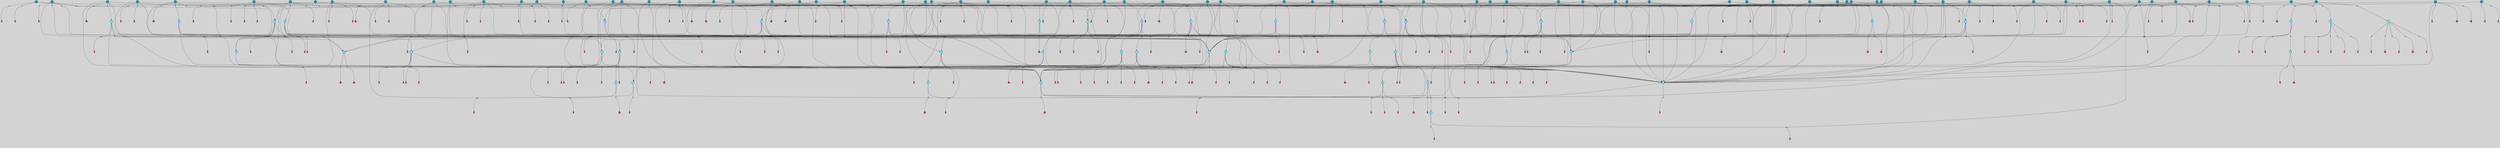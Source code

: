 // File exported with GEGELATI v1.3.1
// On the 2024-04-08 17:22:49
// With the File::TPGGraphDotExporter
digraph{
	graph[pad = "0.212, 0.055" bgcolor = lightgray]
	node[shape=circle style = filled label = ""]
		T3 [fillcolor="#66ddff"]
		T7 [fillcolor="#66ddff"]
		T9 [fillcolor="#66ddff"]
		T11 [fillcolor="#66ddff"]
		T27 [fillcolor="#66ddff"]
		T54 [fillcolor="#66ddff"]
		T95 [fillcolor="#66ddff"]
		T96 [fillcolor="#66ddff"]
		T111 [fillcolor="#66ddff"]
		T129 [fillcolor="#66ddff"]
		T212 [fillcolor="#66ddff"]
		T214 [fillcolor="#66ddff"]
		T239 [fillcolor="#66ddff"]
		T242 [fillcolor="#66ddff"]
		T277 [fillcolor="#66ddff"]
		T280 [fillcolor="#1199bb"]
		T282 [fillcolor="#66ddff"]
		T286 [fillcolor="#1199bb"]
		T305 [fillcolor="#66ddff"]
		T326 [fillcolor="#66ddff"]
		T327 [fillcolor="#66ddff"]
		T328 [fillcolor="#66ddff"]
		T329 [fillcolor="#66ddff"]
		T330 [fillcolor="#66ddff"]
		T331 [fillcolor="#66ddff"]
		T332 [fillcolor="#66ddff"]
		T333 [fillcolor="#1199bb"]
		T334 [fillcolor="#66ddff"]
		T335 [fillcolor="#66ddff"]
		T336 [fillcolor="#66ddff"]
		T337 [fillcolor="#66ddff"]
		T338 [fillcolor="#66ddff"]
		T414 [fillcolor="#1199bb"]
		T416 [fillcolor="#66ddff"]
		T419 [fillcolor="#1199bb"]
		T424 [fillcolor="#1199bb"]
		T431 [fillcolor="#1199bb"]
		T432 [fillcolor="#1199bb"]
		T433 [fillcolor="#1199bb"]
		T434 [fillcolor="#66ddff"]
		T435 [fillcolor="#1199bb"]
		T65 [fillcolor="#1199bb"]
		T437 [fillcolor="#1199bb"]
		T438 [fillcolor="#1199bb"]
		T439 [fillcolor="#1199bb"]
		T442 [fillcolor="#1199bb"]
		T445 [fillcolor="#1199bb"]
		T446 [fillcolor="#1199bb"]
		T447 [fillcolor="#1199bb"]
		T448 [fillcolor="#1199bb"]
		T449 [fillcolor="#1199bb"]
		T450 [fillcolor="#1199bb"]
		T451 [fillcolor="#1199bb"]
		T453 [fillcolor="#1199bb"]
		T458 [fillcolor="#1199bb"]
		T459 [fillcolor="#1199bb"]
		T464 [fillcolor="#66ddff"]
		T465 [fillcolor="#1199bb"]
		T469 [fillcolor="#1199bb"]
		T470 [fillcolor="#1199bb"]
		T478 [fillcolor="#1199bb"]
		T481 [fillcolor="#1199bb"]
		T482 [fillcolor="#66ddff"]
		T500 [fillcolor="#66ddff"]
		T501 [fillcolor="#1199bb"]
		T505 [fillcolor="#1199bb"]
		T506 [fillcolor="#1199bb"]
		T508 [fillcolor="#1199bb"]
		T524 [fillcolor="#1199bb"]
		T530 [fillcolor="#1199bb"]
		T532 [fillcolor="#1199bb"]
		T535 [fillcolor="#1199bb"]
		T541 [fillcolor="#66ddff"]
		T542 [fillcolor="#1199bb"]
		T543 [fillcolor="#1199bb"]
		T546 [fillcolor="#1199bb"]
		T547 [fillcolor="#1199bb"]
		T553 [fillcolor="#1199bb"]
		T554 [fillcolor="#1199bb"]
		T555 [fillcolor="#1199bb"]
		T556 [fillcolor="#1199bb"]
		T557 [fillcolor="#1199bb"]
		T563 [fillcolor="#1199bb"]
		T572 [fillcolor="#66ddff"]
		T578 [fillcolor="#1199bb"]
		T580 [fillcolor="#66ddff"]
		T581 [fillcolor="#66ddff"]
		T582 [fillcolor="#66ddff"]
		T48 [fillcolor="#66ddff"]
		T583 [fillcolor="#1199bb"]
		T584 [fillcolor="#66ddff"]
		T585 [fillcolor="#66ddff"]
		T586 [fillcolor="#66ddff"]
		T587 [fillcolor="#66ddff"]
		T588 [fillcolor="#66ddff"]
		T589 [fillcolor="#1199bb"]
		T590 [fillcolor="#1199bb"]
		T591 [fillcolor="#1199bb"]
		T593 [fillcolor="#1199bb"]
		T594 [fillcolor="#1199bb"]
		T595 [fillcolor="#1199bb"]
		T598 [fillcolor="#1199bb"]
		T600 [fillcolor="#1199bb"]
		T601 [fillcolor="#1199bb"]
		T604 [fillcolor="#1199bb"]
		T605 [fillcolor="#1199bb"]
		T606 [fillcolor="#1199bb"]
		T608 [fillcolor="#1199bb"]
		T609 [fillcolor="#1199bb"]
		T611 [fillcolor="#1199bb"]
		T612 [fillcolor="#1199bb"]
		T614 [fillcolor="#1199bb"]
		T616 [fillcolor="#1199bb"]
		T617 [fillcolor="#1199bb"]
		T619 [fillcolor="#1199bb"]
		T620 [fillcolor="#1199bb"]
		T621 [fillcolor="#1199bb"]
		T622 [fillcolor="#1199bb"]
		T623 [fillcolor="#1199bb"]
		T624 [fillcolor="#1199bb"]
		T625 [fillcolor="#1199bb"]
		P6869 [fillcolor="#cccccc" shape=point] //6|
		I6869 [shape=box style=invis label="6|1&2|6#1|7&#92;n10|7&2|0#1|5&#92;n9|4&0|1#2|2&#92;n8|6&0|0#1|0&#92;n"]
		P6869 -> I6869[style=invis]
		A5048 [fillcolor="#ff3366" shape=box margin=0.03 width=0 height=0 label="3"]
		T3 -> P6869 -> A5048
		P6870 [fillcolor="#cccccc" shape=point] //3|
		I6870 [shape=box style=invis label="7|6&2|4#0|2&#92;n10|3&2|7#1|4&#92;n11|6&0|4#0|1&#92;n7|1&0|0#2|6&#92;n7|6&0|3#2|6&#92;n4|0&2|6#0|1&#92;n4|4&2|5#0|2&#92;n4|6&0|4#2|7&#92;n10|0&2|3#1|5&#92;n2|6&0|5#0|2&#92;n1|0&2|3#0|7&#92;n1|6&2|0#0|5&#92;n6|2&0|1#0|7&#92;n9|2&0|3#2|7&#92;n5|3&0|6#0|6&#92;n1|7&2|5#2|3&#92;n8|1&2|7#0|6&#92;n1|0&2|5#2|1&#92;n7|1&2|2#2|5&#92;n7|4&2|6#0|3&#92;n"]
		P6870 -> I6870[style=invis]
		A5049 [fillcolor="#ff3366" shape=box margin=0.03 width=0 height=0 label="4"]
		T3 -> P6870 -> A5049
		P6871 [fillcolor="#cccccc" shape=point] //-3|
		I6871 [shape=box style=invis label="1|6&2|7#0|7&#92;n10|2&0|7#1|3&#92;n9|6&2|7#2|2&#92;n5|3&0|7#0|7&#92;n1|6&2|3#0|0&#92;n2|3&2|3#2|2&#92;n5|1&2|6#0|6&#92;n"]
		P6871 -> I6871[style=invis]
		A5050 [fillcolor="#ff3366" shape=box margin=0.03 width=0 height=0 label="7"]
		T7 -> P6871 -> A5050
		P6872 [fillcolor="#cccccc" shape=point] //5|
		I6872 [shape=box style=invis label="0|5&2|3#0|1&#92;n0|6&2|1#2|4&#92;n6|2&2|6#0|7&#92;n7|4&0|3#0|1&#92;n5|4&0|7#1|6&#92;n9|1&0|5#2|2&#92;n6|3&2|3#1|7&#92;n11|7&2|4#1|6&#92;n2|5&0|1#0|0&#92;n4|7&0|0#0|2&#92;n6|2&0|6#0|0&#92;n2|1&2|6#2|4&#92;n10|0&2|0#1|0&#92;n6|6&2|4#0|6&#92;n"]
		P6872 -> I6872[style=invis]
		A5051 [fillcolor="#ff3366" shape=box margin=0.03 width=0 height=0 label="8"]
		T7 -> P6872 -> A5051
		P6873 [fillcolor="#cccccc" shape=point] //-6|
		I6873 [shape=box style=invis label="11|1&0|7#2|0&#92;n10|4&0|1#1|0&#92;n4|3&2|4#2|1&#92;n0|5&2|0#0|0&#92;n6|1&0|0#0|3&#92;n8|2&2|0#0|4&#92;n11|4&2|0#1|6&#92;n7|0&2|6#2|3&#92;n5|3&2|6#2|0&#92;n2|0&2|0#0|4&#92;n"]
		P6873 -> I6873[style=invis]
		A5052 [fillcolor="#ff3366" shape=box margin=0.03 width=0 height=0 label="9"]
		T9 -> P6873 -> A5052
		P6874 [fillcolor="#cccccc" shape=point] //2|
		I6874 [shape=box style=invis label="6|3&2|7#1|4&#92;n8|6&0|0#2|5&#92;n2|1&0|2#0|3&#92;n8|7&0|6#0|4&#92;n2|1&2|0#0|1&#92;n0|0&2|2#2|3&#92;n6|6&0|7#2|1&#92;n6|1&0|7#2|6&#92;n5|4&2|7#0|4&#92;n0|3&0|4#2|0&#92;n11|0&2|0#2|5&#92;n4|5&2|5#2|4&#92;n5|7&0|6#0|4&#92;n9|7&2|5#0|3&#92;n5|4&2|1#0|3&#92;n5|3&0|1#1|7&#92;n0|4&0|3#2|5&#92;n"]
		P6874 -> I6874[style=invis]
		A5053 [fillcolor="#ff3366" shape=box margin=0.03 width=0 height=0 label="10"]
		T9 -> P6874 -> A5053
		P6875 [fillcolor="#cccccc" shape=point] //6|
		I6875 [shape=box style=invis label="3|0&2|7#2|2&#92;n3|2&0|4#2|5&#92;n5|1&0|2#1|0&#92;n8|7&0|1#2|0&#92;n8|5&0|3#0|6&#92;n0|2&0|2#2|3&#92;n1|5&2|5#0|5&#92;n5|6&0|6#0|7&#92;n6|7&0|0#2|6&#92;n1|2&2|3#0|0&#92;n7|7&2|3#0|4&#92;n0|7&2|7#0|6&#92;n1|0&2|2#2|7&#92;n4|4&0|1#0|0&#92;n"]
		P6875 -> I6875[style=invis]
		A5054 [fillcolor="#ff3366" shape=box margin=0.03 width=0 height=0 label="11"]
		T11 -> P6875 -> A5054
		P6876 [fillcolor="#cccccc" shape=point] //-4|
		I6876 [shape=box style=invis label="4|1&0|4#2|6&#92;n1|2&2|2#2|0&#92;n1|2&2|0#0|6&#92;n8|4&2|3#2|5&#92;n5|5&2|1#1|0&#92;n"]
		P6876 -> I6876[style=invis]
		A5055 [fillcolor="#ff3366" shape=box margin=0.03 width=0 height=0 label="12"]
		T11 -> P6876 -> A5055
		P6877 [fillcolor="#cccccc" shape=point] //2|
		I6877 [shape=box style=invis label="9|1&2|3#0|1&#92;n5|2&2|0#2|4&#92;n3|6&2|5#2|7&#92;n7|0&2|5#0|4&#92;n1|2&0|3#0|5&#92;n7|3&2|7#0|0&#92;n"]
		P6877 -> I6877[style=invis]
		A5056 [fillcolor="#ff3366" shape=box margin=0.03 width=0 height=0 label="2"]
		T27 -> P6877 -> A5056
		P6878 [fillcolor="#cccccc" shape=point] //-6|
		I6878 [shape=box style=invis label="7|5&0|4#0|4&#92;n11|0&2|5#2|1&#92;n"]
		P6878 -> I6878[style=invis]
		A5057 [fillcolor="#ff3366" shape=box margin=0.03 width=0 height=0 label="3"]
		T27 -> P6878 -> A5057
		T27 -> P6870
		P6879 [fillcolor="#cccccc" shape=point] //0|
		I6879 [shape=box style=invis label="2|5&0|1#0|6&#92;n6|1&2|2#2|7&#92;n8|0&0|3#1|4&#92;n4|3&2|5#2|4&#92;n8|1&2|4#0|0&#92;n6|6&0|1#2|6&#92;n11|7&2|4#2|5&#92;n6|2&2|4#0|2&#92;n8|5&2|4#2|4&#92;n2|1&2|1#2|2&#92;n2|7&2|5#2|6&#92;n9|7&0|5#0|4&#92;n1|2&0|5#2|6&#92;n4|2&2|3#2|7&#92;n3|3&2|1#0|2&#92;n"]
		P6879 -> I6879[style=invis]
		A5058 [fillcolor="#ff3366" shape=box margin=0.03 width=0 height=0 label="5"]
		T27 -> P6879 -> A5058
		P6880 [fillcolor="#cccccc" shape=point] //0|
		I6880 [shape=box style=invis label="4|0&0|3#2|7&#92;n10|2&0|3#1|7&#92;n3|5&0|2#0|3&#92;n4|5&0|0#2|1&#92;n10|7&2|0#1|2&#92;n5|3&2|3#1|6&#92;n9|5&2|0#0|4&#92;n5|4&2|7#0|2&#92;n10|3&2|7#1|4&#92;n7|2&0|1#2|6&#92;n8|6&0|5#0|5&#92;n8|7&2|3#0|5&#92;n2|6&2|4#0|0&#92;n"]
		P6880 -> I6880[style=invis]
		A5059 [fillcolor="#ff3366" shape=box margin=0.03 width=0 height=0 label="5"]
		T27 -> P6880 -> A5059
		P6881 [fillcolor="#cccccc" shape=point] //8|
		I6881 [shape=box style=invis label="9|0&0|1#2|0&#92;n10|1&2|5#1|4&#92;n8|2&2|6#0|4&#92;n2|4&2|5#2|3&#92;n4|2&2|2#0|2&#92;n7|5&0|2#0|0&#92;n8|2&2|1#1|3&#92;n8|7&0|7#2|1&#92;n1|1&0|0#0|7&#92;n5|6&2|5#1|0&#92;n6|6&2|5#0|0&#92;n11|4&0|3#2|6&#92;n4|2&2|4#0|7&#92;n5|6&0|1#2|0&#92;n11|3&0|2#0|7&#92;n"]
		P6881 -> I6881[style=invis]
		A5060 [fillcolor="#ff3366" shape=box margin=0.03 width=0 height=0 label="6"]
		T54 -> P6881 -> A5060
		P6882 [fillcolor="#cccccc" shape=point] //5|
		I6882 [shape=box style=invis label="3|0&2|0#0|1&#92;n3|0&0|7#0|1&#92;n5|3&0|2#2|6&#92;n4|4&2|4#2|6&#92;n11|2&0|7#1|6&#92;n2|7&2|2#2|5&#92;n9|3&2|6#2|7&#92;n7|7&0|0#0|4&#92;n6|1&2|4#2|3&#92;n5|4&2|0#1|6&#92;n1|3&0|7#0|4&#92;n"]
		P6882 -> I6882[style=invis]
		A5061 [fillcolor="#ff3366" shape=box margin=0.03 width=0 height=0 label="7"]
		T54 -> P6882 -> A5061
		P6883 [fillcolor="#cccccc" shape=point] //-10|
		I6883 [shape=box style=invis label="3|6&0|0#0|4&#92;n4|1&2|4#0|1&#92;n5|1&0|1#0|4&#92;n5|5&2|6#0|5&#92;n6|5&0|6#0|3&#92;n11|1&2|0#0|1&#92;n0|7&2|0#0|3&#92;n1|2&0|6#0|1&#92;n8|0&0|4#2|0&#92;n0|4&0|7#2|7&#92;n7|0&2|7#1|3&#92;n3|1&0|5#2|5&#92;n5|1&0|4#0|3&#92;n2|2&0|2#0|0&#92;n8|3&0|1#0|7&#92;n3|0&0|3#0|5&#92;n7|2&0|5#2|0&#92;n6|3&2|7#1|5&#92;n4|7&2|7#2|1&#92;n"]
		P6883 -> I6883[style=invis]
		A5062 [fillcolor="#ff3366" shape=box margin=0.03 width=0 height=0 label="14"]
		T54 -> P6883 -> A5062
		T54 -> P6872
		P6884 [fillcolor="#cccccc" shape=point] //4|
		I6884 [shape=box style=invis label="4|3&0|6#0|3&#92;n5|7&2|3#2|2&#92;n5|6&0|7#1|2&#92;n1|4&2|6#0|3&#92;n8|4&2|1#2|5&#92;n9|5&2|4#1|4&#92;n2|4&0|5#0|7&#92;n10|0&0|6#1|3&#92;n3|0&0|6#0|2&#92;n2|7&2|7#2|6&#92;n5|2&0|5#1|5&#92;n10|4&2|5#1|7&#92;n4|0&0|4#2|4&#92;n11|1&0|4#2|6&#92;n10|6&2|0#1|4&#92;n9|7&0|3#1|4&#92;n4|5&2|7#0|6&#92;n11|5&2|6#2|3&#92;n0|3&0|5#0|1&#92;n"]
		P6884 -> I6884[style=invis]
		A5063 [fillcolor="#ff3366" shape=box margin=0.03 width=0 height=0 label="13"]
		T95 -> P6884 -> A5063
		P6885 [fillcolor="#cccccc" shape=point] //8|
		I6885 [shape=box style=invis label="9|7&0|5#2|5&#92;n3|3&2|3#0|2&#92;n9|5&2|2#1|0&#92;n2|3&0|6#0|3&#92;n4|4&2|5#2|7&#92;n11|3&2|0#1|5&#92;n6|6&2|1#2|2&#92;n4|6&0|1#2|2&#92;n2|5&2|7#2|2&#92;n7|7&2|2#2|3&#92;n6|5&0|3#2|6&#92;n6|7&0|6#0|2&#92;n"]
		P6885 -> I6885[style=invis]
		A5064 [fillcolor="#ff3366" shape=box margin=0.03 width=0 height=0 label="14"]
		T95 -> P6885 -> A5064
		P6886 [fillcolor="#cccccc" shape=point] //2|
		I6886 [shape=box style=invis label="4|1&0|4#2|6&#92;n5|5&2|1#1|0&#92;n1|0&2|0#0|6&#92;n8|4&2|3#2|5&#92;n"]
		P6886 -> I6886[style=invis]
		T95 -> P6886 -> T11
		P6887 [fillcolor="#cccccc" shape=point] //-9|
		I6887 [shape=box style=invis label="2|0&2|0#2|1&#92;n4|4&2|4#2|6&#92;n9|1&0|3#1|7&#92;n5|3&0|2#2|6&#92;n2|7&2|2#2|5&#92;n5|4&2|0#1|6&#92;n3|0&0|7#0|1&#92;n1|3&0|7#0|4&#92;n11|6&2|2#0|7&#92;n7|7&0|0#0|4&#92;n11|0&0|7#1|6&#92;n9|3&2|6#2|7&#92;n"]
		P6887 -> I6887[style=invis]
		A5065 [fillcolor="#ff3366" shape=box margin=0.03 width=0 height=0 label="7"]
		T95 -> P6887 -> A5065
		P6888 [fillcolor="#cccccc" shape=point] //-8|
		I6888 [shape=box style=invis label="7|5&0|4#2|4&#92;n"]
		P6888 -> I6888[style=invis]
		A5066 [fillcolor="#ff3366" shape=box margin=0.03 width=0 height=0 label="3"]
		T95 -> P6888 -> A5066
		P6889 [fillcolor="#cccccc" shape=point] //6|
		I6889 [shape=box style=invis label="0|5&2|3#0|1&#92;n0|6&2|1#2|4&#92;n9|1&0|5#2|2&#92;n7|4&0|3#0|1&#92;n5|4&0|7#1|6&#92;n2|5&0|1#0|0&#92;n6|3&2|3#1|7&#92;n11|7&2|4#1|6&#92;n6|2&2|6#0|1&#92;n4|7&0|0#0|2&#92;n6|2&0|6#0|0&#92;n9|1&2|6#2|4&#92;n10|0&2|0#1|0&#92;n6|6&2|4#0|6&#92;n"]
		P6889 -> I6889[style=invis]
		A5067 [fillcolor="#ff3366" shape=box margin=0.03 width=0 height=0 label="8"]
		T96 -> P6889 -> A5067
		P6890 [fillcolor="#cccccc" shape=point] //5|
		I6890 [shape=box style=invis label="10|4&0|1#1|0&#92;n4|3&2|4#2|1&#92;n2|0&2|0#0|4&#92;n6|1&0|0#0|3&#92;n8|2&2|0#0|4&#92;n0|0&0|0#0|0&#92;n11|4&2|0#1|6&#92;n7|0&2|6#2|3&#92;n5|3&2|6#2|0&#92;n0|0&2|0#0|0&#92;n"]
		P6890 -> I6890[style=invis]
		A5068 [fillcolor="#ff3366" shape=box margin=0.03 width=0 height=0 label="9"]
		T96 -> P6890 -> A5068
		T96 -> P6869
		P6891 [fillcolor="#cccccc" shape=point] //1|
		I6891 [shape=box style=invis label="5|4&0|7#1|6&#92;n0|6&2|1#2|4&#92;n7|4&0|3#0|1&#92;n0|5&2|3#0|1&#92;n9|1&0|5#2|2&#92;n6|3&2|3#1|7&#92;n11|7&2|4#1|6&#92;n2|5&0|1#0|0&#92;n7|5&2|3#1|1&#92;n4|7&0|0#0|2&#92;n6|2&0|6#0|0&#92;n2|1&2|6#2|4&#92;n10|0&2|7#1|0&#92;n6|6&2|4#0|6&#92;n"]
		P6891 -> I6891[style=invis]
		A5069 [fillcolor="#ff3366" shape=box margin=0.03 width=0 height=0 label="8"]
		T96 -> P6891 -> A5069
		P6892 [fillcolor="#cccccc" shape=point] //-3|
		I6892 [shape=box style=invis label="8|1&2|3#0|5&#92;n0|6&0|5#0|5&#92;n3|7&2|1#0|6&#92;n3|5&0|1#0|0&#92;n9|5&2|0#0|4&#92;n3|5&0|2#0|3&#92;n10|6&2|4#1|0&#92;n9|4&2|7#2|6&#92;n1|7&2|5#2|2&#92;n"]
		P6892 -> I6892[style=invis]
		A5070 [fillcolor="#ff3366" shape=box margin=0.03 width=0 height=0 label="5"]
		T96 -> P6892 -> A5070
		P6893 [fillcolor="#cccccc" shape=point] //-5|
		I6893 [shape=box style=invis label="0|0&2|3#0|2&#92;n10|5&0|6#1|3&#92;n7|3&0|6#2|3&#92;n3|4&0|6#0|6&#92;n10|5&0|2#1|1&#92;n5|0&0|1#0|3&#92;n6|6&2|5#1|5&#92;n7|4&0|2#1|7&#92;n5|7&0|1#2|5&#92;n1|5&0|0#0|3&#92;n7|5&2|1#2|6&#92;n9|0&0|2#0|0&#92;n4|0&2|4#0|0&#92;n4|6&0|0#2|3&#92;n3|1&0|6#2|5&#92;n7|7&2|1#2|3&#92;n9|4&2|2#0|6&#92;n"]
		P6893 -> I6893[style=invis]
		T111 -> P6893 -> T9
		P6894 [fillcolor="#cccccc" shape=point] //7|
		I6894 [shape=box style=invis label="7|4&2|1#2|0&#92;n4|1&2|4#2|3&#92;n5|0&2|0#2|2&#92;n6|1&2|4#2|6&#92;n"]
		P6894 -> I6894[style=invis]
		A5071 [fillcolor="#ff3366" shape=box margin=0.03 width=0 height=0 label="9"]
		T111 -> P6894 -> A5071
		P6895 [fillcolor="#cccccc" shape=point] //2|
		I6895 [shape=box style=invis label="3|0&2|0#0|1&#92;n11|2&0|7#1|6&#92;n8|7&2|4#0|5&#92;n5|3&0|2#2|6&#92;n4|4&2|4#2|6&#92;n3|0&0|7#0|1&#92;n2|7&2|2#2|5&#92;n9|3&2|6#2|7&#92;n7|7&0|0#0|4&#92;n6|1&2|4#1|3&#92;n5|4&2|0#1|6&#92;n1|3&0|7#0|4&#92;n"]
		P6895 -> I6895[style=invis]
		A5072 [fillcolor="#ff3366" shape=box margin=0.03 width=0 height=0 label="7"]
		T111 -> P6895 -> A5072
		T111 -> P6873
		T129 -> P6881
		T129 -> P6882
		P6896 [fillcolor="#cccccc" shape=point] //10|
		I6896 [shape=box style=invis label="4|5&2|7#2|1&#92;n1|7&2|3#0|6&#92;n3|5&2|2#0|3&#92;n10|3&0|7#1|4&#92;n7|1&0|4#2|6&#92;n10|2&0|3#1|7&#92;n9|5&2|0#0|4&#92;n4|0&0|3#2|7&#92;n11|4&2|6#1|2&#92;n5|4&2|7#0|2&#92;n2|6&2|4#0|0&#92;n6|5&0|7#2|1&#92;n5|3&2|3#1|6&#92;n10|7&2|0#1|2&#92;n"]
		P6896 -> I6896[style=invis]
		A5073 [fillcolor="#ff3366" shape=box margin=0.03 width=0 height=0 label="5"]
		T129 -> P6896 -> A5073
		P6897 [fillcolor="#cccccc" shape=point] //5|
		I6897 [shape=box style=invis label="9|4&2|3#1|3&#92;n0|4&2|4#0|5&#92;n6|1&2|6#2|5&#92;n4|0&0|5#2|0&#92;n"]
		P6897 -> I6897[style=invis]
		A5074 [fillcolor="#ff3366" shape=box margin=0.03 width=0 height=0 label="7"]
		T129 -> P6897 -> A5074
		P6898 [fillcolor="#cccccc" shape=point] //6|
		I6898 [shape=box style=invis label="9|4&2|7#0|6&#92;n8|4&0|1#1|0&#92;n1|3&0|0#2|1&#92;n2|4&0|6#2|2&#92;n5|1&2|5#0|7&#92;n3|0&0|3#2|6&#92;n2|2&2|6#0|2&#92;n8|4&0|4#2|2&#92;n5|1&2|4#0|3&#92;n9|4&0|6#0|6&#92;n5|0&2|2#1|5&#92;n11|7&0|0#1|1&#92;n0|4&0|3#0|3&#92;n7|7&2|4#2|5&#92;n1|5&0|1#2|1&#92;n"]
		P6898 -> I6898[style=invis]
		A5075 [fillcolor="#ff3366" shape=box margin=0.03 width=0 height=0 label="1"]
		T129 -> P6898 -> A5075
		P6899 [fillcolor="#cccccc" shape=point] //6|
		I6899 [shape=box style=invis label="9|4&2|7#0|6&#92;n8|4&0|1#1|0&#92;n1|3&0|0#2|1&#92;n2|4&0|6#2|2&#92;n5|1&2|5#0|7&#92;n3|0&0|3#2|6&#92;n2|2&2|6#0|2&#92;n8|4&0|4#2|2&#92;n5|1&2|4#0|3&#92;n9|4&0|6#0|6&#92;n5|0&2|2#1|5&#92;n11|7&0|0#1|1&#92;n0|4&0|3#0|3&#92;n7|7&2|4#2|5&#92;n1|5&0|1#2|1&#92;n"]
		P6899 -> I6899[style=invis]
		A5076 [fillcolor="#ff3366" shape=box margin=0.03 width=0 height=0 label="1"]
		T212 -> P6899 -> A5076
		P6900 [fillcolor="#cccccc" shape=point] //10|
		I6900 [shape=box style=invis label="4|5&2|7#2|1&#92;n1|7&2|3#0|6&#92;n3|5&2|2#0|3&#92;n10|3&0|7#1|4&#92;n7|1&0|4#2|6&#92;n10|2&0|3#1|7&#92;n9|5&2|0#0|4&#92;n4|0&0|3#2|7&#92;n11|4&2|6#1|2&#92;n5|4&2|7#0|2&#92;n2|6&2|4#0|0&#92;n6|5&0|7#2|1&#92;n5|3&2|3#1|6&#92;n10|7&2|0#1|2&#92;n"]
		P6900 -> I6900[style=invis]
		A5077 [fillcolor="#ff3366" shape=box margin=0.03 width=0 height=0 label="5"]
		T212 -> P6900 -> A5077
		P6901 [fillcolor="#cccccc" shape=point] //8|
		I6901 [shape=box style=invis label="9|0&0|1#2|0&#92;n10|1&2|5#1|4&#92;n8|2&2|6#0|4&#92;n2|4&2|5#2|3&#92;n4|2&2|2#0|2&#92;n7|5&0|2#0|0&#92;n8|2&2|1#1|3&#92;n8|7&0|7#2|1&#92;n1|1&0|0#0|7&#92;n5|6&2|5#1|0&#92;n6|6&2|5#0|0&#92;n11|4&0|3#2|6&#92;n4|2&2|4#0|7&#92;n5|6&0|1#2|0&#92;n11|3&0|2#0|7&#92;n"]
		P6901 -> I6901[style=invis]
		A5078 [fillcolor="#ff3366" shape=box margin=0.03 width=0 height=0 label="6"]
		T212 -> P6901 -> A5078
		P6902 [fillcolor="#cccccc" shape=point] //5|
		I6902 [shape=box style=invis label="3|0&2|0#0|1&#92;n3|0&0|7#0|1&#92;n5|3&0|2#2|6&#92;n4|4&2|4#2|6&#92;n11|2&0|7#1|6&#92;n2|7&2|2#2|5&#92;n9|3&2|6#2|7&#92;n7|7&0|0#0|4&#92;n6|1&2|4#2|3&#92;n5|4&2|0#1|6&#92;n1|3&0|7#0|4&#92;n"]
		P6902 -> I6902[style=invis]
		A5079 [fillcolor="#ff3366" shape=box margin=0.03 width=0 height=0 label="7"]
		T212 -> P6902 -> A5079
		P6903 [fillcolor="#cccccc" shape=point] //5|
		I6903 [shape=box style=invis label="9|4&2|3#1|3&#92;n0|4&2|4#0|5&#92;n6|1&2|6#2|5&#92;n4|0&0|5#2|0&#92;n"]
		P6903 -> I6903[style=invis]
		A5080 [fillcolor="#ff3366" shape=box margin=0.03 width=0 height=0 label="7"]
		T212 -> P6903 -> A5080
		P6904 [fillcolor="#cccccc" shape=point] //6|
		I6904 [shape=box style=invis label="9|4&2|7#0|6&#92;n8|4&0|1#1|0&#92;n1|3&0|0#2|1&#92;n2|4&0|6#2|2&#92;n5|1&2|5#0|7&#92;n3|0&0|3#2|6&#92;n2|2&2|6#0|2&#92;n8|4&0|4#2|2&#92;n5|1&2|4#0|3&#92;n9|4&0|6#0|6&#92;n5|0&2|2#1|5&#92;n11|7&0|0#1|1&#92;n0|4&0|3#0|3&#92;n7|7&2|4#2|5&#92;n1|5&0|1#2|1&#92;n"]
		P6904 -> I6904[style=invis]
		A5081 [fillcolor="#ff3366" shape=box margin=0.03 width=0 height=0 label="1"]
		T214 -> P6904 -> A5081
		P6905 [fillcolor="#cccccc" shape=point] //10|
		I6905 [shape=box style=invis label="4|5&2|7#2|1&#92;n1|7&2|3#0|6&#92;n3|5&2|2#0|3&#92;n10|3&0|7#1|4&#92;n7|1&0|4#2|6&#92;n10|2&0|3#1|7&#92;n9|5&2|0#0|4&#92;n4|0&0|3#2|7&#92;n11|4&2|6#1|2&#92;n5|4&2|7#0|2&#92;n2|6&2|4#0|0&#92;n6|5&0|7#2|1&#92;n5|3&2|3#1|6&#92;n10|7&2|0#1|2&#92;n"]
		P6905 -> I6905[style=invis]
		A5082 [fillcolor="#ff3366" shape=box margin=0.03 width=0 height=0 label="5"]
		T214 -> P6905 -> A5082
		P6906 [fillcolor="#cccccc" shape=point] //5|
		I6906 [shape=box style=invis label="3|0&2|0#0|1&#92;n3|0&0|7#0|1&#92;n5|3&0|2#2|6&#92;n4|4&2|4#2|6&#92;n11|2&0|7#1|6&#92;n2|7&2|2#2|5&#92;n9|3&2|6#2|7&#92;n7|7&0|0#0|4&#92;n6|1&2|4#2|3&#92;n5|4&2|0#1|6&#92;n1|3&0|7#0|4&#92;n"]
		P6906 -> I6906[style=invis]
		A5083 [fillcolor="#ff3366" shape=box margin=0.03 width=0 height=0 label="7"]
		T214 -> P6906 -> A5083
		P6907 [fillcolor="#cccccc" shape=point] //8|
		I6907 [shape=box style=invis label="9|0&0|1#2|0&#92;n10|1&2|5#1|4&#92;n8|2&2|6#0|4&#92;n2|4&2|5#2|3&#92;n4|2&2|2#0|2&#92;n7|5&0|2#0|0&#92;n8|2&2|1#1|3&#92;n8|7&0|7#2|1&#92;n1|1&0|0#0|7&#92;n5|6&2|5#1|0&#92;n6|6&2|5#0|0&#92;n11|4&0|3#2|6&#92;n4|2&2|4#0|7&#92;n5|6&0|1#2|0&#92;n11|3&0|2#0|7&#92;n"]
		P6907 -> I6907[style=invis]
		A5084 [fillcolor="#ff3366" shape=box margin=0.03 width=0 height=0 label="6"]
		T214 -> P6907 -> A5084
		P6908 [fillcolor="#cccccc" shape=point] //5|
		I6908 [shape=box style=invis label="9|4&2|3#1|3&#92;n0|4&2|4#0|5&#92;n6|1&2|6#2|5&#92;n4|0&0|5#2|0&#92;n"]
		P6908 -> I6908[style=invis]
		A5085 [fillcolor="#ff3366" shape=box margin=0.03 width=0 height=0 label="7"]
		T214 -> P6908 -> A5085
		P6909 [fillcolor="#cccccc" shape=point] //-4|
		I6909 [shape=box style=invis label="3|0&2|0#2|1&#92;n11|0&0|7#1|6&#92;n11|6&2|2#0|7&#92;n4|4&2|4#2|6&#92;n2|7&2|2#0|5&#92;n1|3&0|4#0|4&#92;n5|3&0|2#2|6&#92;n7|7&0|0#0|4&#92;n6|1&2|4#2|3&#92;n10|0&0|7#1|4&#92;n3|0&0|7#0|1&#92;n9|3&2|6#2|7&#92;n"]
		P6909 -> I6909[style=invis]
		A5086 [fillcolor="#ff3366" shape=box margin=0.03 width=0 height=0 label="7"]
		T239 -> P6909 -> A5086
		P6910 [fillcolor="#cccccc" shape=point] //-2|
		I6910 [shape=box style=invis label="9|5&0|3#2|4&#92;n9|0&2|0#0|1&#92;n0|2&2|2#2|0&#92;n6|7&0|6#1|2&#92;n3|6&0|3#0|5&#92;n10|7&0|6#1|1&#92;n8|5&2|4#2|2&#92;n11|7&2|7#0|5&#92;n2|7&2|5#0|3&#92;n7|0&2|4#1|6&#92;n6|5&0|0#0|6&#92;n1|5&0|4#0|0&#92;n4|6&2|2#0|6&#92;n3|3&2|1#0|5&#92;n4|7&0|0#2|4&#92;n5|5&2|5#0|2&#92;n2|6&0|0#2|0&#92;n9|1&2|6#2|2&#92;n"]
		P6910 -> I6910[style=invis]
		T239 -> P6910 -> T96
		P6911 [fillcolor="#cccccc" shape=point] //-7|
		I6911 [shape=box style=invis label="11|2&2|6#1|1&#92;n2|3&0|6#2|3&#92;n10|0&0|2#1|4&#92;n"]
		P6911 -> I6911[style=invis]
		T239 -> P6911 -> T111
		P6912 [fillcolor="#cccccc" shape=point] //7|
		I6912 [shape=box style=invis label="7|0&2|1#2|0&#92;n9|7&2|1#1|7&#92;n8|2&0|1#1|0&#92;n6|6&0|2#1|1&#92;n2|2&0|5#0|0&#92;n5|7&0|0#2|1&#92;n5|1&2|5#1|5&#92;n4|7&2|4#2|3&#92;n10|5&2|2#1|5&#92;n1|3&2|2#2|0&#92;n10|2&2|6#1|5&#92;n"]
		P6912 -> I6912[style=invis]
		A5087 [fillcolor="#ff3366" shape=box margin=0.03 width=0 height=0 label="1"]
		T239 -> P6912 -> A5087
		T239 -> P6892
		P6913 [fillcolor="#cccccc" shape=point] //5|
		I6913 [shape=box style=invis label="1|6&2|7#0|7&#92;n9|2&2|7#2|2&#92;n10|2&0|7#1|3&#92;n5|3&0|7#0|7&#92;n7|0&2|7#2|2&#92;n1|6&2|3#0|0&#92;n2|3&2|3#2|2&#92;n"]
		P6913 -> I6913[style=invis]
		A5088 [fillcolor="#ff3366" shape=box margin=0.03 width=0 height=0 label="7"]
		T242 -> P6913 -> A5088
		P6914 [fillcolor="#cccccc" shape=point] //-8|
		I6914 [shape=box style=invis label="7|5&0|2#2|1&#92;n1|0&2|6#0|0&#92;n7|1&2|6#1|1&#92;n8|7&0|3#1|6&#92;n3|7&2|3#2|4&#92;n"]
		P6914 -> I6914[style=invis]
		A5089 [fillcolor="#ff3366" shape=box margin=0.03 width=0 height=0 label="2"]
		T242 -> P6914 -> A5089
		P6915 [fillcolor="#cccccc" shape=point] //-3|
		I6915 [shape=box style=invis label="1|1&2|1#0|1&#92;n1|4&0|0#2|4&#92;n11|0&2|3#0|2&#92;n11|6&0|4#0|1&#92;n5|2&0|6#1|5&#92;n3|7&2|6#2|7&#92;n7|7&0|1#2|1&#92;n9|5&2|2#2|0&#92;n6|5&2|6#1|4&#92;n0|7&0|5#2|4&#92;n8|1&0|0#2|3&#92;n0|5&0|3#0|5&#92;n2|0&2|4#0|5&#92;n7|5&2|7#1|3&#92;n8|3&0|0#1|2&#92;n"]
		P6915 -> I6915[style=invis]
		A5090 [fillcolor="#ff3366" shape=box margin=0.03 width=0 height=0 label="1"]
		T242 -> P6915 -> A5090
		P6916 [fillcolor="#cccccc" shape=point] //-9|
		I6916 [shape=box style=invis label="4|7&0|0#0|2&#92;n6|2&0|1#0|0&#92;n6|2&2|6#0|7&#92;n9|0&2|7#1|1&#92;n7|4&0|3#0|1&#92;n10|6&2|1#1|1&#92;n9|1&0|5#2|2&#92;n5|4&0|7#2|6&#92;n2|5&0|1#0|0&#92;n0|5&2|5#0|1&#92;n11|7&2|4#1|6&#92;n2|1&2|6#2|4&#92;n10|0&0|0#1|0&#92;n6|6&2|4#0|6&#92;n"]
		P6916 -> I6916[style=invis]
		T277 -> P6916 -> T214
		P6917 [fillcolor="#cccccc" shape=point] //7|
		I6917 [shape=box style=invis label="7|4&2|7#0|4&#92;n4|6&0|1#2|5&#92;n2|1&2|3#0|0&#92;n4|3&2|0#0|1&#92;n0|0&2|7#2|7&#92;n7|7&0|5#2|3&#92;n5|0&2|1#2|2&#92;n10|0&0|4#1|2&#92;n4|4&0|7#0|0&#92;n6|7&0|2#0|1&#92;n1|4&2|5#0|4&#92;n"]
		P6917 -> I6917[style=invis]
		A5091 [fillcolor="#ff3366" shape=box margin=0.03 width=0 height=0 label="0"]
		T277 -> P6917 -> A5091
		P6918 [fillcolor="#cccccc" shape=point] //1|
		I6918 [shape=box style=invis label="5|1&0|6#2|7&#92;n2|4&0|4#2|2&#92;n0|6&0|5#0|4&#92;n10|6&2|5#1|6&#92;n9|3&0|1#1|7&#92;n10|3&2|2#1|0&#92;n5|0&0|0#2|1&#92;n11|3&2|3#1|5&#92;n10|3&0|1#1|0&#92;n2|4&0|1#0|1&#92;n0|2&0|3#2|4&#92;n9|2&2|1#2|5&#92;n11|7&2|6#2|6&#92;n"]
		P6918 -> I6918[style=invis]
		T277 -> P6918 -> T7
		P6919 [fillcolor="#cccccc" shape=point] //6|
		I6919 [shape=box style=invis label="7|0&2|5#1|2&#92;n10|6&2|1#1|3&#92;n7|5&0|2#0|7&#92;n10|7&0|1#1|5&#92;n4|6&2|5#0|5&#92;n4|4&0|7#2|7&#92;n"]
		P6919 -> I6919[style=invis]
		A5092 [fillcolor="#ff3366" shape=box margin=0.03 width=0 height=0 label="7"]
		T277 -> P6919 -> A5092
		P6920 [fillcolor="#cccccc" shape=point] //-2|
		I6920 [shape=box style=invis label="3|0&2|0#0|1&#92;n4|1&0|3#2|2&#92;n11|2&0|7#1|6&#92;n8|7&2|4#0|5&#92;n6|1&2|4#1|3&#92;n4|4&2|4#2|6&#92;n3|0&0|7#0|1&#92;n9|3&2|6#2|7&#92;n7|7&0|0#0|4&#92;n5|3&0|2#2|6&#92;n5|4&2|0#1|6&#92;n1|3&0|7#0|4&#92;n"]
		P6920 -> I6920[style=invis]
		A5093 [fillcolor="#ff3366" shape=box margin=0.03 width=0 height=0 label="7"]
		T277 -> P6920 -> A5093
		T280 -> P6884
		P6921 [fillcolor="#cccccc" shape=point] //1|
		I6921 [shape=box style=invis label="0|4&0|1#0|1&#92;n10|5&2|5#1|6&#92;n7|7&2|5#2|2&#92;n9|5&0|7#2|7&#92;n8|4&0|3#2|7&#92;n11|0&2|3#0|5&#92;n7|0&0|0#0|1&#92;n4|2&0|4#0|5&#92;n5|1&0|6#2|7&#92;n11|3&0|7#1|3&#92;n"]
		P6921 -> I6921[style=invis]
		T280 -> P6921 -> T7
		P6922 [fillcolor="#cccccc" shape=point] //-3|
		I6922 [shape=box style=invis label="4|5&0|0#0|0&#92;n4|7&0|0#0|2&#92;n0|6&2|1#2|4&#92;n9|1&0|5#2|2&#92;n10|0&2|0#1|0&#92;n6|6&2|4#0|6&#92;n2|5&0|1#0|0&#92;n6|3&2|3#1|7&#92;n11|7&2|4#1|6&#92;n6|2&2|6#0|1&#92;n6|2&0|0#0|0&#92;n9|1&2|6#2|4&#92;n10|4&0|3#1|1&#92;n5|4&2|7#1|6&#92;n"]
		P6922 -> I6922[style=invis]
		T280 -> P6922 -> T95
		P6923 [fillcolor="#cccccc" shape=point] //-4|
		I6923 [shape=box style=invis label="5|5&2|1#1|0&#92;n4|1&0|4#2|6&#92;n2|4&2|3#2|5&#92;n1|0&2|0#2|6&#92;n1|4&2|5#0|7&#92;n"]
		P6923 -> I6923[style=invis]
		T282 -> P6923 -> T11
		P6924 [fillcolor="#cccccc" shape=point] //5|
		I6924 [shape=box style=invis label="3|0&2|0#2|1&#92;n3|0&0|7#0|1&#92;n5|3&0|2#2|6&#92;n4|4&2|4#2|6&#92;n5|4&2|0#1|6&#92;n2|7&2|2#2|5&#92;n1|3&0|7#0|4&#92;n11|6&2|2#0|7&#92;n7|7&0|0#0|4&#92;n6|1&2|4#2|3&#92;n11|0&0|7#1|6&#92;n9|3&2|6#2|7&#92;n"]
		P6924 -> I6924[style=invis]
		A5094 [fillcolor="#ff3366" shape=box margin=0.03 width=0 height=0 label="7"]
		T282 -> P6924 -> A5094
		P6925 [fillcolor="#cccccc" shape=point] //10|
		I6925 [shape=box style=invis label="6|6&2|5#0|4&#92;n1|0&0|5#2|3&#92;n10|5&2|5#1|5&#92;n10|6&2|1#1|0&#92;n9|6&2|3#0|3&#92;n9|6&2|2#2|1&#92;n7|5&2|2#0|7&#92;n"]
		P6925 -> I6925[style=invis]
		A5095 [fillcolor="#ff3366" shape=box margin=0.03 width=0 height=0 label="7"]
		T282 -> P6925 -> A5095
		T282 -> P6888
		P6926 [fillcolor="#cccccc" shape=point] //2|
		I6926 [shape=box style=invis label="0|3&0|0#2|7&#92;n3|6&2|5#2|5&#92;n7|4&0|0#1|1&#92;n4|1&0|0#0|6&#92;n1|6&0|2#0|1&#92;n8|6&0|2#2|4&#92;n4|4&2|4#0|3&#92;n1|0&2|4#0|1&#92;n9|2&2|3#0|7&#92;n10|5&2|2#1|1&#92;n10|6&0|1#1|2&#92;n3|3&2|2#0|5&#92;n11|3&0|2#1|0&#92;n4|5&0|6#0|4&#92;n0|7&0|6#2|2&#92;n3|2&0|5#0|1&#92;n"]
		P6926 -> I6926[style=invis]
		A5096 [fillcolor="#ff3366" shape=box margin=0.03 width=0 height=0 label="1"]
		T282 -> P6926 -> A5096
		T286 -> P6920
		P6927 [fillcolor="#cccccc" shape=point] //-3|
		I6927 [shape=box style=invis label="8|4&0|1#1|0&#92;n7|4&0|6#0|0&#92;n3|6&0|6#2|2&#92;n9|4&0|0#2|7&#92;n0|7&2|7#2|7&#92;n0|2&2|7#0|5&#92;n6|3&0|3#0|7&#92;n11|6&0|0#2|2&#92;n2|0&2|3#2|2&#92;n10|1&0|6#1|3&#92;n2|5&0|0#0|1&#92;n4|3&0|1#2|5&#92;n1|6&2|0#0|0&#92;n"]
		P6927 -> I6927[style=invis]
		A5097 [fillcolor="#ff3366" shape=box margin=0.03 width=0 height=0 label="1"]
		T286 -> P6927 -> A5097
		P6928 [fillcolor="#cccccc" shape=point] //5|
		I6928 [shape=box style=invis label="3|0&2|0#0|1&#92;n3|0&0|7#0|3&#92;n5|3&0|2#2|6&#92;n4|4&2|4#2|6&#92;n11|2&0|7#1|6&#92;n9|3&2|6#2|7&#92;n2|7&2|2#2|5&#92;n7|7&0|0#0|4&#92;n6|1&2|4#2|3&#92;n1|3&0|7#0|4&#92;n"]
		P6928 -> I6928[style=invis]
		A5098 [fillcolor="#ff3366" shape=box margin=0.03 width=0 height=0 label="7"]
		T286 -> P6928 -> A5098
		P6929 [fillcolor="#cccccc" shape=point] //-5|
		I6929 [shape=box style=invis label="10|6&2|5#1|6&#92;n9|3&0|1#1|7&#92;n2|4&0|1#0|1&#92;n11|3&0|7#1|6&#92;n5|1&0|6#2|7&#92;n8|0&0|0#0|1&#92;n0|6&0|7#0|4&#92;n6|7&2|6#2|6&#92;n11|0&2|3#0|5&#92;n"]
		P6929 -> I6929[style=invis]
		T286 -> P6929 -> T7
		P6930 [fillcolor="#cccccc" shape=point] //-5|
		I6930 [shape=box style=invis label="8|4&0|1#1|4&#92;n11|6&0|0#2|2&#92;n8|5&2|4#1|1&#92;n9|4&0|0#2|7&#92;n3|7&0|7#2|7&#92;n2|5&0|0#0|1&#92;n6|3&0|3#0|7&#92;n3|6&0|6#2|2&#92;n2|0&2|3#2|2&#92;n2|2&2|1#2|3&#92;n6|0&2|3#0|3&#92;n10|1&0|6#1|3&#92;n"]
		P6930 -> I6930[style=invis]
		A5099 [fillcolor="#ff3366" shape=box margin=0.03 width=0 height=0 label="1"]
		T286 -> P6930 -> A5099
		P6931 [fillcolor="#cccccc" shape=point] //7|
		I6931 [shape=box style=invis label="7|0&2|1#2|0&#92;n9|7&2|1#1|7&#92;n8|2&0|1#1|0&#92;n6|6&0|2#1|1&#92;n2|2&0|5#0|0&#92;n5|7&0|0#2|1&#92;n5|1&2|5#1|5&#92;n4|7&2|4#2|3&#92;n10|5&2|2#1|5&#92;n1|3&2|2#2|0&#92;n10|2&2|6#1|5&#92;n"]
		P6931 -> I6931[style=invis]
		A5100 [fillcolor="#ff3366" shape=box margin=0.03 width=0 height=0 label="1"]
		T305 -> P6931 -> A5100
		P6932 [fillcolor="#cccccc" shape=point] //4|
		I6932 [shape=box style=invis label="7|1&2|6#1|3&#92;n10|1&0|3#1|6&#92;n8|5&2|3#2|1&#92;n11|5&0|0#2|6&#92;n4|1&0|6#0|0&#92;n11|1&0|2#0|3&#92;n2|0&2|1#0|7&#92;n"]
		P6932 -> I6932[style=invis]
		A5101 [fillcolor="#ff3366" shape=box margin=0.03 width=0 height=0 label="2"]
		T305 -> P6932 -> A5101
		P6933 [fillcolor="#cccccc" shape=point] //2|
		I6933 [shape=box style=invis label="10|4&0|5#1|0&#92;n8|1&0|7#1|4&#92;n3|0&2|3#0|1&#92;n0|3&0|3#0|2&#92;n"]
		P6933 -> I6933[style=invis]
		T305 -> P6933 -> T242
		P6934 [fillcolor="#cccccc" shape=point] //6|
		I6934 [shape=box style=invis label="10|4&2|6#1|2&#92;n8|4&0|1#1|0&#92;n0|4&2|6#0|0&#92;n8|4&2|5#2|1&#92;n7|5&2|5#1|0&#92;n3|6&0|6#2|2&#92;n1|7&0|7#0|5&#92;n2|0&0|7#2|4&#92;n2|6&2|2#0|0&#92;n0|7&2|7#0|7&#92;n11|6&0|4#2|2&#92;n5|5&0|0#0|1&#92;n10|1&0|0#1|0&#92;n7|3&0|1#2|5&#92;n9|2&2|7#1|5&#92;n9|4&2|6#2|7&#92;n1|6&2|4#2|2&#92;n3|3&2|2#0|7&#92;n1|6&2|0#0|0&#92;n6|4&2|6#1|0&#92;n"]
		P6934 -> I6934[style=invis]
		A5102 [fillcolor="#ff3366" shape=box margin=0.03 width=0 height=0 label="1"]
		T305 -> P6934 -> A5102
		P6935 [fillcolor="#cccccc" shape=point] //9|
		I6935 [shape=box style=invis label="0|6&2|1#2|3&#92;n7|4&0|3#0|1&#92;n0|5&2|3#0|1&#92;n9|1&0|5#2|2&#92;n6|6&2|3#1|7&#92;n11|7&2|4#1|6&#92;n2|5&0|1#0|0&#92;n7|5&2|3#1|1&#92;n5|4&0|7#1|6&#92;n4|7&0|0#0|2&#92;n2|1&2|6#2|4&#92;n10|0&2|7#1|0&#92;n6|6&2|4#0|6&#92;n"]
		P6935 -> I6935[style=invis]
		A5103 [fillcolor="#ff3366" shape=box margin=0.03 width=0 height=0 label="8"]
		T305 -> P6935 -> A5103
		P6936 [fillcolor="#cccccc" shape=point] //4|
		I6936 [shape=box style=invis label="9|5&0|3#2|4&#92;n2|5&2|2#2|0&#92;n7|6&0|1#2|3&#92;n10|6&2|2#1|5&#92;n11|5&2|3#2|0&#92;n9|4&2|7#2|3&#92;n5|0&0|6#0|3&#92;n5|1&0|3#1|1&#92;n"]
		P6936 -> I6936[style=invis]
		A5104 [fillcolor="#ff3366" shape=box margin=0.03 width=0 height=0 label="1"]
		T326 -> P6936 -> A5104
		P6937 [fillcolor="#cccccc" shape=point] //-9|
		I6937 [shape=box style=invis label="4|7&2|6#0|5&#92;n11|3&0|2#2|6&#92;n10|2&2|4#1|6&#92;n3|0&2|6#2|7&#92;n4|3&0|5#0|7&#92;n2|3&0|7#0|7&#92;n10|6&0|7#1|5&#92;n10|1&2|2#1|1&#92;n1|7&0|3#2|6&#92;n"]
		P6937 -> I6937[style=invis]
		A5105 [fillcolor="#ff3366" shape=box margin=0.03 width=0 height=0 label="4"]
		T326 -> P6937 -> A5105
		P6938 [fillcolor="#cccccc" shape=point] //7|
		I6938 [shape=box style=invis label="7|2&0|1#1|3&#92;n7|7&0|0#0|4&#92;n4|4&2|4#2|6&#92;n2|3&2|2#2|5&#92;n8|0&0|2#2|1&#92;n9|3&2|6#2|7&#92;n6|4&2|4#2|3&#92;n5|3&0|7#0|4&#92;n6|4&2|0#1|6&#92;n3|3&2|0#0|1&#92;n"]
		P6938 -> I6938[style=invis]
		A5106 [fillcolor="#ff3366" shape=box margin=0.03 width=0 height=0 label="7"]
		T326 -> P6938 -> A5106
		P6939 [fillcolor="#cccccc" shape=point] //3|
		I6939 [shape=box style=invis label="10|5&2|7#1|2&#92;n2|6&2|7#2|1&#92;n3|7&2|6#2|6&#92;n10|3&0|3#1|3&#92;n3|4&2|5#2|7&#92;n1|0&0|4#0|3&#92;n6|1&2|1#1|5&#92;n"]
		P6939 -> I6939[style=invis]
		T326 -> P6939 -> T54
		P6940 [fillcolor="#cccccc" shape=point] //6|
		I6940 [shape=box style=invis label="1|0&2|5#2|1&#92;n1|7&2|5#2|3&#92;n7|4&2|6#0|3&#92;n3|1&0|3#0|5&#92;n7|1&0|0#2|6&#92;n4|0&2|6#0|1&#92;n4|6&0|4#2|7&#92;n3|0&2|1#0|4&#92;n11|6&0|4#0|1&#92;n1|0&2|3#0|7&#92;n1|6&2|0#0|5&#92;n6|2&0|1#0|7&#92;n5|3&0|6#0|6&#92;n10|6&0|3#1|6&#92;n10|0&2|0#1|0&#92;n8|1&2|7#0|6&#92;n10|3&2|3#1|4&#92;n7|6&2|4#0|7&#92;n"]
		P6940 -> I6940[style=invis]
		T326 -> P6940 -> T7
		P6941 [fillcolor="#cccccc" shape=point] //-4|
		I6941 [shape=box style=invis label="4|1&0|4#2|6&#92;n1|2&2|2#2|0&#92;n1|2&2|0#0|6&#92;n8|4&2|3#2|5&#92;n5|5&2|1#1|0&#92;n"]
		P6941 -> I6941[style=invis]
		A5107 [fillcolor="#ff3366" shape=box margin=0.03 width=0 height=0 label="12"]
		T330 -> P6941 -> A5107
		P6942 [fillcolor="#cccccc" shape=point] //6|
		I6942 [shape=box style=invis label="3|0&2|7#2|2&#92;n3|2&0|4#2|5&#92;n5|1&0|2#1|0&#92;n8|7&0|1#2|0&#92;n8|5&0|3#0|6&#92;n0|2&0|2#2|3&#92;n1|5&2|5#0|5&#92;n5|6&0|6#0|7&#92;n6|7&0|0#2|6&#92;n1|2&2|3#0|0&#92;n7|7&2|3#0|4&#92;n0|7&2|7#0|6&#92;n1|0&2|2#2|7&#92;n4|4&0|1#0|0&#92;n"]
		P6942 -> I6942[style=invis]
		A5108 [fillcolor="#ff3366" shape=box margin=0.03 width=0 height=0 label="11"]
		T330 -> P6942 -> A5108
		P6943 [fillcolor="#cccccc" shape=point] //-3|
		I6943 [shape=box style=invis label="8|1&2|3#0|5&#92;n0|6&0|5#0|5&#92;n3|7&2|1#0|6&#92;n3|5&0|1#0|0&#92;n9|5&2|0#0|4&#92;n3|5&0|2#0|3&#92;n10|6&2|4#1|0&#92;n9|4&2|7#2|6&#92;n1|7&2|5#2|2&#92;n"]
		P6943 -> I6943[style=invis]
		A5109 [fillcolor="#ff3366" shape=box margin=0.03 width=0 height=0 label="5"]
		T332 -> P6943 -> A5109
		P6944 [fillcolor="#cccccc" shape=point] //-2|
		I6944 [shape=box style=invis label="11|7&2|0#1|7&#92;n4|3&0|1#2|5&#92;n0|4&2|4#2|7&#92;n1|6&0|0#0|4&#92;n4|0&0|0#0|5&#92;n0|6&2|3#2|0&#92;n9|6&2|5#1|3&#92;n0|7&2|1#2|5&#92;n4|4&0|5#0|1&#92;n10|4&0|0#1|0&#92;n"]
		P6944 -> I6944[style=invis]
		A5110 [fillcolor="#ff3366" shape=box margin=0.03 width=0 height=0 label="12"]
		T328 -> P6944 -> A5110
		P6945 [fillcolor="#cccccc" shape=point] //-3|
		I6945 [shape=box style=invis label="1|6&2|7#0|7&#92;n10|2&0|7#1|3&#92;n9|6&2|7#2|2&#92;n5|3&0|7#0|7&#92;n1|6&2|3#0|0&#92;n2|3&2|3#2|2&#92;n5|1&2|6#0|6&#92;n"]
		P6945 -> I6945[style=invis]
		A5111 [fillcolor="#ff3366" shape=box margin=0.03 width=0 height=0 label="7"]
		T331 -> P6945 -> A5111
		P6946 [fillcolor="#cccccc" shape=point] //-3|
		I6946 [shape=box style=invis label="7|2&2|4#0|2&#92;n4|1&2|6#0|1&#92;n11|6&0|4#0|1&#92;n7|1&0|0#2|6&#92;n6|2&0|1#0|7&#92;n10|3&2|7#1|4&#92;n3|5&2|3#0|1&#92;n4|4&2|5#0|2&#92;n4|6&0|4#2|7&#92;n2|5&0|5#0|2&#92;n10|0&2|3#1|4&#92;n0|1&2|7#0|6&#92;n7|6&0|3#2|6&#92;n1|3&0|6#2|0&#92;n5|3&0|6#0|6&#92;n1|4&2|5#2|3&#92;n1|6&2|0#0|5&#92;n9|2&0|3#2|7&#92;n7|1&2|2#2|5&#92;n"]
		P6946 -> I6946[style=invis]
		T328 -> P6946 -> T329
		P6947 [fillcolor="#cccccc" shape=point] //-3|
		I6947 [shape=box style=invis label="3|7&0|0#0|2&#92;n11|5&0|1#1|1&#92;n4|1&0|6#2|6&#92;n4|0&0|1#0|5&#92;n"]
		P6947 -> I6947[style=invis]
		T329 -> P6947 -> T327
		P6948 [fillcolor="#cccccc" shape=point] //1|
		I6948 [shape=box style=invis label="5|1&0|6#2|7&#92;n2|4&0|4#2|2&#92;n0|6&0|5#0|4&#92;n10|6&2|5#1|6&#92;n9|3&0|1#1|7&#92;n10|3&2|2#1|0&#92;n5|0&0|0#2|1&#92;n11|3&2|3#1|5&#92;n10|3&0|1#1|0&#92;n2|4&0|1#0|1&#92;n0|2&0|3#2|4&#92;n9|2&2|1#2|5&#92;n11|7&2|6#2|6&#92;n"]
		P6948 -> I6948[style=invis]
		T327 -> P6948 -> T331
		P6949 [fillcolor="#cccccc" shape=point] //5|
		I6949 [shape=box style=invis label="10|4&2|6#1|2&#92;n8|4&0|1#1|0&#92;n0|4&2|6#0|0&#92;n8|4&2|5#2|1&#92;n7|5&2|5#1|0&#92;n3|6&0|6#2|2&#92;n1|7&0|7#0|5&#92;n2|0&0|7#2|4&#92;n9|4&2|6#2|7&#92;n2|6&2|2#0|0&#92;n11|7&2|7#0|7&#92;n5|5&0|0#0|1&#92;n10|1&0|0#1|0&#92;n7|3&0|1#2|5&#92;n9|2&2|7#1|5&#92;n9|0&2|5#1|2&#92;n1|6&2|4#2|2&#92;n3|3&2|2#0|7&#92;n1|6&2|0#0|0&#92;n6|4&2|6#1|0&#92;n"]
		P6949 -> I6949[style=invis]
		A5112 [fillcolor="#ff3366" shape=box margin=0.03 width=0 height=0 label="1"]
		T329 -> P6949 -> A5112
		P6950 [fillcolor="#cccccc" shape=point] //5|
		I6950 [shape=box style=invis label="0|5&2|3#0|1&#92;n0|6&2|1#2|4&#92;n6|2&2|6#0|7&#92;n7|4&0|3#0|1&#92;n5|4&0|7#1|6&#92;n9|1&0|5#2|2&#92;n6|3&2|3#1|7&#92;n11|7&2|4#1|6&#92;n2|5&0|1#0|0&#92;n4|7&0|0#0|2&#92;n6|2&0|6#0|0&#92;n2|1&2|6#2|4&#92;n10|0&2|0#1|0&#92;n6|6&2|4#0|6&#92;n"]
		P6950 -> I6950[style=invis]
		A5113 [fillcolor="#ff3366" shape=box margin=0.03 width=0 height=0 label="8"]
		T331 -> P6950 -> A5113
		P6951 [fillcolor="#cccccc" shape=point] //-2|
		I6951 [shape=box style=invis label="4|1&0|4#0|3&#92;n4|2&0|5#2|0&#92;n5|5&2|6#0|5&#92;n1|4&0|1#0|2&#92;n6|3&2|7#1|5&#92;n0|4&2|0#0|3&#92;n8|5&2|5#1|2&#92;n10|7&2|7#1|1&#92;n3|4&0|0#2|1&#92;n3|6&2|5#2|5&#92;n8|3&0|1#0|7&#92;n10|0&2|7#1|3&#92;n4|1&2|4#0|1&#92;n9|3&2|0#0|4&#92;n3|6&2|0#0|4&#92;n1|2&0|6#2|1&#92;n4|0&2|1#2|2&#92;n"]
		P6951 -> I6951[style=invis]
		A5114 [fillcolor="#ff3366" shape=box margin=0.03 width=0 height=0 label="14"]
		T327 -> P6951 -> A5114
		P6952 [fillcolor="#cccccc" shape=point] //5|
		I6952 [shape=box style=invis label="8|1&2|6#0|6&#92;n3|0&0|7#0|1&#92;n11|3&0|2#2|6&#92;n4|4&2|4#2|6&#92;n11|2&0|7#1|6&#92;n2|7&2|2#2|5&#92;n7|7&0|0#0|4&#92;n6|1&2|4#2|3&#92;n5|4&2|0#1|6&#92;n3|0&2|0#0|1&#92;n1|3&0|7#0|4&#92;n"]
		P6952 -> I6952[style=invis]
		A5115 [fillcolor="#ff3366" shape=box margin=0.03 width=0 height=0 label="7"]
		T329 -> P6952 -> A5115
		P6953 [fillcolor="#cccccc" shape=point] //5|
		I6953 [shape=box style=invis label="3|0&2|0#0|1&#92;n3|0&0|7#0|1&#92;n5|3&0|2#2|6&#92;n4|4&2|4#2|6&#92;n11|2&0|7#1|6&#92;n2|7&2|2#2|5&#92;n9|3&2|6#2|7&#92;n7|7&0|0#0|4&#92;n6|1&2|4#2|3&#92;n5|4&2|0#1|6&#92;n1|3&0|7#0|4&#92;n"]
		P6953 -> I6953[style=invis]
		A5116 [fillcolor="#ff3366" shape=box margin=0.03 width=0 height=0 label="7"]
		T327 -> P6953 -> A5116
		P6954 [fillcolor="#cccccc" shape=point] //2|
		I6954 [shape=box style=invis label="4|1&0|4#2|6&#92;n5|5&2|1#1|0&#92;n1|0&2|0#0|6&#92;n8|4&2|3#2|5&#92;n"]
		P6954 -> I6954[style=invis]
		T328 -> P6954 -> T330
		P6955 [fillcolor="#cccccc" shape=point] //0|
		I6955 [shape=box style=invis label="2|5&0|1#0|6&#92;n6|1&2|2#2|7&#92;n8|0&0|3#1|4&#92;n4|3&2|5#2|4&#92;n8|1&2|4#0|0&#92;n6|6&0|1#2|6&#92;n11|7&2|4#2|5&#92;n6|2&2|4#0|2&#92;n8|5&2|4#2|4&#92;n2|1&2|1#2|2&#92;n2|7&2|5#2|6&#92;n9|7&0|5#0|4&#92;n1|2&0|5#2|6&#92;n4|2&2|3#2|7&#92;n3|3&2|1#0|2&#92;n"]
		P6955 -> I6955[style=invis]
		A5117 [fillcolor="#ff3366" shape=box margin=0.03 width=0 height=0 label="5"]
		T332 -> P6955 -> A5117
		P6956 [fillcolor="#cccccc" shape=point] //7|
		I6956 [shape=box style=invis label="7|0&2|1#2|0&#92;n9|7&2|1#1|7&#92;n8|2&0|1#1|0&#92;n6|6&0|2#1|1&#92;n2|2&0|5#0|0&#92;n5|7&0|0#2|1&#92;n5|1&2|5#1|5&#92;n4|7&2|4#2|3&#92;n10|5&2|2#1|5&#92;n1|3&2|2#2|0&#92;n10|2&2|6#1|5&#92;n"]
		P6956 -> I6956[style=invis]
		A5118 [fillcolor="#ff3366" shape=box margin=0.03 width=0 height=0 label="1"]
		T329 -> P6956 -> A5118
		P6957 [fillcolor="#cccccc" shape=point] //7|
		I6957 [shape=box style=invis label="6|1&2|6#2|7&#92;n7|0&2|4#2|3&#92;n3|3&0|7#0|6&#92;n5|4&0|2#2|4&#92;n8|5&2|6#2|7&#92;n0|0&2|3#0|3&#92;n5|4&2|4#2|6&#92;n"]
		P6957 -> I6957[style=invis]
		T329 -> P6957 -> T332
		P6958 [fillcolor="#cccccc" shape=point] //7|
		I6958 [shape=box style=invis label="0|2&2|4#2|6&#92;n5|3&0|6#0|1&#92;n4|7&2|6#0|5&#92;n7|6&0|7#0|5&#92;n10|7&2|2#1|1&#92;n"]
		P6958 -> I6958[style=invis]
		A5119 [fillcolor="#ff3366" shape=box margin=0.03 width=0 height=0 label="4"]
		T332 -> P6958 -> A5119
		P6959 [fillcolor="#cccccc" shape=point] //-4|
		I6959 [shape=box style=invis label="4|1&0|4#2|6&#92;n1|2&2|2#2|0&#92;n1|2&2|0#0|6&#92;n8|4&2|3#2|5&#92;n5|5&2|1#1|0&#92;n"]
		P6959 -> I6959[style=invis]
		A5120 [fillcolor="#ff3366" shape=box margin=0.03 width=0 height=0 label="12"]
		T338 -> P6959 -> A5120
		P6960 [fillcolor="#cccccc" shape=point] //6|
		I6960 [shape=box style=invis label="3|0&2|7#2|2&#92;n3|2&0|4#2|5&#92;n5|1&0|2#1|0&#92;n8|7&0|1#2|0&#92;n8|5&0|3#0|6&#92;n0|2&0|2#2|3&#92;n1|5&2|5#0|5&#92;n5|6&0|6#0|7&#92;n6|7&0|0#2|6&#92;n1|2&2|3#0|0&#92;n7|7&2|3#0|4&#92;n0|7&2|7#0|6&#92;n1|0&2|2#2|7&#92;n4|4&0|1#0|0&#92;n"]
		P6960 -> I6960[style=invis]
		A5121 [fillcolor="#ff3366" shape=box margin=0.03 width=0 height=0 label="11"]
		T338 -> P6960 -> A5121
		P6961 [fillcolor="#cccccc" shape=point] //2|
		I6961 [shape=box style=invis label="4|1&0|4#2|6&#92;n5|5&2|1#1|0&#92;n1|0&2|0#0|6&#92;n8|4&2|3#2|5&#92;n"]
		P6961 -> I6961[style=invis]
		T333 -> P6961 -> T338
		P6962 [fillcolor="#cccccc" shape=point] //-3|
		I6962 [shape=box style=invis label="8|1&2|3#0|5&#92;n0|6&0|5#0|5&#92;n3|7&2|1#0|6&#92;n3|5&0|1#0|0&#92;n9|5&2|0#0|4&#92;n3|5&0|2#0|3&#92;n10|6&2|4#1|0&#92;n9|4&2|7#2|6&#92;n1|7&2|5#2|2&#92;n"]
		P6962 -> I6962[style=invis]
		A5122 [fillcolor="#ff3366" shape=box margin=0.03 width=0 height=0 label="5"]
		T337 -> P6962 -> A5122
		P6963 [fillcolor="#cccccc" shape=point] //-2|
		I6963 [shape=box style=invis label="11|7&2|0#1|7&#92;n4|3&0|1#2|5&#92;n0|4&2|4#2|7&#92;n1|6&0|0#0|4&#92;n4|0&0|0#0|5&#92;n0|6&2|3#2|0&#92;n9|6&2|5#1|3&#92;n0|7&2|1#2|5&#92;n4|4&0|5#0|1&#92;n10|4&0|0#1|0&#92;n"]
		P6963 -> I6963[style=invis]
		A5123 [fillcolor="#ff3366" shape=box margin=0.03 width=0 height=0 label="12"]
		T333 -> P6963 -> A5123
		P6964 [fillcolor="#cccccc" shape=point] //7|
		I6964 [shape=box style=invis label="7|0&2|1#2|0&#92;n9|7&2|1#1|7&#92;n8|2&0|1#1|0&#92;n6|6&0|2#1|1&#92;n2|2&0|5#0|0&#92;n5|7&0|0#2|1&#92;n5|1&2|5#1|5&#92;n4|7&2|4#2|3&#92;n10|5&2|2#1|5&#92;n1|3&2|2#2|0&#92;n10|2&2|6#1|5&#92;n"]
		P6964 -> I6964[style=invis]
		A5124 [fillcolor="#ff3366" shape=box margin=0.03 width=0 height=0 label="1"]
		T335 -> P6964 -> A5124
		P6965 [fillcolor="#cccccc" shape=point] //-3|
		I6965 [shape=box style=invis label="7|2&2|4#0|2&#92;n4|1&2|6#0|1&#92;n11|6&0|4#0|1&#92;n7|1&0|0#2|6&#92;n6|2&0|1#0|7&#92;n10|3&2|7#1|4&#92;n3|5&2|3#0|1&#92;n4|4&2|5#0|2&#92;n4|6&0|4#2|7&#92;n2|5&0|5#0|2&#92;n10|0&2|3#1|4&#92;n0|1&2|7#0|6&#92;n7|6&0|3#2|6&#92;n1|3&0|6#2|0&#92;n5|3&0|6#0|6&#92;n1|4&2|5#2|3&#92;n1|6&2|0#0|5&#92;n9|2&0|3#2|7&#92;n7|1&2|2#2|5&#92;n"]
		P6965 -> I6965[style=invis]
		T333 -> P6965 -> T335
		P6966 [fillcolor="#cccccc" shape=point] //7|
		I6966 [shape=box style=invis label="6|1&2|6#2|7&#92;n7|0&2|4#2|3&#92;n3|3&0|7#0|6&#92;n5|4&0|2#2|4&#92;n8|5&2|6#2|7&#92;n0|0&2|3#0|3&#92;n5|4&2|4#2|6&#92;n"]
		P6966 -> I6966[style=invis]
		T335 -> P6966 -> T337
		P6967 [fillcolor="#cccccc" shape=point] //0|
		I6967 [shape=box style=invis label="2|5&0|1#0|6&#92;n6|1&2|2#2|7&#92;n8|0&0|3#1|4&#92;n4|3&2|5#2|4&#92;n8|1&2|4#0|0&#92;n6|6&0|1#2|6&#92;n11|7&2|4#2|5&#92;n6|2&2|4#0|2&#92;n8|5&2|4#2|4&#92;n2|1&2|1#2|2&#92;n2|7&2|5#2|6&#92;n9|7&0|5#0|4&#92;n1|2&0|5#2|6&#92;n4|2&2|3#2|7&#92;n3|3&2|1#0|2&#92;n"]
		P6967 -> I6967[style=invis]
		A5125 [fillcolor="#ff3366" shape=box margin=0.03 width=0 height=0 label="5"]
		T337 -> P6967 -> A5125
		P6968 [fillcolor="#cccccc" shape=point] //-3|
		I6968 [shape=box style=invis label="3|7&0|0#0|2&#92;n11|5&0|1#1|1&#92;n4|1&0|6#2|6&#92;n4|0&0|1#0|5&#92;n"]
		P6968 -> I6968[style=invis]
		T335 -> P6968 -> T334
		P6969 [fillcolor="#cccccc" shape=point] //-3|
		I6969 [shape=box style=invis label="1|6&2|7#0|7&#92;n10|2&0|7#1|3&#92;n9|6&2|7#2|2&#92;n5|3&0|7#0|7&#92;n1|6&2|3#0|0&#92;n2|3&2|3#2|2&#92;n5|1&2|6#0|6&#92;n"]
		P6969 -> I6969[style=invis]
		A5126 [fillcolor="#ff3366" shape=box margin=0.03 width=0 height=0 label="7"]
		T336 -> P6969 -> A5126
		P6970 [fillcolor="#cccccc" shape=point] //1|
		I6970 [shape=box style=invis label="5|1&0|6#2|7&#92;n2|4&0|4#2|2&#92;n0|6&0|5#0|4&#92;n10|6&2|5#1|6&#92;n9|3&0|1#1|7&#92;n10|3&2|2#1|0&#92;n5|0&0|0#2|1&#92;n11|3&2|3#1|5&#92;n10|3&0|1#1|0&#92;n2|4&0|1#0|1&#92;n0|2&0|3#2|4&#92;n9|2&2|1#2|5&#92;n11|7&2|6#2|6&#92;n"]
		P6970 -> I6970[style=invis]
		T334 -> P6970 -> T336
		P6971 [fillcolor="#cccccc" shape=point] //5|
		I6971 [shape=box style=invis label="8|1&2|6#0|6&#92;n3|0&0|7#0|1&#92;n11|3&0|2#2|6&#92;n4|4&2|4#2|6&#92;n11|2&0|7#1|6&#92;n2|7&2|2#2|5&#92;n7|7&0|0#0|4&#92;n6|1&2|4#2|3&#92;n5|4&2|0#1|6&#92;n3|0&2|0#0|1&#92;n1|3&0|7#0|4&#92;n"]
		P6971 -> I6971[style=invis]
		A5127 [fillcolor="#ff3366" shape=box margin=0.03 width=0 height=0 label="7"]
		T335 -> P6971 -> A5127
		P6972 [fillcolor="#cccccc" shape=point] //5|
		I6972 [shape=box style=invis label="0|5&2|3#0|1&#92;n0|6&2|1#2|4&#92;n6|2&2|6#0|7&#92;n7|4&0|3#0|1&#92;n5|4&0|7#1|6&#92;n9|1&0|5#2|2&#92;n6|3&2|3#1|7&#92;n11|7&2|4#1|6&#92;n2|5&0|1#0|0&#92;n4|7&0|0#0|2&#92;n6|2&0|6#0|0&#92;n2|1&2|6#2|4&#92;n10|0&2|0#1|0&#92;n6|6&2|4#0|6&#92;n"]
		P6972 -> I6972[style=invis]
		A5128 [fillcolor="#ff3366" shape=box margin=0.03 width=0 height=0 label="8"]
		T336 -> P6972 -> A5128
		P6973 [fillcolor="#cccccc" shape=point] //5|
		I6973 [shape=box style=invis label="3|0&2|0#0|1&#92;n3|0&0|7#0|1&#92;n5|3&0|2#2|6&#92;n4|4&2|4#2|6&#92;n11|2&0|7#1|6&#92;n2|7&2|2#2|5&#92;n9|3&2|6#2|7&#92;n7|7&0|0#0|4&#92;n6|1&2|4#2|3&#92;n5|4&2|0#1|6&#92;n1|3&0|7#0|4&#92;n"]
		P6973 -> I6973[style=invis]
		A5129 [fillcolor="#ff3366" shape=box margin=0.03 width=0 height=0 label="7"]
		T334 -> P6973 -> A5129
		P6974 [fillcolor="#cccccc" shape=point] //-2|
		I6974 [shape=box style=invis label="4|1&0|4#0|3&#92;n4|2&0|5#2|0&#92;n5|5&2|6#0|5&#92;n1|4&0|1#0|2&#92;n6|3&2|7#1|5&#92;n0|4&2|0#0|3&#92;n8|5&2|5#1|2&#92;n10|7&2|7#1|1&#92;n3|4&0|0#2|1&#92;n3|6&2|5#2|5&#92;n8|3&0|1#0|7&#92;n10|0&2|7#1|3&#92;n4|1&2|4#0|1&#92;n9|3&2|0#0|4&#92;n3|6&2|0#0|4&#92;n1|2&0|6#2|1&#92;n4|0&2|1#2|2&#92;n"]
		P6974 -> I6974[style=invis]
		A5130 [fillcolor="#ff3366" shape=box margin=0.03 width=0 height=0 label="14"]
		T334 -> P6974 -> A5130
		P6975 [fillcolor="#cccccc" shape=point] //5|
		I6975 [shape=box style=invis label="10|4&2|6#1|2&#92;n8|4&0|1#1|0&#92;n0|4&2|6#0|0&#92;n8|4&2|5#2|1&#92;n7|5&2|5#1|0&#92;n3|6&0|6#2|2&#92;n1|7&0|7#0|5&#92;n2|0&0|7#2|4&#92;n9|4&2|6#2|7&#92;n2|6&2|2#0|0&#92;n11|7&2|7#0|7&#92;n5|5&0|0#0|1&#92;n10|1&0|0#1|0&#92;n7|3&0|1#2|5&#92;n9|2&2|7#1|5&#92;n9|0&2|5#1|2&#92;n1|6&2|4#2|2&#92;n3|3&2|2#0|7&#92;n1|6&2|0#0|0&#92;n6|4&2|6#1|0&#92;n"]
		P6975 -> I6975[style=invis]
		A5131 [fillcolor="#ff3366" shape=box margin=0.03 width=0 height=0 label="1"]
		T335 -> P6975 -> A5131
		P6976 [fillcolor="#cccccc" shape=point] //7|
		I6976 [shape=box style=invis label="0|2&2|4#2|6&#92;n5|3&0|6#0|1&#92;n4|7&2|6#0|5&#92;n7|6&0|7#0|5&#92;n10|7&2|2#1|1&#92;n"]
		P6976 -> I6976[style=invis]
		A5132 [fillcolor="#ff3366" shape=box margin=0.03 width=0 height=0 label="4"]
		T337 -> P6976 -> A5132
		P6977 [fillcolor="#cccccc" shape=point] //-3|
		I6977 [shape=box style=invis label="1|6&2|7#0|7&#92;n10|2&0|7#1|3&#92;n9|6&2|7#2|2&#92;n5|3&0|7#0|7&#92;n1|6&2|3#0|0&#92;n2|3&2|3#2|2&#92;n5|1&2|6#0|6&#92;n"]
		P6977 -> I6977[style=invis]
		A5133 [fillcolor="#ff3366" shape=box margin=0.03 width=0 height=0 label="7"]
		T414 -> P6977 -> A5133
		P6978 [fillcolor="#cccccc" shape=point] //5|
		I6978 [shape=box style=invis label="0|5&2|3#0|1&#92;n0|6&2|1#2|4&#92;n6|2&2|6#0|7&#92;n7|4&0|3#0|1&#92;n5|4&0|7#1|6&#92;n9|1&0|5#2|2&#92;n6|3&2|3#1|7&#92;n11|7&2|4#1|6&#92;n2|5&0|1#0|0&#92;n4|7&0|0#0|2&#92;n6|2&0|6#0|0&#92;n2|1&2|6#2|4&#92;n10|0&2|0#1|0&#92;n6|6&2|4#0|6&#92;n"]
		P6978 -> I6978[style=invis]
		A5134 [fillcolor="#ff3366" shape=box margin=0.03 width=0 height=0 label="8"]
		T414 -> P6978 -> A5134
		P6979 [fillcolor="#cccccc" shape=point] //-3|
		I6979 [shape=box style=invis label="1|6&2|7#0|7&#92;n10|2&0|7#1|3&#92;n9|6&2|7#2|2&#92;n5|3&0|7#0|7&#92;n1|6&2|3#0|0&#92;n2|3&2|3#2|2&#92;n5|1&2|6#0|6&#92;n"]
		P6979 -> I6979[style=invis]
		A5135 [fillcolor="#ff3366" shape=box margin=0.03 width=0 height=0 label="7"]
		T416 -> P6979 -> A5135
		P6980 [fillcolor="#cccccc" shape=point] //5|
		I6980 [shape=box style=invis label="0|5&2|3#0|1&#92;n0|6&2|1#2|4&#92;n6|2&2|6#0|7&#92;n7|4&0|3#0|1&#92;n5|4&0|7#1|6&#92;n9|1&0|5#2|2&#92;n6|3&2|3#1|7&#92;n11|7&2|4#1|6&#92;n2|5&0|1#0|0&#92;n4|7&0|0#0|2&#92;n6|2&0|6#0|0&#92;n2|1&2|6#2|4&#92;n10|0&2|0#1|0&#92;n6|6&2|4#0|6&#92;n"]
		P6980 -> I6980[style=invis]
		A5136 [fillcolor="#ff3366" shape=box margin=0.03 width=0 height=0 label="8"]
		T416 -> P6980 -> A5136
		P6981 [fillcolor="#cccccc" shape=point] //-8|
		I6981 [shape=box style=invis label="4|5&2|2#2|1&#92;n7|7&0|0#0|7&#92;n9|1&0|7#0|1&#92;n3|2&0|3#2|6&#92;n3|0&0|1#2|6&#92;n7|5&2|0#0|7&#92;n3|7&2|1#2|7&#92;n9|3&2|0#1|5&#92;n7|1&0|4#0|3&#92;n"]
		P6981 -> I6981[style=invis]
		A5137 [fillcolor="#ff3366" shape=box margin=0.03 width=0 height=0 label="2"]
		T419 -> P6981 -> A5137
		P6982 [fillcolor="#cccccc" shape=point] //1|
		I6982 [shape=box style=invis label="9|7&0|2#2|2&#92;n6|5&0|1#1|0&#92;n2|2&0|0#2|1&#92;n4|3&2|2#2|3&#92;n2|5&2|2#0|0&#92;n10|7&0|5#1|1&#92;n9|5&2|7#2|5&#92;n7|7&2|5#2|5&#92;n8|0&2|4#0|1&#92;n5|4&2|0#0|2&#92;n2|5&2|2#2|6&#92;n4|4&0|2#2|1&#92;n7|2&2|4#0|0&#92;n10|0&2|2#1|1&#92;n10|4&2|3#1|0&#92;n"]
		P6982 -> I6982[style=invis]
		A5138 [fillcolor="#ff3366" shape=box margin=0.03 width=0 height=0 label="1"]
		T419 -> P6982 -> A5138
		P6983 [fillcolor="#cccccc" shape=point] //9|
		I6983 [shape=box style=invis label="9|7&0|5#1|4&#92;n3|7&2|7#2|1&#92;n5|5&2|0#2|4&#92;n6|2&2|1#1|7&#92;n2|2&0|7#2|6&#92;n6|0&2|4#0|6&#92;n3|4&0|6#0|4&#92;n0|0&0|5#0|2&#92;n6|7&2|7#2|0&#92;n0|3&0|4#0|0&#92;n11|6&2|0#1|6&#92;n5|4&0|4#1|7&#92;n1|7&2|2#0|5&#92;n9|1&2|1#2|1&#92;n"]
		P6983 -> I6983[style=invis]
		T419 -> P6983 -> T54
		T419 -> P6933
		P6984 [fillcolor="#cccccc" shape=point] //-2|
		I6984 [shape=box style=invis label="4|1&0|4#0|3&#92;n4|2&0|5#2|0&#92;n5|5&2|6#0|5&#92;n1|4&0|1#0|2&#92;n6|3&2|7#1|5&#92;n0|4&2|0#0|3&#92;n8|5&2|5#1|2&#92;n10|7&2|7#1|1&#92;n3|4&0|0#2|1&#92;n3|6&2|5#2|5&#92;n8|3&0|1#0|7&#92;n10|0&2|7#1|3&#92;n4|1&2|4#0|1&#92;n9|3&2|0#0|4&#92;n3|6&2|0#0|4&#92;n1|2&0|6#2|1&#92;n4|0&2|1#2|2&#92;n"]
		P6984 -> I6984[style=invis]
		A5139 [fillcolor="#ff3366" shape=box margin=0.03 width=0 height=0 label="14"]
		T419 -> P6984 -> A5139
		P6985 [fillcolor="#cccccc" shape=point] //10|
		I6985 [shape=box style=invis label="9|3&2|6#2|1&#92;n11|2&0|5#1|6&#92;n1|3&0|7#0|5&#92;n4|4&0|4#2|6&#92;n2|4&0|5#2|6&#92;n10|5&0|6#1|5&#92;n2|5&2|1#2|2&#92;n1|3&0|7#0|4&#92;n5|4&2|0#1|6&#92;n3|0&0|7#0|1&#92;n7|7&0|0#0|4&#92;n5|1&2|3#1|0&#92;n"]
		P6985 -> I6985[style=invis]
		A5140 [fillcolor="#ff3366" shape=box margin=0.03 width=0 height=0 label="7"]
		T424 -> P6985 -> A5140
		T424 -> P6934
		P6986 [fillcolor="#cccccc" shape=point] //7|
		I6986 [shape=box style=invis label="7|0&2|1#2|0&#92;n9|7&2|1#1|7&#92;n8|2&0|1#1|0&#92;n6|6&0|2#1|1&#92;n2|2&0|5#0|0&#92;n5|7&0|0#2|1&#92;n5|1&2|5#1|5&#92;n4|7&2|4#2|3&#92;n10|5&2|2#1|5&#92;n1|3&2|2#2|0&#92;n10|2&2|6#1|5&#92;n"]
		P6986 -> I6986[style=invis]
		A5141 [fillcolor="#ff3366" shape=box margin=0.03 width=0 height=0 label="1"]
		T424 -> P6986 -> A5141
		P6987 [fillcolor="#cccccc" shape=point] //2|
		I6987 [shape=box style=invis label="10|4&0|5#1|0&#92;n0|3&2|3#0|2&#92;n3|0&2|3#0|1&#92;n8|1&0|7#1|4&#92;n"]
		P6987 -> I6987[style=invis]
		T424 -> P6987 -> T242
		P6988 [fillcolor="#cccccc" shape=point] //6|
		I6988 [shape=box style=invis label="10|7&2|2#1|7&#92;n7|7&2|5#2|2&#92;n10|1&2|5#1|6&#92;n9|5&0|7#2|7&#92;n8|4&0|3#2|7&#92;n11|0&0|3#0|5&#92;n7|0&0|0#0|1&#92;n6|0&0|1#2|5&#92;n9|7&0|7#1|3&#92;n5|1&0|6#2|7&#92;n11|3&0|7#1|3&#92;n"]
		P6988 -> I6988[style=invis]
		T424 -> P6988 -> T416
		T431 -> P6924
		P6989 [fillcolor="#cccccc" shape=point] //-8|
		I6989 [shape=box style=invis label="7|1&0|6#0|1&#92;n6|7&2|7#1|7&#92;n10|1&0|5#1|0&#92;n9|6&2|2#1|4&#92;n4|7&0|4#2|2&#92;n9|6&0|5#1|1&#92;n10|0&2|6#1|6&#92;n5|1&0|1#2|3&#92;n10|1&2|1#1|1&#92;n3|4&2|3#0|0&#92;n8|2&0|5#2|4&#92;n1|6&2|0#0|0&#92;n2|3&2|1#2|6&#92;n5|2&2|2#1|6&#92;n2|2&0|1#2|1&#92;n3|1&2|7#0|3&#92;n6|7&2|3#0|4&#92;n"]
		P6989 -> I6989[style=invis]
		A5142 [fillcolor="#ff3366" shape=box margin=0.03 width=0 height=0 label="10"]
		T431 -> P6989 -> A5142
		P6990 [fillcolor="#cccccc" shape=point] //7|
		I6990 [shape=box style=invis label="7|4&2|7#0|4&#92;n4|6&0|1#2|5&#92;n2|1&2|3#0|0&#92;n4|3&2|0#0|1&#92;n0|0&2|7#2|7&#92;n1|4&2|5#0|4&#92;n8|0&2|1#2|2&#92;n10|0&0|4#1|2&#92;n4|4&0|7#0|0&#92;n6|7&0|2#0|1&#92;n7|7&0|5#2|3&#92;n"]
		P6990 -> I6990[style=invis]
		T431 -> P6990 -> T326
		T431 -> P6927
		T431 -> P6904
		P6991 [fillcolor="#cccccc" shape=point] //8|
		I6991 [shape=box style=invis label="4|7&2|6#2|6&#92;n5|1&0|6#2|7&#92;n10|3&2|1#1|0&#92;n9|3&0|1#1|7&#92;n2|4&0|4#0|2&#92;n11|0&2|3#1|5&#92;n2|4&0|1#0|1&#92;n8|0&2|6#2|3&#92;n10|6&2|5#1|6&#92;n0|2&0|3#2|4&#92;n11|3&2|1#2|5&#92;n10|3&0|2#1|0&#92;n"]
		P6991 -> I6991[style=invis]
		T432 -> P6991 -> T7
		P6992 [fillcolor="#cccccc" shape=point] //-5|
		I6992 [shape=box style=invis label="9|4&2|1#2|5&#92;n8|4&0|1#1|0&#92;n7|7&0|4#2|5&#92;n11|6&2|7#1|4&#92;n11|0&2|4#1|6&#92;n0|3&0|5#2|0&#92;n5|0&2|2#2|5&#92;n10|2&2|6#1|2&#92;n4|2&2|5#2|3&#92;n0|1&0|7#0|3&#92;n10|2&0|4#1|1&#92;n7|1&2|2#2|6&#92;n11|6&2|0#2|3&#92;n2|2&2|5#0|6&#92;n8|7&0|6#1|7&#92;n9|2&0|0#2|6&#92;n1|4&2|3#0|3&#92;n"]
		P6992 -> I6992[style=invis]
		A5143 [fillcolor="#ff3366" shape=box margin=0.03 width=0 height=0 label="1"]
		T432 -> P6992 -> A5143
		P6993 [fillcolor="#cccccc" shape=point] //-10|
		I6993 [shape=box style=invis label="5|1&0|3#2|7&#92;n7|4&0|6#2|6&#92;n11|6&2|7#1|6&#92;n0|0&2|7#0|1&#92;n11|1&0|7#1|0&#92;n0|6&2|7#2|4&#92;n6|3&0|5#1|4&#92;n8|4&0|3#2|7&#92;n"]
		P6993 -> I6993[style=invis]
		T432 -> P6993 -> T7
		P6994 [fillcolor="#cccccc" shape=point] //4|
		I6994 [shape=box style=invis label="7|5&2|5#1|5&#92;n9|5&2|3#0|3&#92;n10|2&2|1#1|0&#92;n7|0&0|5#1|3&#92;n2|5&2|2#2|3&#92;n7|5&2|2#0|7&#92;n"]
		P6994 -> I6994[style=invis]
		A5144 [fillcolor="#ff3366" shape=box margin=0.03 width=0 height=0 label="7"]
		T432 -> P6994 -> A5144
		T432 -> P6902
		P6995 [fillcolor="#cccccc" shape=point] //-7|
		I6995 [shape=box style=invis label="2|4&2|0#2|4&#92;n0|5&2|0#0|0&#92;n8|7&2|1#0|4&#92;n8|1&2|6#2|0&#92;n11|3&2|5#2|4&#92;n8|2&2|0#2|4&#92;n5|0&2|0#2|5&#92;n6|1&0|0#0|0&#92;n11|0&0|0#2|7&#92;n4|3&2|4#2|1&#92;n7|2&0|2#0|4&#92;n6|7&0|7#0|0&#92;n7|0&2|6#2|4&#92;n8|2&2|1#0|6&#92;n8|1&0|7#2|0&#92;n11|4&2|0#1|6&#92;n"]
		P6995 -> I6995[style=invis]
		T433 -> P6995 -> T277
		P6996 [fillcolor="#cccccc" shape=point] //-9|
		I6996 [shape=box style=invis label="3|3&2|3#2|7&#92;n6|1&0|0#2|3&#92;n5|1&2|3#2|0&#92;n8|0&0|2#1|5&#92;n11|1&0|1#0|5&#92;n1|3&2|0#0|1&#92;n8|0&2|7#1|6&#92;n8|4&2|4#1|2&#92;n"]
		P6996 -> I6996[style=invis]
		T433 -> P6996 -> T54
		P6997 [fillcolor="#cccccc" shape=point] //-10|
		I6997 [shape=box style=invis label="0|6&2|1#2|4&#92;n8|0&2|1#0|2&#92;n9|1&0|5#2|2&#92;n6|3&2|3#1|7&#92;n7|2&0|3#0|1&#92;n5|5&0|1#0|0&#92;n4|7&0|0#0|2&#92;n11|7&2|4#1|6&#92;n6|2&2|6#0|1&#92;n5|4&0|7#1|6&#92;n6|2&0|6#0|0&#92;n9|6&2|6#2|4&#92;n6|6&2|4#0|6&#92;n"]
		P6997 -> I6997[style=invis]
		A5145 [fillcolor="#ff3366" shape=box margin=0.03 width=0 height=0 label="8"]
		T433 -> P6997 -> A5145
		P6998 [fillcolor="#cccccc" shape=point] //-1|
		I6998 [shape=box style=invis label="2|0&2|1#0|7&#92;n10|6&0|3#1|6&#92;n4|1&0|6#0|0&#92;n11|5&0|0#2|6&#92;n11|1&2|2#0|3&#92;n2|0&2|2#2|1&#92;n7|1&2|6#1|3&#92;n"]
		P6998 -> I6998[style=invis]
		A5146 [fillcolor="#ff3366" shape=box margin=0.03 width=0 height=0 label="2"]
		T433 -> P6998 -> A5146
		T433 -> P6966
		P6999 [fillcolor="#cccccc" shape=point] //-5|
		I6999 [shape=box style=invis label="8|7&0|3#0|3&#92;n6|4&2|1#0|5&#92;n2|2&2|6#2|0&#92;n4|7&2|0#2|3&#92;n10|5&2|1#1|5&#92;n2|0&0|7#2|0&#92;n5|3&2|2#2|0&#92;n6|7&0|0#1|0&#92;n"]
		P6999 -> I6999[style=invis]
		A5147 [fillcolor="#ff3366" shape=box margin=0.03 width=0 height=0 label="1"]
		T434 -> P6999 -> A5147
		P7000 [fillcolor="#cccccc" shape=point] //8|
		I7000 [shape=box style=invis label="7|6&2|1#2|4&#92;n1|0&0|1#0|0&#92;n1|0&2|0#0|6&#92;n5|5&2|1#1|0&#92;n"]
		P7000 -> I7000[style=invis]
		T434 -> P7000 -> T11
		T434 -> P6913
		P7001 [fillcolor="#cccccc" shape=point] //3|
		I7001 [shape=box style=invis label="1|3&0|3#0|3&#92;n3|0&0|6#0|7&#92;n5|6&0|2#2|6&#92;n3|4&0|6#0|0&#92;n10|6&2|4#1|6&#92;n"]
		P7001 -> I7001[style=invis]
		T434 -> P7001 -> T54
		P7002 [fillcolor="#cccccc" shape=point] //5|
		I7002 [shape=box style=invis label="0|5&2|3#0|1&#92;n0|6&2|1#2|4&#92;n6|2&2|6#0|7&#92;n9|0&2|7#1|1&#92;n7|4&0|3#0|1&#92;n11|7&2|4#1|6&#92;n9|1&0|5#2|2&#92;n5|4&0|7#1|6&#92;n2|5&0|1#0|0&#92;n4|7&0|0#0|2&#92;n6|2&0|6#0|0&#92;n2|1&2|6#2|4&#92;n10|0&0|0#1|0&#92;n6|6&2|4#0|6&#92;n"]
		P7002 -> I7002[style=invis]
		T434 -> P7002 -> T212
		P7003 [fillcolor="#cccccc" shape=point] //-10|
		I7003 [shape=box style=invis label="11|6&2|2#2|2&#92;n5|2&2|2#1|7&#92;n2|1&2|3#0|6&#92;n9|4&2|1#2|6&#92;n0|2&0|5#2|2&#92;n6|7&0|1#0|2&#92;n8|4&0|1#1|0&#92;n11|6&2|7#2|4&#92;n7|6&0|6#2|5&#92;n9|2&0|0#2|6&#92;n0|1&0|0#0|3&#92;n11|0&0|4#1|6&#92;n4|2&2|5#2|3&#92;n11|6&2|2#2|3&#92;n0|4&0|5#2|6&#92;n3|2&2|4#0|2&#92;n1|4&2|3#0|4&#92;n10|0&2|5#1|6&#92;n8|6&0|7#1|5&#92;n6|5&2|5#0|7&#92;n"]
		P7003 -> I7003[style=invis]
		A5148 [fillcolor="#ff3366" shape=box margin=0.03 width=0 height=0 label="1"]
		T435 -> P7003 -> A5148
		P7004 [fillcolor="#cccccc" shape=point] //-4|
		I7004 [shape=box style=invis label="9|2&2|0#2|7&#92;n9|2&0|2#2|7&#92;n6|0&2|7#2|2&#92;n8|7&2|4#1|5&#92;n2|6&2|6#2|2&#92;n10|5&2|7#1|0&#92;n8|7&2|6#2|4&#92;n0|6&2|7#0|7&#92;n11|5&0|4#1|1&#92;n3|1&0|5#2|0&#92;n7|6&2|1#1|5&#92;n"]
		P7004 -> I7004[style=invis]
		T435 -> P7004 -> T239
		T435 -> P6927
		P7005 [fillcolor="#cccccc" shape=point] //-4|
		I7005 [shape=box style=invis label="8|3&2|7#1|3&#92;n9|1&2|5#2|5&#92;n5|5&0|7#2|2&#92;n3|3&2|3#2|2&#92;n1|7&2|2#2|3&#92;n6|4&0|6#0|2&#92;n7|7&0|1#2|0&#92;n9|5&0|1#1|0&#92;n3|6&2|5#2|2&#92;n5|4&0|5#0|6&#92;n10|0&2|3#1|2&#92;n"]
		P7005 -> I7005[style=invis]
		A5149 [fillcolor="#ff3366" shape=box margin=0.03 width=0 height=0 label="14"]
		T435 -> P7005 -> A5149
		P7006 [fillcolor="#cccccc" shape=point] //7|
		I7006 [shape=box style=invis label="3|1&0|6#2|0&#92;n4|6&0|1#2|5&#92;n2|1&2|3#0|0&#92;n1|4&2|5#0|4&#92;n0|0&2|7#2|7&#92;n7|7&0|5#0|3&#92;n10|0&0|4#1|2&#92;n4|4&0|7#0|0&#92;n6|7&0|2#0|1&#92;n4|3&0|0#0|1&#92;n7|4&2|7#0|4&#92;n"]
		P7006 -> I7006[style=invis]
		T435 -> P7006 -> T305
		T65 -> P6889
		P7007 [fillcolor="#cccccc" shape=point] //3|
		I7007 [shape=box style=invis label="4|7&0|6#0|5&#92;n0|6&0|3#2|1&#92;n0|3&2|0#0|2&#92;n8|3&2|5#0|7&#92;n10|1&2|2#1|5&#92;n0|4&0|2#2|1&#92;n3|3&0|7#0|7&#92;n10|0&2|4#1|6&#92;n"]
		P7007 -> I7007[style=invis]
		A5150 [fillcolor="#ff3366" shape=box margin=0.03 width=0 height=0 label="4"]
		T65 -> P7007 -> A5150
		P7008 [fillcolor="#cccccc" shape=point] //7|
		I7008 [shape=box style=invis label="7|2&0|4#1|3&#92;n7|7&0|0#0|4&#92;n4|4&2|4#2|6&#92;n2|3&2|2#2|5&#92;n8|0&0|2#2|1&#92;n9|3&2|6#2|7&#92;n6|4&2|4#2|3&#92;n3|3&2|0#0|1&#92;n6|4&2|0#1|6&#92;n5|3&0|7#0|4&#92;n"]
		P7008 -> I7008[style=invis]
		A5151 [fillcolor="#ff3366" shape=box margin=0.03 width=0 height=0 label="7"]
		T65 -> P7008 -> A5151
		P7009 [fillcolor="#cccccc" shape=point] //3|
		I7009 [shape=box style=invis label="9|0&2|0#0|1&#92;n3|2&0|2#0|3&#92;n7|6&0|4#0|2&#92;n2|1&0|4#0|3&#92;n9|2&2|0#2|4&#92;n5|4&0|5#1|7&#92;n9|0&2|3#1|3&#92;n2|3&0|6#2|6&#92;n1|2&0|3#2|0&#92;n"]
		P7009 -> I7009[style=invis]
		T65 -> P7009 -> T54
		T65 -> P6987
		P7010 [fillcolor="#cccccc" shape=point] //1|
		I7010 [shape=box style=invis label="4|5&2|2#2|1&#92;n7|7&0|0#0|7&#92;n9|1&0|7#0|1&#92;n7|1&0|4#0|3&#92;n3|2&0|3#2|6&#92;n3|0&0|1#2|6&#92;n3|7&2|1#2|5&#92;n9|3&2|0#1|5&#92;n6|3&0|1#0|0&#92;n"]
		P7010 -> I7010[style=invis]
		A5152 [fillcolor="#ff3366" shape=box margin=0.03 width=0 height=0 label="2"]
		T437 -> P7010 -> A5152
		T437 -> P6982
		T437 -> P6983
		T437 -> P6933
		P7011 [fillcolor="#cccccc" shape=point] //-6|
		I7011 [shape=box style=invis label="9|0&2|0#0|1&#92;n3|2&0|2#0|3&#92;n5|4&0|5#1|7&#92;n2|1&0|4#0|3&#92;n9|2&2|0#2|4&#92;n7|6&0|4#0|2&#92;n2|3&0|6#2|6&#92;n1|2&0|3#2|0&#92;n"]
		P7011 -> I7011[style=invis]
		T437 -> P7011 -> T54
		P7012 [fillcolor="#cccccc" shape=point] //-4|
		I7012 [shape=box style=invis label="3|0&2|4#2|6&#92;n8|0&2|3#2|1&#92;n7|1&2|6#1|3&#92;n4|1&0|6#0|0&#92;n2|5&2|1#0|7&#92;n"]
		P7012 -> I7012[style=invis]
		A5153 [fillcolor="#ff3366" shape=box margin=0.03 width=0 height=0 label="2"]
		T438 -> P7012 -> A5153
		T438 -> P6982
		P7013 [fillcolor="#cccccc" shape=point] //-8|
		I7013 [shape=box style=invis label="9|7&0|5#1|4&#92;n9|1&2|1#0|1&#92;n2|2&0|7#2|6&#92;n6|2&2|1#1|7&#92;n5|5&2|0#2|4&#92;n6|0&2|1#0|6&#92;n3|4&0|6#0|4&#92;n0|0&0|5#0|2&#92;n6|7&2|7#2|0&#92;n7|6&2|5#2|6&#92;n0|3&0|4#0|0&#92;n11|6&2|0#1|6&#92;n5|4&0|4#1|7&#92;n1|7&2|2#0|5&#92;n3|7&2|7#2|1&#92;n"]
		P7013 -> I7013[style=invis]
		T438 -> P7013 -> T54
		P7014 [fillcolor="#cccccc" shape=point] //9|
		I7014 [shape=box style=invis label="7|4&2|7#2|4&#92;n5|0&2|1#2|2&#92;n2|1&2|3#0|0&#92;n4|3&2|0#0|1&#92;n0|0&2|7#2|7&#92;n7|7&0|5#2|3&#92;n4|6&0|1#2|5&#92;n10|0&0|4#1|2&#92;n0|7&0|7#0|5&#92;n4|4&0|7#0|0&#92;n6|7&0|2#0|1&#92;n1|4&2|5#0|4&#92;n"]
		P7014 -> I7014[style=invis]
		A5154 [fillcolor="#ff3366" shape=box margin=0.03 width=0 height=0 label="0"]
		T438 -> P7014 -> A5154
		T438 -> P6918
		P7015 [fillcolor="#cccccc" shape=point] //-5|
		I7015 [shape=box style=invis label="9|4&2|3#2|5&#92;n2|2&2|5#0|6&#92;n11|6&2|7#1|4&#92;n9|0&2|4#1|6&#92;n9|2&0|0#2|6&#92;n10|2&2|0#1|2&#92;n4|2&2|5#2|3&#92;n0|1&0|7#0|3&#92;n0|3&0|5#0|0&#92;n8|4&0|1#1|0&#92;n5|6&2|0#2|3&#92;n5|7&2|2#2|5&#92;n1|2&2|5#0|4&#92;n7|1&2|2#2|6&#92;n1|4&2|3#0|3&#92;n"]
		P7015 -> I7015[style=invis]
		A5155 [fillcolor="#ff3366" shape=box margin=0.03 width=0 height=0 label="1"]
		T439 -> P7015 -> A5155
		P7016 [fillcolor="#cccccc" shape=point] //-10|
		I7016 [shape=box style=invis label="9|0&2|7#1|5&#92;n9|5&2|3#2|5&#92;n5|7&0|5#2|3&#92;n6|4&2|3#1|6&#92;n1|1&0|6#2|5&#92;n3|3&0|3#2|2&#92;n4|3&2|6#2|4&#92;n"]
		P7016 -> I7016[style=invis]
		A5156 [fillcolor="#ff3366" shape=box margin=0.03 width=0 height=0 label="4"]
		T439 -> P7016 -> A5156
		T439 -> P6918
		P7017 [fillcolor="#cccccc" shape=point] //-5|
		I7017 [shape=box style=invis label="1|3&2|2#2|0&#92;n9|7&2|1#1|7&#92;n7|0&2|1#2|0&#92;n2|2&0|5#0|0&#92;n8|2&2|1#1|0&#92;n5|1&2|5#1|3&#92;n6|6&0|2#1|1&#92;n10|5&2|2#1|5&#92;n4|7&0|4#2|1&#92;n10|2&2|6#1|5&#92;n1|0&0|5#2|0&#92;n"]
		P7017 -> I7017[style=invis]
		A5157 [fillcolor="#ff3366" shape=box margin=0.03 width=0 height=0 label="1"]
		T439 -> P7017 -> A5157
		P7018 [fillcolor="#cccccc" shape=point] //-1|
		I7018 [shape=box style=invis label="1|7&2|1#0|6&#92;n8|1&2|3#0|5&#92;n10|6&2|7#1|0&#92;n1|7&2|5#0|2&#92;n0|3&0|3#2|2&#92;n3|5&0|1#0|0&#92;n3|5&0|2#0|3&#92;n1|5&2|0#0|4&#92;n5|7&2|2#2|5&#92;n4|0&2|3#0|3&#92;n"]
		P7018 -> I7018[style=invis]
		T439 -> P7018 -> T3
		P7019 [fillcolor="#cccccc" shape=point] //7|
		I7019 [shape=box style=invis label="7|4&2|7#0|4&#92;n4|6&0|1#2|5&#92;n2|1&2|3#0|0&#92;n1|4&2|5#0|4&#92;n0|0&2|7#2|7&#92;n7|7&0|5#0|3&#92;n10|0&0|4#1|2&#92;n4|4&0|7#0|0&#92;n6|7&0|2#0|1&#92;n4|3&2|0#0|1&#92;n"]
		P7019 -> I7019[style=invis]
		T442 -> P7019 -> T305
		P7020 [fillcolor="#cccccc" shape=point] //-6|
		I7020 [shape=box style=invis label="11|6&2|2#2|2&#92;n2|1&2|3#0|6&#92;n7|6&0|6#2|5&#92;n0|2&0|5#2|2&#92;n6|7&0|1#0|2&#92;n8|4&0|1#1|0&#92;n11|6&2|7#2|4&#92;n9|4&2|1#2|6&#92;n9|2&0|0#2|6&#92;n0|1&0|7#0|3&#92;n11|0&0|4#1|6&#92;n4|2&2|5#2|3&#92;n11|6&2|2#2|3&#92;n0|4&0|5#2|6&#92;n3|2&2|4#0|2&#92;n1|4&2|3#0|4&#92;n10|0&2|5#1|6&#92;n8|6&0|7#1|5&#92;n6|5&2|5#0|7&#92;n"]
		P7020 -> I7020[style=invis]
		A5158 [fillcolor="#ff3366" shape=box margin=0.03 width=0 height=0 label="1"]
		T442 -> P7020 -> A5158
		P7021 [fillcolor="#cccccc" shape=point] //-4|
		I7021 [shape=box style=invis label="0|7&0|7#2|3&#92;n2|7&0|1#2|3&#92;n6|2&0|6#1|2&#92;n10|0&2|3#1|7&#92;n4|5&2|2#2|7&#92;n4|4&2|1#0|4&#92;n5|1&2|6#1|2&#92;n1|1&2|7#2|5&#92;n11|2&0|3#2|2&#92;n2|6&0|7#2|6&#92;n1|5&0|5#2|3&#92;n"]
		P7021 -> I7021[style=invis]
		A5159 [fillcolor="#ff3366" shape=box margin=0.03 width=0 height=0 label="5"]
		T442 -> P7021 -> A5159
		T445 -> P7011
		T445 -> P6889
		P7022 [fillcolor="#cccccc" shape=point] //0|
		I7022 [shape=box style=invis label="2|5&0|1#0|6&#92;n4|2&2|3#2|7&#92;n8|0&0|3#1|4&#92;n4|0&2|5#2|4&#92;n6|0&2|2#0|1&#92;n9|5&2|6#1|0&#92;n6|1&2|2#2|7&#92;n8|5&2|4#2|4&#92;n8|1&2|4#0|0&#92;n2|1&2|1#2|2&#92;n2|7&2|5#0|6&#92;n9|7&0|5#0|4&#92;n1|2&0|5#2|6&#92;n6|2&2|4#0|2&#92;n3|3&2|1#0|2&#92;n"]
		P7022 -> I7022[style=invis]
		A5160 [fillcolor="#ff3366" shape=box margin=0.03 width=0 height=0 label="5"]
		T445 -> P7022 -> A5160
		P7023 [fillcolor="#cccccc" shape=point] //-6|
		I7023 [shape=box style=invis label="10|4&2|4#1|2&#92;n1|4&0|5#2|1&#92;n0|4&2|6#0|0&#92;n8|4&0|1#1|0&#92;n7|5&2|5#1|0&#92;n7|2&0|4#0|2&#92;n1|7&2|7#0|7&#92;n1|7&0|7#0|5&#92;n2|0&0|7#2|4&#92;n9|2&2|7#1|5&#92;n10|3&0|0#1|0&#92;n11|6&0|4#2|2&#92;n3|6&0|6#2|2&#92;n5|5&0|0#0|1&#92;n7|3&0|5#2|5&#92;n2|6&2|2#0|0&#92;n1|6&2|4#2|2&#92;n3|3&2|7#0|7&#92;n1|6&2|0#0|0&#92;n9|4&2|2#2|7&#92;n"]
		P7023 -> I7023[style=invis]
		A5161 [fillcolor="#ff3366" shape=box margin=0.03 width=0 height=0 label="1"]
		T445 -> P7023 -> A5161
		T445 -> P6888
		P7024 [fillcolor="#cccccc" shape=point] //-4|
		I7024 [shape=box style=invis label="0|0&0|0#0|0&#92;n11|0&2|0#0|6&#92;n10|4&0|1#1|0&#92;n2|5&0|2#0|1&#92;n0|4&0|7#0|4&#92;n2|2&0|7#0|4&#92;n0|0&2|0#0|0&#92;n4|3&2|4#2|6&#92;n1|4&2|5#0|4&#92;n"]
		P7024 -> I7024[style=invis]
		A5162 [fillcolor="#ff3366" shape=box margin=0.03 width=0 height=0 label="9"]
		T446 -> P7024 -> A5162
		P7025 [fillcolor="#cccccc" shape=point] //-8|
		I7025 [shape=box style=invis label="9|2&2|1#2|5&#92;n2|5&2|1#2|2&#92;n11|6&2|7#1|4&#92;n10|2&2|4#1|2&#92;n2|1&2|0#0|5&#92;n4|6&2|4#2|6&#92;n7|7&2|4#2|5&#92;n7|1&2|2#2|4&#92;n5|4&2|2#2|5&#92;n0|1&2|7#0|3&#92;n2|0&2|5#0|6&#92;n0|3&0|5#2|0&#92;n5|4&0|1#2|0&#92;n8|1&2|4#2|7&#92;n1|2&2|5#2|3&#92;n1|4&2|3#0|3&#92;n2|6&2|0#2|3&#92;n10|5&2|6#1|1&#92;n"]
		P7025 -> I7025[style=invis]
		A5163 [fillcolor="#ff3366" shape=box margin=0.03 width=0 height=0 label="1"]
		T446 -> P7025 -> A5163
		T446 -> P6918
		P7026 [fillcolor="#cccccc" shape=point] //4|
		I7026 [shape=box style=invis label="4|3&0|6#0|3&#92;n5|7&2|3#2|2&#92;n5|6&0|7#1|2&#92;n1|4&2|6#0|3&#92;n8|4&2|1#2|5&#92;n9|5&2|4#1|4&#92;n2|4&0|5#0|7&#92;n10|0&0|6#1|3&#92;n3|0&0|6#0|2&#92;n2|7&2|7#2|6&#92;n5|2&0|5#1|5&#92;n10|4&2|5#1|7&#92;n4|0&0|4#2|4&#92;n11|1&0|4#2|6&#92;n10|6&2|0#1|4&#92;n9|7&0|3#1|4&#92;n4|5&2|7#0|6&#92;n11|5&2|6#2|3&#92;n0|3&0|5#0|1&#92;n"]
		P7026 -> I7026[style=invis]
		A5164 [fillcolor="#ff3366" shape=box margin=0.03 width=0 height=0 label="13"]
		T447 -> P7026 -> A5164
		P7027 [fillcolor="#cccccc" shape=point] //8|
		I7027 [shape=box style=invis label="9|7&0|5#2|5&#92;n3|3&2|3#0|2&#92;n9|5&2|2#1|0&#92;n2|3&0|6#0|3&#92;n4|4&2|5#2|7&#92;n11|3&2|0#1|5&#92;n6|6&2|1#2|2&#92;n4|6&0|1#2|2&#92;n2|5&2|7#2|2&#92;n7|7&2|2#2|3&#92;n6|5&0|3#2|6&#92;n6|7&0|6#0|2&#92;n"]
		P7027 -> I7027[style=invis]
		A5165 [fillcolor="#ff3366" shape=box margin=0.03 width=0 height=0 label="14"]
		T447 -> P7027 -> A5165
		P7028 [fillcolor="#cccccc" shape=point] //-9|
		I7028 [shape=box style=invis label="2|0&2|0#2|1&#92;n4|4&2|4#2|6&#92;n9|1&0|3#1|7&#92;n5|3&0|2#2|6&#92;n2|7&2|2#2|5&#92;n5|4&2|0#1|6&#92;n3|0&0|7#0|1&#92;n1|3&0|7#0|4&#92;n11|6&2|2#0|7&#92;n7|7&0|0#0|4&#92;n11|0&0|7#1|6&#92;n9|3&2|6#2|7&#92;n"]
		P7028 -> I7028[style=invis]
		A5166 [fillcolor="#ff3366" shape=box margin=0.03 width=0 height=0 label="7"]
		T447 -> P7028 -> A5166
		P7029 [fillcolor="#cccccc" shape=point] //-3|
		I7029 [shape=box style=invis label="9|2&2|7#2|7&#92;n9|5&0|4#2|4&#92;n2|3&2|4#0|3&#92;n8|0&0|2#2|2&#92;n3|3&0|0#0|0&#92;n9|4&2|1#2|0&#92;n"]
		P7029 -> I7029[style=invis]
		A5167 [fillcolor="#ff3366" shape=box margin=0.03 width=0 height=0 label="3"]
		T447 -> P7029 -> A5167
		T447 -> P6894
		T448 -> P6961
		T448 -> P6965
		P7030 [fillcolor="#cccccc" shape=point] //8|
		I7030 [shape=box style=invis label="4|7&0|0#0|2&#92;n0|6&0|1#2|6&#92;n5|4&2|5#0|4&#92;n5|3&0|7#0|3&#92;n6|2&2|7#0|7&#92;n2|1&0|6#2|4&#92;n1|5&0|7#0|7&#92;n7|4&0|3#2|1&#92;n6|6&2|4#0|6&#92;n9|0&2|7#1|1&#92;n0|5&2|3#0|1&#92;n4|0&0|0#0|2&#92;n7|3&2|6#1|0&#92;n2|0&0|0#2|0&#92;n"]
		P7030 -> I7030[style=invis]
		T448 -> P7030 -> T214
		P7031 [fillcolor="#cccccc" shape=point] //-2|
		I7031 [shape=box style=invis label="8|6&2|1#2|4&#92;n9|1&0|5#2|2&#92;n6|2&0|6#0|0&#92;n5|4&0|7#1|6&#92;n2|5&0|1#0|0&#92;n6|3&2|3#1|7&#92;n11|7&2|4#1|6&#92;n10|0&2|0#1|0&#92;n5|7&0|0#0|2&#92;n7|4&0|3#0|1&#92;n9|1&2|6#2|4&#92;n1|1&0|3#2|0&#92;n6|6&2|4#0|6&#92;n8|2&2|6#0|1&#92;n"]
		P7031 -> I7031[style=invis]
		T449 -> P7031 -> T282
		P7032 [fillcolor="#cccccc" shape=point] //-2|
		I7032 [shape=box style=invis label="6|5&0|7#2|7&#92;n1|6&2|5#0|4&#92;n9|4&0|0#2|3&#92;n2|6&0|0#0|1&#92;n6|5&0|7#1|4&#92;n6|3&0|3#0|7&#92;n3|6&0|6#0|2&#92;n5|7&2|1#2|3&#92;n8|0&2|3#2|2&#92;n10|1&0|6#1|3&#92;n11|6&0|0#2|2&#92;n"]
		P7032 -> I7032[style=invis]
		A5168 [fillcolor="#ff3366" shape=box margin=0.03 width=0 height=0 label="1"]
		T449 -> P7032 -> A5168
		T449 -> P6889
		T449 -> P6909
		P7033 [fillcolor="#cccccc" shape=point] //10|
		I7033 [shape=box style=invis label="3|5&0|4#0|0&#92;n3|5&0|2#0|3&#92;n5|5&0|7#2|4&#92;n6|0&2|3#0|1&#92;n1|6&2|1#0|6&#92;n6|0&0|1#1|2&#92;n3|3&0|3#0|4&#92;n7|1&0|7#0|0&#92;n3|1&0|7#0|3&#92;n"]
		P7033 -> I7033[style=invis]
		T449 -> P7033 -> T335
		T450 -> P6917
		T450 -> P6912
		T450 -> P6873
		P7034 [fillcolor="#cccccc" shape=point] //3|
		I7034 [shape=box style=invis label="9|3&0|1#1|7&#92;n2|4&0|1#0|0&#92;n11|0&2|3#0|5&#92;n0|6&0|7#0|4&#92;n10|0&0|0#1|1&#92;n6|7&2|6#2|6&#92;n5|1&0|6#2|7&#92;n4|4&2|0#2|0&#92;n"]
		P7034 -> I7034[style=invis]
		T450 -> P7034 -> T7
		P7035 [fillcolor="#cccccc" shape=point] //9|
		I7035 [shape=box style=invis label="11|3&2|3#1|6&#92;n5|6&0|6#2|4&#92;n9|6&0|6#1|6&#92;n10|6&2|6#1|3&#92;n9|4&0|6#1|1&#92;n0|2&0|6#2|4&#92;n2|4&0|2#0|1&#92;n2|7&2|3#2|7&#92;n0|0&0|1#2|2&#92;n1|5&2|0#0|1&#92;n7|5&0|1#2|2&#92;n11|6&0|5#0|4&#92;n3|1&2|2#2|7&#92;n11|7&0|6#1|6&#92;n"]
		P7035 -> I7035[style=invis]
		T450 -> P7035 -> T7
		P7036 [fillcolor="#cccccc" shape=point] //-2|
		I7036 [shape=box style=invis label="0|0&0|1#2|2&#92;n9|6&2|1#1|7&#92;n0|6&2|1#2|0&#92;n2|0&0|6#2|7&#92;n2|2&2|6#2|6&#92;n1|2&2|4#2|1&#92;n4|4&2|1#0|0&#92;n6|1&0|0#0|0&#92;n10|0&0|0#1|0&#92;n11|7&2|1#1|6&#92;n"]
		P7036 -> I7036[style=invis]
		T451 -> P7036 -> T214
		P7037 [fillcolor="#cccccc" shape=point] //5|
		I7037 [shape=box style=invis label="0|3&0|3#0|3&#92;n9|0&2|0#0|1&#92;n7|1&0|1#1|1&#92;n10|4&0|4#1|1&#92;n3|4&0|6#0|1&#92;n7|2&0|7#0|7&#92;n4|1&0|3#2|7&#92;n3|7&0|6#2|5&#92;n2|4&2|0#0|7&#92;n6|5&2|6#0|5&#92;n8|7&0|1#0|0&#92;n6|3&0|6#1|4&#92;n1|2&2|5#0|1&#92;n10|2&2|6#1|2&#92;n2|2&2|7#0|6&#92;n"]
		P7037 -> I7037[style=invis]
		A5169 [fillcolor="#ff3366" shape=box margin=0.03 width=0 height=0 label="1"]
		T451 -> P7037 -> A5169
		P7038 [fillcolor="#cccccc" shape=point] //5|
		I7038 [shape=box style=invis label="0|6&2|1#2|4&#92;n2|1&0|6#2|4&#92;n6|2&2|7#0|7&#92;n4|7&0|0#0|2&#92;n10|0&0|5#1|3&#92;n7|4&0|3#0|1&#92;n11|7&2|4#1|6&#92;n2|0&0|0#2|0&#92;n9|0&2|7#1|1&#92;n0|5&2|3#0|1&#92;n4|0&0|0#0|2&#92;n7|3&2|6#1|0&#92;n6|6&2|4#0|6&#92;n"]
		P7038 -> I7038[style=invis]
		T451 -> P7038 -> T214
		P7039 [fillcolor="#cccccc" shape=point] //-2|
		I7039 [shape=box style=invis label="1|1&2|2#0|0&#92;n2|3&0|6#2|6&#92;n0|2&0|3#2|3&#92;n9|0&2|3#0|1&#92;n2|1&0|4#0|3&#92;n7|6&0|0#0|2&#92;n"]
		P7039 -> I7039[style=invis]
		T451 -> P7039 -> T54
		P7040 [fillcolor="#cccccc" shape=point] //-4|
		I7040 [shape=box style=invis label="0|4&0|0#2|7&#92;n8|5&2|4#2|4&#92;n4|3&2|5#2|4&#92;n11|7&2|2#2|5&#92;n6|5&2|2#2|7&#92;n3|2&0|7#0|7&#92;n3|3&2|1#0|3&#92;n2|6&0|3#2|5&#92;n0|1&2|6#2|2&#92;n8|2&0|0#1|6&#92;n0|7&0|5#0|4&#92;n9|5&0|3#2|7&#92;n2|7&2|5#2|6&#92;n9|0&2|0#0|1&#92;n1|2&2|4#0|2&#92;n"]
		P7040 -> I7040[style=invis]
		T451 -> P7040 -> T27
		T453 -> P6992
		P7041 [fillcolor="#cccccc" shape=point] //8|
		I7041 [shape=box style=invis label="8|5&0|7#0|4&#92;n0|0&0|1#2|7&#92;n"]
		P7041 -> I7041[style=invis]
		A5170 [fillcolor="#ff3366" shape=box margin=0.03 width=0 height=0 label="4"]
		T453 -> P7041 -> A5170
		T453 -> P6918
		P7042 [fillcolor="#cccccc" shape=point] //-2|
		I7042 [shape=box style=invis label="3|1&0|1#2|7&#92;n3|1&0|5#0|5&#92;n7|1&0|0#2|6&#92;n4|0&2|6#0|1&#92;n4|6&0|4#2|7&#92;n5|3&0|6#0|6&#92;n7|6&2|4#0|7&#92;n1|0&2|3#0|7&#92;n6|2&0|2#0|7&#92;n1|6&2|0#0|5&#92;n3|0&2|1#0|4&#92;n10|6&0|3#1|6&#92;n10|0&2|0#1|0&#92;n8|0&2|7#0|6&#92;n10|3&2|3#1|4&#92;n7|4&2|6#0|3&#92;n9|6&0|4#0|1&#92;n"]
		P7042 -> I7042[style=invis]
		T453 -> P7042 -> T7
		T453 -> P6892
		T458 -> P6890
		T458 -> P6992
		P7043 [fillcolor="#cccccc" shape=point] //7|
		I7043 [shape=box style=invis label="7|7&0|0#0|4&#92;n3|0&0|7#0|3&#92;n4|4&2|4#2|6&#92;n5|4&0|5#1|6&#92;n1|3&0|5#0|1&#92;n10|0&2|7#1|7&#92;n9|3&0|6#2|7&#92;n11|2&0|7#1|6&#92;n6|1&2|4#2|3&#92;n6|3&0|2#2|6&#92;n1|3&0|7#0|7&#92;n"]
		P7043 -> I7043[style=invis]
		A5171 [fillcolor="#ff3366" shape=box margin=0.03 width=0 height=0 label="7"]
		T458 -> P7043 -> A5171
		P7044 [fillcolor="#cccccc" shape=point] //9|
		I7044 [shape=box style=invis label="11|0&2|0#1|1&#92;n3|6&0|6#0|0&#92;n1|4&0|0#2|4&#92;n7|5&2|2#1|3&#92;n11|7&2|6#1|7&#92;n5|2&0|6#1|5&#92;n9|5&0|6#0|3&#92;n2|2&2|7#0|5&#92;n9|3&2|2#2|0&#92;n11|0&2|7#0|1&#92;n1|1&2|0#0|1&#92;n6|6&0|6#1|2&#92;n9|7&0|1#0|3&#92;n2|0&2|4#2|5&#92;n2|4&2|2#0|0&#92;n6|1&2|1#1|7&#92;n10|7&2|5#1|6&#92;n11|5&2|7#2|4&#92;n"]
		P7044 -> I7044[style=invis]
		A5172 [fillcolor="#ff3366" shape=box margin=0.03 width=0 height=0 label="1"]
		T458 -> P7044 -> A5172
		T458 -> P7029
		P7045 [fillcolor="#cccccc" shape=point] //6|
		I7045 [shape=box style=invis label="9|4&0|6#1|2&#92;n0|6&0|1#0|5&#92;n2|1&2|6#0|6&#92;n1|6&2|6#2|0&#92;n10|6&0|0#1|0&#92;n4|4&0|0#2|6&#92;n6|2&2|6#0|7&#92;n4|4&0|0#0|2&#92;n8|2&0|4#1|2&#92;n0|4&2|1#2|4&#92;n3|5&2|5#2|1&#92;n11|4&2|2#2|3&#92;n7|0&2|4#1|0&#92;n1|3&2|0#2|5&#92;n0|3&0|0#2|7&#92;n2|0&2|4#2|5&#92;n4|3&2|3#0|4&#92;n11|6&2|6#2|5&#92;n"]
		P7045 -> I7045[style=invis]
		T459 -> P7045 -> T214
		P7046 [fillcolor="#cccccc" shape=point] //-5|
		I7046 [shape=box style=invis label="6|0&0|6#0|3&#92;n2|6&2|7#2|6&#92;n11|6&0|3#0|3&#92;n9|3&2|2#2|6&#92;n4|5&2|2#2|2&#92;n5|2&0|6#2|7&#92;n10|6&2|5#1|6&#92;n"]
		P7046 -> I7046[style=invis]
		T459 -> P7046 -> T7
		T459 -> P7019
		T459 -> P7011
		P7047 [fillcolor="#cccccc" shape=point] //1|
		I7047 [shape=box style=invis label="11|6&0|3#2|6&#92;n4|3&0|3#0|5&#92;n2|1&0|1#2|3&#92;n5|7&2|6#0|7&#92;n10|3&0|2#1|5&#92;n9|7&0|4#2|0&#92;n0|0&0|1#2|5&#92;n8|4&0|1#2|2&#92;n3|6&0|5#2|6&#92;n5|3&0|4#1|4&#92;n"]
		P7047 -> I7047[style=invis]
		A5173 [fillcolor="#ff3366" shape=box margin=0.03 width=0 height=0 label="2"]
		T464 -> P7047 -> A5173
		P7048 [fillcolor="#cccccc" shape=point] //-9|
		I7048 [shape=box style=invis label="10|4&0|6#1|0&#92;n3|0&2|3#0|1&#92;n8|1&0|7#1|4&#92;n0|3&0|3#0|2&#92;n"]
		P7048 -> I7048[style=invis]
		T464 -> P7048 -> T242
		T464 -> P6933
		T464 -> P6990
		T464 -> P7024
		T465 -> P6920
		P7049 [fillcolor="#cccccc" shape=point] //8|
		I7049 [shape=box style=invis label="5|2&0|5#1|5&#92;n0|6&0|4#2|5&#92;n8|4&2|1#2|5&#92;n4|5&0|1#2|5&#92;n1|4&2|4#2|0&#92;n2|0&2|3#2|4&#92;n11|6&0|0#2|2&#92;n7|6&0|6#0|7&#92;n8|3&0|5#1|3&#92;n10|3&0|6#1|5&#92;n0|5&0|0#2|6&#92;n"]
		P7049 -> I7049[style=invis]
		A5174 [fillcolor="#ff3366" shape=box margin=0.03 width=0 height=0 label="1"]
		T465 -> P7049 -> A5174
		T465 -> P6929
		P7050 [fillcolor="#cccccc" shape=point] //7|
		I7050 [shape=box style=invis label="8|4&0|1#2|4&#92;n11|6&0|0#2|2&#92;n3|6&2|6#2|2&#92;n8|4&2|4#2|6&#92;n6|0&2|3#0|3&#92;n5|7&0|7#2|7&#92;n2|2&2|1#2|3&#92;n6|3&0|3#0|4&#92;n8|5&2|4#1|1&#92;n2|0&2|3#2|2&#92;n2|5&0|0#0|1&#92;n9|4&0|0#2|7&#92;n"]
		P7050 -> I7050[style=invis]
		A5175 [fillcolor="#ff3366" shape=box margin=0.03 width=0 height=0 label="1"]
		T465 -> P7050 -> A5175
		P7051 [fillcolor="#cccccc" shape=point] //5|
		I7051 [shape=box style=invis label="3|0&2|0#0|1&#92;n3|0&0|7#0|1&#92;n5|3&0|2#2|6&#92;n2|7&2|2#2|5&#92;n11|2&0|7#1|6&#92;n6|0&0|5#1|1&#92;n4|4&2|4#2|6&#92;n9|3&2|6#2|7&#92;n7|7&0|0#0|4&#92;n6|1&2|4#2|3&#92;n5|4&2|0#1|6&#92;n1|3&2|7#0|4&#92;n"]
		P7051 -> I7051[style=invis]
		A5176 [fillcolor="#ff3366" shape=box margin=0.03 width=0 height=0 label="7"]
		T465 -> P7051 -> A5176
		P7052 [fillcolor="#cccccc" shape=point] //7|
		I7052 [shape=box style=invis label="7|7&0|0#0|4&#92;n11|2&0|7#1|6&#92;n3|2&2|6#2|2&#92;n9|0&0|7#0|3&#92;n5|4&0|5#1|6&#92;n10|0&2|7#1|7&#92;n9|3&2|6#2|7&#92;n4|4&2|4#2|6&#92;n6|1&2|4#2|3&#92;n6|3&0|2#2|6&#92;n1|3&0|7#0|7&#92;n"]
		P7052 -> I7052[style=invis]
		A5177 [fillcolor="#ff3366" shape=box margin=0.03 width=0 height=0 label="7"]
		T469 -> P7052 -> A5177
		T469 -> P7044
		T469 -> P6944
		P7053 [fillcolor="#cccccc" shape=point] //-2|
		I7053 [shape=box style=invis label="6|0&2|4#2|6&#92;n2|5&2|1#0|7&#92;n8|0&2|3#2|2&#92;n7|1&2|6#1|3&#92;n0|3&2|4#2|6&#92;n"]
		P7053 -> I7053[style=invis]
		A5178 [fillcolor="#ff3366" shape=box margin=0.03 width=0 height=0 label="2"]
		T469 -> P7053 -> A5178
		T469 -> P6918
		P7054 [fillcolor="#cccccc" shape=point] //-4|
		I7054 [shape=box style=invis label="4|1&0|1#0|0&#92;n6|3&2|6#0|5&#92;n9|0&2|6#2|2&#92;n5|3&0|6#0|2&#92;n7|3&2|6#1|2&#92;n11|1&0|2#0|1&#92;n1|4&2|4#0|7&#92;n6|3&2|1#1|2&#92;n"]
		P7054 -> I7054[style=invis]
		A5179 [fillcolor="#ff3366" shape=box margin=0.03 width=0 height=0 label="2"]
		T470 -> P7054 -> A5179
		P7055 [fillcolor="#cccccc" shape=point] //1|
		I7055 [shape=box style=invis label="9|7&0|5#1|4&#92;n0|0&0|5#0|2&#92;n2|2&0|7#2|6&#92;n6|2&2|1#1|7&#92;n5|5&2|0#2|4&#92;n6|0&2|1#0|6&#92;n9|1&2|1#0|1&#92;n10|0&2|0#1|5&#92;n6|7&2|7#2|0&#92;n7|6&2|6#2|6&#92;n0|3&0|4#0|0&#92;n11|6&2|0#1|6&#92;n5|4&0|4#1|7&#92;n1|7&2|2#0|5&#92;n3|7&2|7#2|1&#92;n"]
		P7055 -> I7055[style=invis]
		T470 -> P7055 -> T54
		T470 -> P6933
		T470 -> P6869
		T470 -> P6940
		P7056 [fillcolor="#cccccc" shape=point] //5|
		I7056 [shape=box style=invis label="3|1&2|0#2|1&#92;n3|0&0|7#0|1&#92;n5|3&0|2#2|6&#92;n9|1&0|4#0|5&#92;n4|4&2|4#2|6&#92;n11|0&0|7#1|6&#92;n2|7&2|2#2|5&#92;n1|3&0|7#0|4&#92;n11|6&2|2#0|7&#92;n7|7&0|0#0|4&#92;n6|1&2|4#2|3&#92;n5|4&2|0#1|6&#92;n9|3&2|6#2|7&#92;n"]
		P7056 -> I7056[style=invis]
		A5180 [fillcolor="#ff3366" shape=box margin=0.03 width=0 height=0 label="7"]
		T478 -> P7056 -> A5180
		T478 -> P7040
		T478 -> P6963
		T478 -> P6950
		T478 -> P6881
		T481 -> P7054
		T481 -> P6933
		T481 -> P6992
		T481 -> P6993
		P7057 [fillcolor="#cccccc" shape=point] //7|
		I7057 [shape=box style=invis label="11|0&0|5#0|1&#92;n5|5&0|7#2|4&#92;n"]
		P7057 -> I7057[style=invis]
		A5181 [fillcolor="#ff3366" shape=box margin=0.03 width=0 height=0 label="4"]
		T481 -> P7057 -> A5181
		T482 -> P6992
		P7058 [fillcolor="#cccccc" shape=point] //-2|
		I7058 [shape=box style=invis label="11|1&0|6#0|5&#92;n8|0&2|1#2|0&#92;n11|2&0|1#0|5&#92;n6|6&2|3#1|6&#92;n0|1&2|0#2|2&#92;n3|3&0|5#2|7&#92;n7|2&2|6#0|4&#92;n1|2&2|4#0|6&#92;n11|2&2|4#0|3&#92;n11|7&2|2#2|0&#92;n"]
		P7058 -> I7058[style=invis]
		A5182 [fillcolor="#ff3366" shape=box margin=0.03 width=0 height=0 label="9"]
		T482 -> P7058 -> A5182
		P7059 [fillcolor="#cccccc" shape=point] //-1|
		I7059 [shape=box style=invis label="3|0&0|4#2|5&#92;n6|0&0|7#0|4&#92;n8|7&2|4#1|4&#92;n10|2&0|4#1|0&#92;n5|1&2|7#2|4&#92;n"]
		P7059 -> I7059[style=invis]
		A5183 [fillcolor="#ff3366" shape=box margin=0.03 width=0 height=0 label="3"]
		T482 -> P7059 -> A5183
		T482 -> P6925
		P7060 [fillcolor="#cccccc" shape=point] //-9|
		I7060 [shape=box style=invis label="4|7&2|6#0|5&#92;n11|3&2|2#2|6&#92;n3|0&2|6#0|7&#92;n4|3&0|5#0|7&#92;n2|3&0|7#0|7&#92;n10|2&2|7#1|6&#92;n10|1&2|2#1|1&#92;n1|7&0|3#2|6&#92;n"]
		P7060 -> I7060[style=invis]
		A5184 [fillcolor="#ff3366" shape=box margin=0.03 width=0 height=0 label="4"]
		T500 -> P7060 -> A5184
		P7061 [fillcolor="#cccccc" shape=point] //3|
		I7061 [shape=box style=invis label="7|2&0|2#2|4&#92;n11|6&0|0#1|3&#92;n2|0&2|1#0|6&#92;n11|7&2|6#2|4&#92;n9|3&2|3#2|7&#92;n3|6&2|1#2|7&#92;n"]
		P7061 -> I7061[style=invis]
		T500 -> P7061 -> T3
		T500 -> P6933
		T500 -> P7003
		P7062 [fillcolor="#cccccc" shape=point] //-3|
		I7062 [shape=box style=invis label="1|0&0|6#2|6&#92;n10|6&2|5#1|6&#92;n10|4&0|4#1|6&#92;n2|2&2|0#0|3&#92;n11|3&2|1#0|5&#92;n2|4&0|4#0|5&#92;n10|3&2|1#1|0&#92;n2|7&0|2#0|6&#92;n9|7&2|6#2|6&#92;n5|7&0|0#2|5&#92;n"]
		P7062 -> I7062[style=invis]
		T500 -> P7062 -> T7
		T501 -> P6890
		P7063 [fillcolor="#cccccc" shape=point] //10|
		I7063 [shape=box style=invis label="7|7&0|0#0|4&#92;n3|0&0|7#0|3&#92;n4|0&2|4#2|6&#92;n9|3&0|6#2|7&#92;n11|2&0|7#1|6&#92;n1|3&0|5#0|1&#92;n8|0&2|7#1|7&#92;n6|1&2|4#2|3&#92;n6|3&0|2#2|6&#92;n"]
		P7063 -> I7063[style=invis]
		A5185 [fillcolor="#ff3366" shape=box margin=0.03 width=0 height=0 label="7"]
		T501 -> P7063 -> A5185
		T501 -> P7044
		P7064 [fillcolor="#cccccc" shape=point] //-6|
		I7064 [shape=box style=invis label="9|0&2|4#0|5&#92;n"]
		P7064 -> I7064[style=invis]
		A5186 [fillcolor="#ff3366" shape=box margin=0.03 width=0 height=0 label="3"]
		T501 -> P7064 -> A5186
		P7065 [fillcolor="#cccccc" shape=point] //-3|
		I7065 [shape=box style=invis label="9|7&0|5#1|4&#92;n9|0&2|1#0|1&#92;n1|4&0|7#0|6&#92;n3|4&0|6#0|4&#92;n2|6&0|7#2|6&#92;n5|5&2|0#2|4&#92;n6|0&2|1#0|6&#92;n1|4&2|4#2|0&#92;n11|6&2|0#1|6&#92;n7|3&2|5#2|6&#92;n0|3&0|4#0|0&#92;n6|0&0|5#0|2&#92;n5|4&0|4#1|7&#92;n3|7&2|7#2|1&#92;n"]
		P7065 -> I7065[style=invis]
		T501 -> P7065 -> T54
		T505 -> P6873
		P7066 [fillcolor="#cccccc" shape=point] //5|
		I7066 [shape=box style=invis label="8|2&2|4#1|2&#92;n4|4&0|7#0|1&#92;n6|1&2|0#2|3&#92;n5|1&2|3#2|0&#92;n8|0&0|2#1|5&#92;n11|4&0|1#0|5&#92;n1|3&0|5#0|1&#92;n"]
		P7066 -> I7066[style=invis]
		T505 -> P7066 -> T54
		T505 -> P7050
		P7067 [fillcolor="#cccccc" shape=point] //4|
		I7067 [shape=box style=invis label="6|7&0|0#1|0&#92;n5|5&2|3#0|4&#92;n5|6&0|1#1|5&#92;n2|6&0|7#0|0&#92;n10|1&2|1#1|5&#92;n1|0&0|1#0|2&#92;n4|7&2|0#2|3&#92;n"]
		P7067 -> I7067[style=invis]
		T506 -> P7067 -> T482
		T506 -> P7001
		P7068 [fillcolor="#cccccc" shape=point] //-10|
		I7068 [shape=box style=invis label="0|5&2|3#0|1&#92;n0|6&2|1#2|4&#92;n6|2&2|6#0|7&#92;n9|0&2|7#1|1&#92;n7|4&0|3#0|1&#92;n6|2&0|6#0|3&#92;n5|4&0|7#1|6&#92;n2|5&0|1#0|0&#92;n4|7&0|0#0|2&#92;n11|7&2|4#1|6&#92;n2|1&2|6#2|4&#92;n10|0&0|0#1|0&#92;n6|6&2|4#0|6&#92;n"]
		P7068 -> I7068[style=invis]
		T506 -> P7068 -> T212
		T506 -> P6922
		T506 -> P6941
		P7069 [fillcolor="#cccccc" shape=point] //-5|
		I7069 [shape=box style=invis label="8|3&2|6#2|0&#92;n8|5&0|1#0|1&#92;n5|4&2|0#1|2&#92;n5|5&2|5#2|5&#92;n6|3&2|2#1|4&#92;n8|0&2|4#1|5&#92;n0|1&0|4#0|4&#92;n5|7&2|4#1|1&#92;n0|4&0|4#0|2&#92;n0|3&2|4#2|1&#92;n7|1&0|3#0|4&#92;n6|1&0|1#0|3&#92;n9|7&2|3#2|0&#92;n"]
		P7069 -> I7069[style=invis]
		T508 -> P7069 -> T277
		P7070 [fillcolor="#cccccc" shape=point] //10|
		I7070 [shape=box style=invis label="1|7&2|2#2|6&#92;n9|3&0|1#1|7&#92;n8|0&2|1#2|3&#92;n7|3&0|2#2|5&#92;n10|3&0|2#1|4&#92;n10|3&0|1#1|0&#92;n10|2&2|3#1|1&#92;n5|1&0|6#2|7&#92;n11|3&0|1#2|7&#92;n2|2&0|1#0|1&#92;n2|4&0|4#0|2&#92;n"]
		P7070 -> I7070[style=invis]
		T508 -> P7070 -> T7
		P7071 [fillcolor="#cccccc" shape=point] //-8|
		I7071 [shape=box style=invis label="9|7&0|3#2|4&#92;n4|1&0|7#2|1&#92;n5|7&2|3#2|2&#92;n10|3&2|5#1|7&#92;n9|5&2|4#0|4&#92;n4|5&2|7#0|6&#92;n10|0&2|6#1|3&#92;n11|1&2|4#2|6&#92;n2|4&0|5#0|7&#92;n5|6&0|7#1|2&#92;n2|7&2|7#2|6&#92;n5|3&0|5#1|5&#92;n10|6&2|0#1|4&#92;n4|0&0|4#2|4&#92;n4|4&2|6#0|7&#92;n3|0&0|6#0|2&#92;n8|4&2|1#2|5&#92;n11|5&2|6#0|3&#92;n0|3&0|5#2|1&#92;n"]
		P7071 -> I7071[style=invis]
		T508 -> P7071 -> T129
		T524 -> P6933
		P7072 [fillcolor="#cccccc" shape=point] //-3|
		I7072 [shape=box style=invis label="10|6&2|1#1|6&#92;n8|7&0|3#0|2&#92;n1|0&2|6#0|5&#92;n8|2&2|3#1|6&#92;n8|7&2|1#0|7&#92;n11|3&0|0#0|5&#92;n10|5&2|0#1|3&#92;n"]
		P7072 -> I7072[style=invis]
		T524 -> P7072 -> T7
		P7073 [fillcolor="#cccccc" shape=point] //-6|
		I7073 [shape=box style=invis label="9|4&2|7#0|7&#92;n4|6&0|6#0|4&#92;n5|7&0|2#2|1&#92;n3|6&0|5#0|3&#92;n2|6&0|1#0|1&#92;n1|3&2|7#0|4&#92;n8|0&0|3#0|0&#92;n4|2&2|5#2|0&#92;n6|1&0|0#2|3&#92;n11|4&2|5#0|2&#92;n6|2&2|6#2|3&#92;n8|3&0|1#2|0&#92;n"]
		P7073 -> I7073[style=invis]
		T524 -> P7073 -> T464
		P7074 [fillcolor="#cccccc" shape=point] //5|
		I7074 [shape=box style=invis label="0|5&2|3#0|1&#92;n0|6&2|1#2|4&#92;n6|2&2|6#0|7&#92;n9|0&2|7#1|1&#92;n7|4&0|3#0|1&#92;n11|7&2|4#1|6&#92;n9|1&0|5#2|2&#92;n5|4&0|7#1|6&#92;n2|5&0|1#0|0&#92;n4|7&0|0#0|2&#92;n6|2&0|6#0|0&#92;n2|1&2|6#2|4&#92;n10|0&0|0#1|0&#92;n6|6&2|4#0|6&#92;n"]
		P7074 -> I7074[style=invis]
		T524 -> P7074 -> T129
		T530 -> P6999
		P7075 [fillcolor="#cccccc" shape=point] //5|
		I7075 [shape=box style=invis label="4|7&2|0#0|7&#92;n4|3&0|5#2|5&#92;n9|1&2|5#2|6&#92;n8|0&2|0#2|5&#92;n7|0&0|0#0|1&#92;n6|5&0|7#1|0&#92;n3|4&0|6#2|0&#92;n3|4&2|3#0|6&#92;n2|0&2|2#0|4&#92;n8|7&2|1#1|6&#92;n2|0&0|0#0|7&#92;n0|6&2|7#0|6&#92;n7|1&2|2#2|4&#92;n9|4&0|0#2|3&#92;n"]
		P7075 -> I7075[style=invis]
		T530 -> P7075 -> T54
		T530 -> P7019
		P7076 [fillcolor="#cccccc" shape=point] //-3|
		I7076 [shape=box style=invis label="6|3&2|4#1|4&#92;n5|3&0|1#1|7&#92;n2|1&0|2#2|3&#92;n8|7&0|6#0|4&#92;n2|1&2|0#0|1&#92;n0|0&2|2#2|3&#92;n6|1&0|7#2|6&#92;n5|7&0|2#0|4&#92;n0|3&0|4#2|0&#92;n11|0&2|0#2|5&#92;n6|0&2|0#1|4&#92;n8|6&0|2#2|5&#92;n5|4&2|1#0|3&#92;n9|7&2|5#0|3&#92;n5|4&2|7#0|4&#92;n"]
		P7076 -> I7076[style=invis]
		A5187 [fillcolor="#ff3366" shape=box margin=0.03 width=0 height=0 label="10"]
		T530 -> P7076 -> A5187
		T532 -> P7054
		T532 -> P6933
		T532 -> P6992
		P7077 [fillcolor="#cccccc" shape=point] //2|
		I7077 [shape=box style=invis label="5|1&0|3#1|7&#92;n3|5&2|1#2|0&#92;n11|1&0|7#1|0&#92;n11|6&2|7#1|6&#92;n0|0&2|7#0|1&#92;n7|4&0|6#2|6&#92;n0|6&2|7#2|4&#92;n6|3&0|5#1|4&#92;n8|4&0|3#2|7&#92;n"]
		P7077 -> I7077[style=invis]
		T532 -> P7077 -> T7
		T532 -> P7069
		T535 -> P7024
		T535 -> P7025
		T535 -> P6921
		T535 -> P6911
		P7078 [fillcolor="#cccccc" shape=point] //5|
		I7078 [shape=box style=invis label="5|3&2|5#2|7&#92;n0|6&0|1#0|1&#92;n10|5&2|5#1|6&#92;n7|4&2|5#2|2&#92;n8|4&0|3#2|7&#92;n7|0&0|0#0|1&#92;n11|0&2|3#0|5&#92;n9|5&0|7#2|7&#92;n4|2&0|4#0|5&#92;n11|3&0|7#1|3&#92;n"]
		P7078 -> I7078[style=invis]
		T535 -> P7078 -> T7
		T541 -> P6987
		P7079 [fillcolor="#cccccc" shape=point] //-8|
		I7079 [shape=box style=invis label="5|3&0|1#1|7&#92;n2|1&0|2#2|3&#92;n6|6&0|6#0|4&#92;n11|0&2|0#2|5&#92;n0|0&2|2#2|3&#92;n0|3&0|4#2|0&#92;n5|7&2|2#0|4&#92;n9|7&2|5#0|3&#92;n8|6&0|2#2|5&#92;n2|1&2|0#0|1&#92;n6|1&0|7#2|6&#92;n5|4&2|7#0|4&#92;n"]
		P7079 -> I7079[style=invis]
		A5188 [fillcolor="#ff3366" shape=box margin=0.03 width=0 height=0 label="10"]
		T541 -> P7079 -> A5188
		T541 -> P6994
		T542 -> P7072
		T542 -> P6987
		T542 -> P7024
		P7080 [fillcolor="#cccccc" shape=point] //-10|
		I7080 [shape=box style=invis label="0|6&2|7#2|4&#92;n7|4&0|6#2|6&#92;n4|3&2|6#2|1&#92;n11|6&2|7#1|6&#92;n0|0&2|7#0|1&#92;n11|1&0|7#1|0&#92;n5|1&0|3#2|7&#92;n6|3&0|5#1|4&#92;n8|4&0|5#2|7&#92;n"]
		P7080 -> I7080[style=invis]
		T542 -> P7080 -> T7
		T542 -> P7030
		T543 -> P6933
		P7081 [fillcolor="#cccccc" shape=point] //-4|
		I7081 [shape=box style=invis label="9|4&2|0#2|5&#92;n10|2&0|4#1|1&#92;n10|2&2|6#1|2&#92;n11|6&2|5#1|4&#92;n11|0&2|4#1|6&#92;n5|0&2|2#2|5&#92;n7|7&0|4#2|5&#92;n4|2&2|5#2|3&#92;n0|1&0|7#0|3&#92;n11|6&2|0#2|3&#92;n7|1&2|2#2|6&#92;n8|4&0|1#1|0&#92;n2|2&2|5#0|4&#92;n10|7&0|0#1|2&#92;n8|7&0|6#1|7&#92;n1|0&0|7#2|3&#92;n9|2&0|0#2|6&#92;n1|4&2|3#0|3&#92;n"]
		P7081 -> I7081[style=invis]
		A5189 [fillcolor="#ff3366" shape=box margin=0.03 width=0 height=0 label="1"]
		T543 -> P7081 -> A5189
		T543 -> P6920
		P7082 [fillcolor="#cccccc" shape=point] //-1|
		I7082 [shape=box style=invis label="10|6&0|2#1|3&#92;n10|6&0|1#1|6&#92;n8|7&0|3#0|2&#92;n10|5&2|0#1|3&#92;n8|2&2|3#1|6&#92;n11|3&0|0#0|5&#92;n1|0&2|6#0|5&#92;n"]
		P7082 -> I7082[style=invis]
		T543 -> P7082 -> T7
		T543 -> P6890
		T546 -> P6920
		P7083 [fillcolor="#cccccc" shape=point] //-10|
		I7083 [shape=box style=invis label="1|1&0|2#0|5&#92;n8|4&0|3#0|2&#92;n0|6&2|5#0|3&#92;n0|6&0|1#0|4&#92;n5|1&0|6#2|7&#92;n10|0&2|5#1|3&#92;n"]
		P7083 -> I7083[style=invis]
		T546 -> P7083 -> T7
		T546 -> P7069
		T546 -> P7049
		P7084 [fillcolor="#cccccc" shape=point] //-5|
		I7084 [shape=box style=invis label="8|7&0|3#0|3&#92;n2|2&2|6#2|0&#92;n2|7&2|0#2|3&#92;n2|0&0|7#2|0&#92;n10|5&2|1#1|5&#92;n5|3&2|2#2|0&#92;n6|7&0|0#1|0&#92;n"]
		P7084 -> I7084[style=invis]
		A5190 [fillcolor="#ff3366" shape=box margin=0.03 width=0 height=0 label="1"]
		T547 -> P7084 -> A5190
		P7085 [fillcolor="#cccccc" shape=point] //7|
		I7085 [shape=box style=invis label="10|0&2|0#1|6&#92;n7|3&2|1#2|4&#92;n"]
		P7085 -> I7085[style=invis]
		T547 -> P7085 -> T11
		P7086 [fillcolor="#cccccc" shape=point] //-3|
		I7086 [shape=box style=invis label="1|3&0|3#0|3&#92;n10|6&2|4#1|6&#92;n4|3&2|0#0|7&#92;n5|6&2|2#2|6&#92;n3|0&0|6#0|7&#92;n"]
		P7086 -> I7086[style=invis]
		T547 -> P7086 -> T500
		P7087 [fillcolor="#cccccc" shape=point] //-5|
		I7087 [shape=box style=invis label="8|4&0|1#0|4&#92;n6|0&2|3#0|3&#92;n3|6&0|2#2|2&#92;n3|7&0|7#2|7&#92;n8|5&2|4#1|1&#92;n2|5&0|0#0|1&#92;n9|1&0|6#1|3&#92;n3|0&0|5#2|1&#92;n2|0&2|3#2|2&#92;n4|1&0|2#0|0&#92;n"]
		P7087 -> I7087[style=invis]
		A5191 [fillcolor="#ff3366" shape=box margin=0.03 width=0 height=0 label="1"]
		T547 -> P7087 -> A5191
		T553 -> P6920
		T553 -> P7083
		T553 -> P7049
		P7088 [fillcolor="#cccccc" shape=point] //3|
		I7088 [shape=box style=invis label="5|4&2|7#0|4&#92;n0|4&0|3#2|5&#92;n8|6&0|0#2|5&#92;n2|1&0|2#0|3&#92;n9|7&0|6#0|4&#92;n0|0&2|2#2|3&#92;n6|6&0|7#2|1&#92;n6|1&0|7#2|6&#92;n0|3&0|4#2|0&#92;n11|0&2|0#2|5&#92;n4|5&2|5#2|4&#92;n5|3&0|1#1|7&#92;n9|7&2|2#0|3&#92;n5|4&2|1#0|3&#92;n5|0&0|6#0|4&#92;n0|0&0|1#2|0&#92;n"]
		P7088 -> I7088[style=invis]
		A5192 [fillcolor="#ff3366" shape=box margin=0.03 width=0 height=0 label="10"]
		T553 -> P7088 -> A5192
		P7089 [fillcolor="#cccccc" shape=point] //-2|
		I7089 [shape=box style=invis label="5|1&2|7#2|4&#92;n8|7&0|4#1|4&#92;n6|0&0|7#2|4&#92;n"]
		P7089 -> I7089[style=invis]
		A5193 [fillcolor="#ff3366" shape=box margin=0.03 width=0 height=0 label="3"]
		T553 -> P7089 -> A5193
		T554 -> P6983
		T554 -> P6933
		P7090 [fillcolor="#cccccc" shape=point] //10|
		I7090 [shape=box style=invis label="11|4&2|0#1|6&#92;n8|2&2|0#0|4&#92;n7|0&2|6#2|2&#92;n0|1&0|0#0|0&#92;n5|3&2|6#2|0&#92;n11|1&0|7#2|0&#92;n4|3&2|4#2|1&#92;n8|3&0|7#2|3&#92;n10|4&0|1#1|0&#92;n2|0&2|6#0|4&#92;n"]
		P7090 -> I7090[style=invis]
		A5194 [fillcolor="#ff3366" shape=box margin=0.03 width=0 height=0 label="9"]
		T554 -> P7090 -> A5194
		T555 -> P7024
		T555 -> P7025
		T555 -> P6917
		T555 -> P6909
		P7091 [fillcolor="#cccccc" shape=point] //-1|
		I7091 [shape=box style=invis label="0|3&2|3#0|2&#92;n9|1&0|7#1|4&#92;n3|0&0|3#0|1&#92;n"]
		P7091 -> I7091[style=invis]
		T555 -> P7091 -> T242
		P7092 [fillcolor="#cccccc" shape=point] //-10|
		I7092 [shape=box style=invis label="4|0&0|4#2|4&#92;n11|1&0|5#2|6&#92;n8|2&0|2#2|6&#92;n2|4&0|4#0|1&#92;n2|0&2|0#2|3&#92;n1|2&0|3#0|4&#92;n4|3&0|6#0|3&#92;n1|4&2|7#2|6&#92;n7|0&2|3#2|4&#92;n11|5&2|6#2|3&#92;n7|4&2|6#0|3&#92;n11|3&0|3#2|7&#92;n10|4&2|5#1|7&#92;n3|3&2|1#0|5&#92;n5|3&0|7#1|2&#92;n11|1&2|6#0|6&#92;n3|0&0|6#0|2&#92;n9|6&2|4#1|5&#92;n10|3&0|3#1|6&#92;n"]
		P7092 -> I7092[style=invis]
		A5195 [fillcolor="#ff3366" shape=box margin=0.03 width=0 height=0 label="13"]
		T556 -> P7092 -> A5195
		T556 -> P7044
		P7093 [fillcolor="#cccccc" shape=point] //9|
		I7093 [shape=box style=invis label="0|5&2|3#0|1&#92;n0|6&2|1#2|4&#92;n6|2&2|6#0|7&#92;n5|4&0|3#0|1&#92;n6|3&2|3#1|7&#92;n9|1&0|5#2|2&#92;n5|4&0|7#1|6&#92;n11|7&2|4#1|6&#92;n0|5&0|1#0|0&#92;n6|2&0|6#0|0&#92;n6|6&2|4#0|6&#92;n2|1&2|6#2|4&#92;n10|0&2|0#1|0&#92;n11|4&2|2#2|4&#92;n"]
		P7093 -> I7093[style=invis]
		A5196 [fillcolor="#ff3366" shape=box margin=0.03 width=0 height=0 label="8"]
		T556 -> P7093 -> A5196
		T556 -> P7086
		T557 -> P7010
		T557 -> P6983
		T557 -> P6933
		P7094 [fillcolor="#cccccc" shape=point] //9|
		I7094 [shape=box style=invis label="9|6&0|3#2|5&#92;n1|5&0|2#2|3&#92;n0|7&0|3#2|1&#92;n5|1&2|1#0|0&#92;n8|3&0|7#0|4&#92;n7|0&0|2#0|1&#92;n4|4&0|4#0|6&#92;n7|5&0|6#0|5&#92;n3|4&2|4#0|2&#92;n"]
		P7094 -> I7094[style=invis]
		T557 -> P7094 -> T54
		T557 -> P6970
		P7095 [fillcolor="#cccccc" shape=point] //2|
		I7095 [shape=box style=invis label="10|5&2|3#1|7&#92;n3|0&2|3#0|1&#92;n10|4&0|5#1|0&#92;n0|3&0|3#0|2&#92;n"]
		P7095 -> I7095[style=invis]
		T563 -> P7095 -> T242
		P7096 [fillcolor="#cccccc" shape=point] //-7|
		I7096 [shape=box style=invis label="6|3&2|7#1|1&#92;n4|4&0|7#0|0&#92;n4|6&0|1#2|5&#92;n7|4&2|7#0|4&#92;n4|3&2|0#0|1&#92;n2|1&0|3#0|0&#92;n0|0&2|7#0|7&#92;n3|5&0|3#0|1&#92;n10|0&0|4#1|3&#92;n10|4&2|1#1|1&#92;n6|7&0|1#0|1&#92;n7|7&0|4#2|3&#92;n"]
		P7096 -> I7096[style=invis]
		A5197 [fillcolor="#ff3366" shape=box margin=0.03 width=0 height=0 label="0"]
		T563 -> P7096 -> A5197
		T563 -> P6972
		P7097 [fillcolor="#cccccc" shape=point] //7|
		I7097 [shape=box style=invis label="10|7&2|0#1|2&#92;n8|7&2|3#0|5&#92;n3|3&2|4#0|5&#92;n4|5&0|0#2|1&#92;n5|0&2|7#0|2&#92;n8|3&0|5#0|5&#92;n4|0&0|3#2|7&#92;n1|2&0|3#0|7&#92;n7|7&2|3#2|0&#92;n8|0&2|5#2|4&#92;n5|0&0|3#1|6&#92;n9|5&2|0#0|4&#92;n7|7&2|1#2|0&#92;n"]
		P7097 -> I7097[style=invis]
		A5198 [fillcolor="#ff3366" shape=box margin=0.03 width=0 height=0 label="5"]
		T563 -> P7097 -> A5198
		T572 -> P7048
		P7098 [fillcolor="#cccccc" shape=point] //10|
		I7098 [shape=box style=invis label="2|6&2|5#0|7&#92;n2|2&0|7#0|4&#92;n9|2&0|1#1|4&#92;n2|5&0|2#0|1&#92;n10|4&0|7#1|6&#92;n0|0&2|7#2|0&#92;n5|5&2|4#1|2&#92;n8|0&2|2#0|7&#92;n4|3&2|4#2|2&#92;n"]
		P7098 -> I7098[style=invis]
		T572 -> P7098 -> T96
		T572 -> P7090
		P7099 [fillcolor="#cccccc" shape=point] //-9|
		I7099 [shape=box style=invis label="10|6&0|4#1|3&#92;n1|0&2|5#0|5&#92;n"]
		P7099 -> I7099[style=invis]
		T578 -> P7099 -> T242
		P7100 [fillcolor="#cccccc" shape=point] //5|
		I7100 [shape=box style=invis label="1|6&0|1#0|7&#92;n0|5&2|0#0|6&#92;n7|0&2|2#0|4&#92;n11|3&2|7#2|6&#92;n0|7&2|1#2|0&#92;n8|0&2|5#0|3&#92;n"]
		P7100 -> I7100[style=invis]
		T578 -> P7100 -> T242
		T578 -> P7083
		T578 -> P7037
		P7101 [fillcolor="#cccccc" shape=point] //-3|
		I7101 [shape=box style=invis label="5|6&0|5#1|3&#92;n2|0&2|5#2|6&#92;n9|7&0|5#2|4&#92;n10|2&2|0#1|5&#92;n8|2&2|5#1|0&#92;n8|7&2|1#2|4&#92;n6|2&2|2#2|3&#92;n4|6&0|6#0|7&#92;n5|7&0|2#2|1&#92;n1|3&2|2#2|0&#92;n"]
		P7101 -> I7101[style=invis]
		A5199 [fillcolor="#ff3366" shape=box margin=0.03 width=0 height=0 label="1"]
		T578 -> P7101 -> A5199
		P7102 [fillcolor="#cccccc" shape=point] //5|
		I7102 [shape=box style=invis label="9|4&2|3#1|3&#92;n0|4&2|4#0|5&#92;n6|1&2|6#2|5&#92;n4|0&0|5#2|0&#92;n"]
		P7102 -> I7102[style=invis]
		A5200 [fillcolor="#ff3366" shape=box margin=0.03 width=0 height=0 label="7"]
		T580 -> P7102 -> A5200
		P7103 [fillcolor="#cccccc" shape=point] //10|
		I7103 [shape=box style=invis label="4|5&2|7#2|1&#92;n1|7&2|3#0|6&#92;n3|5&2|2#0|3&#92;n10|3&0|7#1|4&#92;n7|1&0|4#2|6&#92;n10|2&0|3#1|7&#92;n9|5&2|0#0|4&#92;n4|0&0|3#2|7&#92;n11|4&2|6#1|2&#92;n5|4&2|7#0|2&#92;n2|6&2|4#0|0&#92;n6|5&0|7#2|1&#92;n5|3&2|3#1|6&#92;n10|7&2|0#1|2&#92;n"]
		P7103 -> I7103[style=invis]
		A5201 [fillcolor="#ff3366" shape=box margin=0.03 width=0 height=0 label="5"]
		T580 -> P7103 -> A5201
		P7104 [fillcolor="#cccccc" shape=point] //5|
		I7104 [shape=box style=invis label="3|0&2|0#0|1&#92;n3|0&0|7#0|1&#92;n5|3&0|2#2|6&#92;n4|4&2|4#2|6&#92;n11|2&0|7#1|6&#92;n2|7&2|2#2|5&#92;n9|3&2|6#2|7&#92;n7|7&0|0#0|4&#92;n6|1&2|4#2|3&#92;n5|4&2|0#1|6&#92;n1|3&0|7#0|4&#92;n"]
		P7104 -> I7104[style=invis]
		A5202 [fillcolor="#ff3366" shape=box margin=0.03 width=0 height=0 label="7"]
		T580 -> P7104 -> A5202
		P7105 [fillcolor="#cccccc" shape=point] //-6|
		I7105 [shape=box style=invis label="0|5&2|3#0|1&#92;n0|6&2|1#2|4&#92;n5|4&0|7#1|6&#92;n9|0&2|7#1|1&#92;n7|4&0|3#0|1&#92;n11|7&2|4#1|6&#92;n9|1&0|5#2|2&#92;n6|2&2|6#0|7&#92;n2|7&0|1#0|0&#92;n4|7&0|0#0|2&#92;n6|2&0|6#0|0&#92;n2|1&2|6#2|4&#92;n10|0&0|0#1|0&#92;n6|6&2|4#0|6&#92;n"]
		P7105 -> I7105[style=invis]
		T583 -> P7105 -> T580
		P7106 [fillcolor="#cccccc" shape=point] //0|
		I7106 [shape=box style=invis label="2|5&0|1#0|6&#92;n6|1&2|2#2|7&#92;n8|0&0|3#1|4&#92;n4|3&2|5#2|4&#92;n8|1&2|4#0|0&#92;n6|6&0|1#2|6&#92;n11|7&2|4#2|5&#92;n6|2&2|4#0|2&#92;n8|5&2|4#2|4&#92;n2|1&2|1#2|2&#92;n2|7&2|5#2|6&#92;n9|7&0|5#0|4&#92;n1|2&0|5#2|6&#92;n4|2&2|3#2|7&#92;n3|3&2|1#0|2&#92;n"]
		P7106 -> I7106[style=invis]
		A5203 [fillcolor="#ff3366" shape=box margin=0.03 width=0 height=0 label="5"]
		T48 -> P7106 -> A5203
		P7107 [fillcolor="#cccccc" shape=point] //-1|
		I7107 [shape=box style=invis label="6|4&0|4#2|4&#92;n4|5&2|5#2|4&#92;n9|7&2|5#0|3&#92;n3|7&2|6#0|6&#92;n8|7&0|6#0|4&#92;n2|1&2|0#0|1&#92;n8|6&0|0#2|5&#92;n2|1&0|2#0|3&#92;n6|1&0|7#2|6&#92;n6|3&0|1#1|6&#92;n5|4&2|7#0|4&#92;n0|7&0|4#2|0&#92;n11|0&2|0#2|5&#92;n3|7&2|0#2|7&#92;n8|3&2|7#1|4&#92;n5|7&0|6#0|4&#92;n0|0&2|3#2|3&#92;n5|4&2|1#0|3&#92;n0|4&0|3#2|5&#92;n"]
		P7107 -> I7107[style=invis]
		A5204 [fillcolor="#ff3366" shape=box margin=0.03 width=0 height=0 label="10"]
		T48 -> P7107 -> A5204
		P7108 [fillcolor="#cccccc" shape=point] //-6|
		I7108 [shape=box style=invis label="11|1&0|7#2|0&#92;n10|4&0|1#1|0&#92;n4|3&2|4#2|1&#92;n0|5&2|0#0|0&#92;n6|1&0|0#0|3&#92;n8|2&2|0#0|4&#92;n11|4&2|0#1|6&#92;n7|0&2|6#2|3&#92;n5|3&2|6#2|0&#92;n2|0&2|0#0|4&#92;n"]
		P7108 -> I7108[style=invis]
		A5205 [fillcolor="#ff3366" shape=box margin=0.03 width=0 height=0 label="9"]
		T581 -> P7108 -> A5205
		P7109 [fillcolor="#cccccc" shape=point] //6|
		I7109 [shape=box style=invis label="9|4&2|7#0|6&#92;n8|4&0|1#1|0&#92;n1|3&0|0#2|1&#92;n2|4&0|6#2|2&#92;n5|1&2|5#0|7&#92;n3|0&0|3#2|6&#92;n2|2&2|6#0|2&#92;n8|4&0|4#2|2&#92;n5|1&2|4#0|3&#92;n9|4&0|6#0|6&#92;n5|0&2|2#1|5&#92;n11|7&0|0#1|1&#92;n0|4&0|3#0|3&#92;n7|7&2|4#2|5&#92;n1|5&0|1#2|1&#92;n"]
		P7109 -> I7109[style=invis]
		A5206 [fillcolor="#ff3366" shape=box margin=0.03 width=0 height=0 label="1"]
		T580 -> P7109 -> A5206
		P7110 [fillcolor="#cccccc" shape=point] //-7|
		I7110 [shape=box style=invis label="6|1&0|2#0|3&#92;n1|2&0|1#2|0&#92;n10|3&2|2#1|1&#92;n0|1&0|2#0|7&#92;n4|6&2|7#2|4&#92;n6|0&2|7#0|6&#92;n"]
		P7110 -> I7110[style=invis]
		A5207 [fillcolor="#ff3366" shape=box margin=0.03 width=0 height=0 label="7"]
		T48 -> P7110 -> A5207
		P7111 [fillcolor="#cccccc" shape=point] //-6|
		I7111 [shape=box style=invis label="11|7&0|1#0|6&#92;n3|5&0|1#0|3&#92;n1|5&0|5#0|6&#92;n1|7&2|5#2|2&#92;n0|0&0|2#2|2&#92;n4|4&0|1#0|5&#92;n6|4&2|2#0|2&#92;n0|6&2|5#0|5&#92;n0|3&2|2#2|6&#92;n"]
		P7111 -> I7111[style=invis]
		A5208 [fillcolor="#ff3366" shape=box margin=0.03 width=0 height=0 label="5"]
		T48 -> P7111 -> A5208
		P7112 [fillcolor="#cccccc" shape=point] //-6|
		I7112 [shape=box style=invis label="6|1&2|7#0|1&#92;n10|4&0|0#1|1&#92;n11|0&2|4#0|6&#92;n7|7&2|2#2|2&#92;n2|0&2|5#0|0&#92;n9|2&2|1#2|7&#92;n7|2&2|0#1|5&#92;n0|2&2|7#2|5&#92;n7|2&2|4#2|5&#92;n1|1&2|7#0|6&#92;n3|4&2|2#0|3&#92;n7|4&2|0#2|1&#92;n"]
		P7112 -> I7112[style=invis]
		T583 -> P7112 -> T582
		P7113 [fillcolor="#cccccc" shape=point] //2|
		I7113 [shape=box style=invis label="3|0&2|0#0|1&#92;n11|2&0|7#1|6&#92;n8|7&2|4#0|5&#92;n5|3&0|2#2|6&#92;n4|4&2|4#2|6&#92;n3|0&0|7#0|1&#92;n2|7&2|2#2|5&#92;n9|3&2|6#2|7&#92;n7|7&0|0#0|4&#92;n6|1&2|4#1|3&#92;n5|4&2|0#1|6&#92;n1|3&0|7#0|4&#92;n"]
		P7113 -> I7113[style=invis]
		A5209 [fillcolor="#ff3366" shape=box margin=0.03 width=0 height=0 label="7"]
		T582 -> P7113 -> A5209
		P7114 [fillcolor="#cccccc" shape=point] //4|
		I7114 [shape=box style=invis label="4|3&0|6#0|3&#92;n5|7&2|3#2|2&#92;n5|6&0|7#1|2&#92;n1|4&2|6#0|3&#92;n8|4&2|1#2|5&#92;n9|5&2|4#1|4&#92;n2|4&0|5#0|7&#92;n10|0&0|6#1|3&#92;n3|0&0|6#0|2&#92;n2|7&2|7#2|6&#92;n5|2&0|5#1|5&#92;n10|4&2|5#1|7&#92;n4|0&0|4#2|4&#92;n11|1&0|4#2|6&#92;n10|6&2|0#1|4&#92;n9|7&0|3#1|4&#92;n4|5&2|7#0|6&#92;n11|5&2|6#2|3&#92;n0|3&0|5#0|1&#92;n"]
		P7114 -> I7114[style=invis]
		A5210 [fillcolor="#ff3366" shape=box margin=0.03 width=0 height=0 label="13"]
		T48 -> P7114 -> A5210
		P7115 [fillcolor="#cccccc" shape=point] //-5|
		I7115 [shape=box style=invis label="0|0&2|3#0|2&#92;n10|5&0|6#1|3&#92;n7|3&0|6#2|3&#92;n3|4&0|6#0|6&#92;n10|5&0|2#1|1&#92;n5|0&0|1#0|3&#92;n6|6&2|5#1|5&#92;n7|4&0|2#1|7&#92;n5|7&0|1#2|5&#92;n1|5&0|0#0|3&#92;n7|5&2|1#2|6&#92;n9|0&0|2#0|0&#92;n4|0&2|4#0|0&#92;n4|6&0|0#2|3&#92;n3|1&0|6#2|5&#92;n7|7&2|1#2|3&#92;n9|4&2|2#0|6&#92;n"]
		P7115 -> I7115[style=invis]
		T582 -> P7115 -> T581
		P7116 [fillcolor="#cccccc" shape=point] //4|
		I7116 [shape=box style=invis label="6|2&0|6#2|7&#92;n11|5&2|2#1|2&#92;n4|0&2|5#0|2&#92;n1|6&2|4#0|3&#92;n10|2&2|4#1|4&#92;n6|3&2|3#1|7&#92;n7|4&0|3#0|1&#92;n5|7&0|6#1|0&#92;n7|1&2|2#0|1&#92;n9|2&2|6#1|2&#92;n2|1&2|6#0|4&#92;n"]
		P7116 -> I7116[style=invis]
		A5211 [fillcolor="#ff3366" shape=box margin=0.03 width=0 height=0 label="8"]
		T583 -> P7116 -> A5211
		P7117 [fillcolor="#cccccc" shape=point] //8|
		I7117 [shape=box style=invis label="9|0&0|1#2|0&#92;n10|1&2|5#1|4&#92;n8|2&2|6#0|4&#92;n2|4&2|5#2|3&#92;n4|2&2|2#0|2&#92;n7|5&0|2#0|0&#92;n8|2&2|1#1|3&#92;n8|7&0|7#2|1&#92;n1|1&0|0#0|7&#92;n5|6&2|5#1|0&#92;n6|6&2|5#0|0&#92;n11|4&0|3#2|6&#92;n4|2&2|4#0|7&#92;n5|6&0|1#2|0&#92;n11|3&0|2#0|7&#92;n"]
		P7117 -> I7117[style=invis]
		A5212 [fillcolor="#ff3366" shape=box margin=0.03 width=0 height=0 label="6"]
		T580 -> P7117 -> A5212
		P7118 [fillcolor="#cccccc" shape=point] //2|
		I7118 [shape=box style=invis label="6|3&2|7#1|4&#92;n8|6&0|0#2|5&#92;n2|1&0|2#0|3&#92;n8|7&0|6#0|4&#92;n2|1&2|0#0|1&#92;n0|0&2|2#2|3&#92;n6|6&0|7#2|1&#92;n6|1&0|7#2|6&#92;n5|4&2|7#0|4&#92;n0|3&0|4#2|0&#92;n11|0&2|0#2|5&#92;n4|5&2|5#2|4&#92;n5|7&0|6#0|4&#92;n9|7&2|5#0|3&#92;n5|4&2|1#0|3&#92;n5|3&0|1#1|7&#92;n0|4&0|3#2|5&#92;n"]
		P7118 -> I7118[style=invis]
		A5213 [fillcolor="#ff3366" shape=box margin=0.03 width=0 height=0 label="10"]
		T581 -> P7118 -> A5213
		P7119 [fillcolor="#cccccc" shape=point] //10|
		I7119 [shape=box style=invis label="9|3&0|1#1|7&#92;n9|0&2|7#2|2&#92;n0|5&0|2#0|3&#92;n10|1&2|2#1|6&#92;n2|5&0|0#0|4&#92;n5|3&0|7#2|0&#92;n5|2&0|0#1|2&#92;n1|0&0|2#2|5&#92;n"]
		P7119 -> I7119[style=invis]
		T583 -> P7119 -> T48
		P7120 [fillcolor="#cccccc" shape=point] //7|
		I7120 [shape=box style=invis label="7|4&2|1#2|0&#92;n4|1&2|4#2|3&#92;n5|0&2|0#2|2&#92;n6|1&2|4#2|6&#92;n"]
		P7120 -> I7120[style=invis]
		A5214 [fillcolor="#ff3366" shape=box margin=0.03 width=0 height=0 label="9"]
		T582 -> P7120 -> A5214
		P7121 [fillcolor="#cccccc" shape=point] //-6|
		I7121 [shape=box style=invis label="11|1&0|7#2|0&#92;n10|4&0|1#1|0&#92;n4|3&2|4#2|1&#92;n0|5&2|0#0|0&#92;n6|1&0|0#0|3&#92;n8|2&2|0#0|4&#92;n11|4&2|0#1|6&#92;n7|0&2|6#2|3&#92;n5|3&2|6#2|0&#92;n2|0&2|0#0|4&#92;n"]
		P7121 -> I7121[style=invis]
		A5215 [fillcolor="#ff3366" shape=box margin=0.03 width=0 height=0 label="9"]
		T582 -> P7121 -> A5215
		P7122 [fillcolor="#cccccc" shape=point] //6|
		I7122 [shape=box style=invis label="9|4&2|7#0|6&#92;n8|4&0|1#1|0&#92;n1|3&0|0#2|1&#92;n2|4&0|6#2|2&#92;n5|1&2|5#0|7&#92;n3|0&0|3#2|6&#92;n2|2&2|6#0|2&#92;n8|4&0|4#2|2&#92;n5|1&2|4#0|3&#92;n9|4&0|6#0|6&#92;n5|0&2|2#1|5&#92;n11|7&0|0#1|1&#92;n0|4&0|3#0|3&#92;n7|7&2|4#2|5&#92;n1|5&0|1#2|1&#92;n"]
		P7122 -> I7122[style=invis]
		A5216 [fillcolor="#ff3366" shape=box margin=0.03 width=0 height=0 label="1"]
		T586 -> P7122 -> A5216
		P7123 [fillcolor="#cccccc" shape=point] //5|
		I7123 [shape=box style=invis label="9|4&2|3#1|3&#92;n0|4&2|4#0|5&#92;n6|1&2|6#2|5&#92;n4|0&0|5#2|0&#92;n"]
		P7123 -> I7123[style=invis]
		A5217 [fillcolor="#ff3366" shape=box margin=0.03 width=0 height=0 label="7"]
		T586 -> P7123 -> A5217
		P7124 [fillcolor="#cccccc" shape=point] //10|
		I7124 [shape=box style=invis label="4|5&2|7#2|1&#92;n1|7&2|3#0|6&#92;n3|5&2|2#0|3&#92;n10|3&0|7#1|4&#92;n7|1&0|4#2|6&#92;n10|2&0|3#1|7&#92;n9|5&2|0#0|4&#92;n4|0&0|3#2|7&#92;n11|4&2|6#1|2&#92;n5|4&2|7#0|2&#92;n2|6&2|4#0|0&#92;n6|5&0|7#2|1&#92;n5|3&2|3#1|6&#92;n10|7&2|0#1|2&#92;n"]
		P7124 -> I7124[style=invis]
		A5218 [fillcolor="#ff3366" shape=box margin=0.03 width=0 height=0 label="5"]
		T586 -> P7124 -> A5218
		P7125 [fillcolor="#cccccc" shape=point] //5|
		I7125 [shape=box style=invis label="3|0&2|0#0|1&#92;n3|0&0|7#0|1&#92;n5|3&0|2#2|6&#92;n4|4&2|4#2|6&#92;n11|2&0|7#1|6&#92;n2|7&2|2#2|5&#92;n9|3&2|6#2|7&#92;n7|7&0|0#0|4&#92;n6|1&2|4#2|3&#92;n5|4&2|0#1|6&#92;n1|3&0|7#0|4&#92;n"]
		P7125 -> I7125[style=invis]
		A5219 [fillcolor="#ff3366" shape=box margin=0.03 width=0 height=0 label="7"]
		T586 -> P7125 -> A5219
		P7126 [fillcolor="#cccccc" shape=point] //8|
		I7126 [shape=box style=invis label="9|0&0|1#2|0&#92;n10|1&2|5#1|4&#92;n8|2&2|6#0|4&#92;n2|4&2|5#2|3&#92;n4|2&2|2#0|2&#92;n7|5&0|2#0|0&#92;n8|2&2|1#1|3&#92;n8|7&0|7#2|1&#92;n1|1&0|0#0|7&#92;n5|6&2|5#1|0&#92;n6|6&2|5#0|0&#92;n11|4&0|3#2|6&#92;n4|2&2|4#0|7&#92;n5|6&0|1#2|0&#92;n11|3&0|2#0|7&#92;n"]
		P7126 -> I7126[style=invis]
		A5220 [fillcolor="#ff3366" shape=box margin=0.03 width=0 height=0 label="6"]
		T586 -> P7126 -> A5220
		P7127 [fillcolor="#cccccc" shape=point] //-6|
		I7127 [shape=box style=invis label="0|5&2|3#0|1&#92;n0|6&2|1#2|4&#92;n5|4&0|7#1|6&#92;n9|0&2|7#1|1&#92;n7|4&0|3#0|1&#92;n11|7&2|4#1|6&#92;n9|1&0|5#2|2&#92;n6|2&2|6#0|7&#92;n2|7&0|1#0|0&#92;n4|7&0|0#0|2&#92;n6|2&0|6#0|0&#92;n2|1&2|6#2|4&#92;n10|0&0|0#1|0&#92;n6|6&2|4#0|6&#92;n"]
		P7127 -> I7127[style=invis]
		T588 -> P7127 -> T586
		P7128 [fillcolor="#cccccc" shape=point] //0|
		I7128 [shape=box style=invis label="2|5&0|1#0|6&#92;n6|1&2|2#2|7&#92;n8|0&0|3#1|4&#92;n4|3&2|5#2|4&#92;n8|1&2|4#0|0&#92;n6|6&0|1#2|6&#92;n11|7&2|4#2|5&#92;n6|2&2|4#0|2&#92;n8|5&2|4#2|4&#92;n2|1&2|1#2|2&#92;n2|7&2|5#2|6&#92;n9|7&0|5#0|4&#92;n1|2&0|5#2|6&#92;n4|2&2|3#2|7&#92;n3|3&2|1#0|2&#92;n"]
		P7128 -> I7128[style=invis]
		A5221 [fillcolor="#ff3366" shape=box margin=0.03 width=0 height=0 label="5"]
		T587 -> P7128 -> A5221
		P7129 [fillcolor="#cccccc" shape=point] //-7|
		I7129 [shape=box style=invis label="6|1&0|2#0|3&#92;n1|2&0|1#2|0&#92;n10|3&2|2#1|1&#92;n0|1&0|2#0|7&#92;n4|6&2|7#2|4&#92;n6|0&2|7#0|6&#92;n"]
		P7129 -> I7129[style=invis]
		A5222 [fillcolor="#ff3366" shape=box margin=0.03 width=0 height=0 label="7"]
		T587 -> P7129 -> A5222
		P7130 [fillcolor="#cccccc" shape=point] //7|
		I7130 [shape=box style=invis label="7|4&2|1#2|0&#92;n4|1&2|4#2|3&#92;n5|0&2|0#2|2&#92;n6|1&2|4#2|6&#92;n"]
		P7130 -> I7130[style=invis]
		A5223 [fillcolor="#ff3366" shape=box margin=0.03 width=0 height=0 label="9"]
		T585 -> P7130 -> A5223
		P7131 [fillcolor="#cccccc" shape=point] //-1|
		I7131 [shape=box style=invis label="6|4&0|4#2|4&#92;n4|5&2|5#2|4&#92;n9|7&2|5#0|3&#92;n3|7&2|6#0|6&#92;n8|7&0|6#0|4&#92;n2|1&2|0#0|1&#92;n8|6&0|0#2|5&#92;n2|1&0|2#0|3&#92;n6|1&0|7#2|6&#92;n6|3&0|1#1|6&#92;n5|4&2|7#0|4&#92;n0|7&0|4#2|0&#92;n11|0&2|0#2|5&#92;n3|7&2|0#2|7&#92;n8|3&2|7#1|4&#92;n5|7&0|6#0|4&#92;n0|0&2|3#2|3&#92;n5|4&2|1#0|3&#92;n0|4&0|3#2|5&#92;n"]
		P7131 -> I7131[style=invis]
		A5224 [fillcolor="#ff3366" shape=box margin=0.03 width=0 height=0 label="10"]
		T587 -> P7131 -> A5224
		P7132 [fillcolor="#cccccc" shape=point] //-6|
		I7132 [shape=box style=invis label="11|7&0|1#0|6&#92;n3|5&0|1#0|3&#92;n1|5&0|5#0|6&#92;n1|7&2|5#2|2&#92;n0|0&0|2#2|2&#92;n4|4&0|1#0|5&#92;n6|4&2|2#0|2&#92;n0|6&2|5#0|5&#92;n0|3&2|2#2|6&#92;n"]
		P7132 -> I7132[style=invis]
		A5225 [fillcolor="#ff3366" shape=box margin=0.03 width=0 height=0 label="5"]
		T587 -> P7132 -> A5225
		P7133 [fillcolor="#cccccc" shape=point] //4|
		I7133 [shape=box style=invis label="6|2&0|6#2|7&#92;n11|5&2|2#1|2&#92;n4|0&2|5#0|2&#92;n1|6&2|4#0|3&#92;n10|2&2|4#1|4&#92;n6|3&2|3#1|7&#92;n7|4&0|3#0|1&#92;n5|7&0|6#1|0&#92;n7|1&2|2#0|1&#92;n9|2&2|6#1|2&#92;n2|1&2|6#0|4&#92;n"]
		P7133 -> I7133[style=invis]
		A5226 [fillcolor="#ff3366" shape=box margin=0.03 width=0 height=0 label="8"]
		T588 -> P7133 -> A5226
		P7134 [fillcolor="#cccccc" shape=point] //4|
		I7134 [shape=box style=invis label="4|3&0|6#0|3&#92;n5|7&2|3#2|2&#92;n5|6&0|7#1|2&#92;n1|4&2|6#0|3&#92;n8|4&2|1#2|5&#92;n9|5&2|4#1|4&#92;n2|4&0|5#0|7&#92;n10|0&0|6#1|3&#92;n3|0&0|6#0|2&#92;n2|7&2|7#2|6&#92;n5|2&0|5#1|5&#92;n10|4&2|5#1|7&#92;n4|0&0|4#2|4&#92;n11|1&0|4#2|6&#92;n10|6&2|0#1|4&#92;n9|7&0|3#1|4&#92;n4|5&2|7#0|6&#92;n11|5&2|6#2|3&#92;n0|3&0|5#0|1&#92;n"]
		P7134 -> I7134[style=invis]
		A5227 [fillcolor="#ff3366" shape=box margin=0.03 width=0 height=0 label="13"]
		T587 -> P7134 -> A5227
		P7135 [fillcolor="#cccccc" shape=point] //-6|
		I7135 [shape=box style=invis label="11|1&0|7#2|0&#92;n10|4&0|1#1|0&#92;n4|3&2|4#2|1&#92;n0|5&2|0#0|0&#92;n6|1&0|0#0|3&#92;n8|2&2|0#0|4&#92;n11|4&2|0#1|6&#92;n7|0&2|6#2|3&#92;n5|3&2|6#2|0&#92;n2|0&2|0#0|4&#92;n"]
		P7135 -> I7135[style=invis]
		A5228 [fillcolor="#ff3366" shape=box margin=0.03 width=0 height=0 label="9"]
		T584 -> P7135 -> A5228
		P7136 [fillcolor="#cccccc" shape=point] //-5|
		I7136 [shape=box style=invis label="0|0&2|3#0|2&#92;n10|5&0|6#1|3&#92;n7|3&0|6#2|3&#92;n3|4&0|6#0|6&#92;n10|5&0|2#1|1&#92;n5|0&0|1#0|3&#92;n6|6&2|5#1|5&#92;n7|4&0|2#1|7&#92;n5|7&0|1#2|5&#92;n1|5&0|0#0|3&#92;n7|5&2|1#2|6&#92;n9|0&0|2#0|0&#92;n4|0&2|4#0|0&#92;n4|6&0|0#2|3&#92;n3|1&0|6#2|5&#92;n7|7&2|1#2|3&#92;n9|4&2|2#0|6&#92;n"]
		P7136 -> I7136[style=invis]
		T585 -> P7136 -> T584
		P7137 [fillcolor="#cccccc" shape=point] //-6|
		I7137 [shape=box style=invis label="11|1&0|7#2|0&#92;n10|4&0|1#1|0&#92;n4|3&2|4#2|1&#92;n0|5&2|0#0|0&#92;n6|1&0|0#0|3&#92;n8|2&2|0#0|4&#92;n11|4&2|0#1|6&#92;n7|0&2|6#2|3&#92;n5|3&2|6#2|0&#92;n2|0&2|0#0|4&#92;n"]
		P7137 -> I7137[style=invis]
		A5229 [fillcolor="#ff3366" shape=box margin=0.03 width=0 height=0 label="9"]
		T585 -> P7137 -> A5229
		P7138 [fillcolor="#cccccc" shape=point] //2|
		I7138 [shape=box style=invis label="6|3&2|7#1|4&#92;n8|6&0|0#2|5&#92;n2|1&0|2#0|3&#92;n8|7&0|6#0|4&#92;n2|1&2|0#0|1&#92;n0|0&2|2#2|3&#92;n6|6&0|7#2|1&#92;n6|1&0|7#2|6&#92;n5|4&2|7#0|4&#92;n0|3&0|4#2|0&#92;n11|0&2|0#2|5&#92;n4|5&2|5#2|4&#92;n5|7&0|6#0|4&#92;n9|7&2|5#0|3&#92;n5|4&2|1#0|3&#92;n5|3&0|1#1|7&#92;n0|4&0|3#2|5&#92;n"]
		P7138 -> I7138[style=invis]
		A5230 [fillcolor="#ff3366" shape=box margin=0.03 width=0 height=0 label="10"]
		T584 -> P7138 -> A5230
		P7139 [fillcolor="#cccccc" shape=point] //10|
		I7139 [shape=box style=invis label="9|3&0|1#1|7&#92;n9|0&2|7#2|2&#92;n0|5&0|2#0|3&#92;n10|1&2|2#1|6&#92;n2|5&0|0#0|4&#92;n5|3&0|7#2|0&#92;n5|2&0|0#1|2&#92;n1|0&0|2#2|5&#92;n"]
		P7139 -> I7139[style=invis]
		T588 -> P7139 -> T587
		P7140 [fillcolor="#cccccc" shape=point] //-6|
		I7140 [shape=box style=invis label="6|1&2|7#0|1&#92;n10|4&0|0#1|1&#92;n11|0&2|4#0|6&#92;n7|7&2|2#2|2&#92;n2|0&2|5#0|0&#92;n9|2&2|1#2|7&#92;n7|2&2|0#1|5&#92;n0|2&2|7#2|5&#92;n7|2&2|4#2|5&#92;n1|1&2|7#0|6&#92;n3|4&2|2#0|3&#92;n7|4&2|0#2|1&#92;n"]
		P7140 -> I7140[style=invis]
		T588 -> P7140 -> T585
		P7141 [fillcolor="#cccccc" shape=point] //2|
		I7141 [shape=box style=invis label="3|0&2|0#0|1&#92;n11|2&0|7#1|6&#92;n8|7&2|4#0|5&#92;n5|3&0|2#2|6&#92;n4|4&2|4#2|6&#92;n3|0&0|7#0|1&#92;n2|7&2|2#2|5&#92;n9|3&2|6#2|7&#92;n7|7&0|0#0|4&#92;n6|1&2|4#1|3&#92;n5|4&2|0#1|6&#92;n1|3&0|7#0|4&#92;n"]
		P7141 -> I7141[style=invis]
		A5231 [fillcolor="#ff3366" shape=box margin=0.03 width=0 height=0 label="7"]
		T585 -> P7141 -> A5231
		T589 -> P7092
		P7142 [fillcolor="#cccccc" shape=point] //-1|
		I7142 [shape=box style=invis label="10|6&2|4#1|6&#92;n1|3&0|3#0|3&#92;n4|3&0|0#0|7&#92;n3|0&0|6#0|7&#92;n"]
		P7142 -> I7142[style=invis]
		T589 -> P7142 -> T500
		T589 -> P7131
		T589 -> P7049
		T589 -> P6934
		T590 -> P7112
		T590 -> P7116
		P7143 [fillcolor="#cccccc" shape=point] //-8|
		I7143 [shape=box style=invis label="5|3&2|4#2|2&#92;n4|1&0|5#0|2&#92;n9|5&2|6#2|3&#92;n1|0&2|3#2|1&#92;n"]
		P7143 -> I7143[style=invis]
		A5232 [fillcolor="#ff3366" shape=box margin=0.03 width=0 height=0 label="12"]
		T590 -> P7143 -> A5232
		T590 -> P7046
		T591 -> P7037
		P7144 [fillcolor="#cccccc" shape=point] //9|
		I7144 [shape=box style=invis label="0|5&2|3#0|1&#92;n2|1&0|6#2|4&#92;n6|2&2|7#0|7&#92;n9|0&2|7#1|1&#92;n10|0&0|5#1|3&#92;n7|4&0|3#0|1&#92;n5|3&0|1#1|5&#92;n11|7&2|4#1|6&#92;n2|0&0|0#2|0&#92;n4|7&0|0#0|2&#92;n4|0&0|0#0|2&#92;n6|6&2|6#0|6&#92;n"]
		P7144 -> I7144[style=invis]
		T591 -> P7144 -> T588
		P7145 [fillcolor="#cccccc" shape=point] //8|
		I7145 [shape=box style=invis label="2|6&0|1#0|2&#92;n9|5&2|3#1|1&#92;n8|4&2|5#1|0&#92;n6|2&2|7#0|3&#92;n10|0&0|5#1|2&#92;n"]
		P7145 -> I7145[style=invis]
		T591 -> P7145 -> T54
		T591 -> P6890
		P7146 [fillcolor="#cccccc" shape=point] //5|
		I7146 [shape=box style=invis label="0|6&0|5#0|5&#92;n7|5&0|0#0|2&#92;n3|7&2|1#0|6&#92;n4|0&0|5#2|1&#92;n9|4&2|2#1|6&#92;n1|7&2|2#2|2&#92;n8|5&2|0#0|3&#92;n0|2&0|2#0|0&#92;n3|5&0|2#0|3&#92;n"]
		P7146 -> I7146[style=invis]
		A5233 [fillcolor="#ff3366" shape=box margin=0.03 width=0 height=0 label="5"]
		T591 -> P7146 -> A5233
		T593 -> P6983
		T593 -> P6933
		P7147 [fillcolor="#cccccc" shape=point] //-2|
		I7147 [shape=box style=invis label="5|1&2|6#2|7&#92;n9|4&0|4#2|0&#92;n1|0&2|5#2|3&#92;n0|6&0|5#0|4&#92;n2|4&0|1#0|1&#92;n5|0&0|0#2|1&#92;n10|3&2|2#1|0&#92;n10|6&2|5#1|6&#92;n11|3&2|3#1|5&#92;n9|3&0|1#1|7&#92;n0|2&0|3#2|4&#92;n9|2&2|1#2|5&#92;n11|7&2|6#2|6&#92;n10|3&0|7#1|1&#92;n"]
		P7147 -> I7147[style=invis]
		T593 -> P7147 -> T336
		T593 -> P7064
		P7148 [fillcolor="#cccccc" shape=point] //2|
		I7148 [shape=box style=invis label="1|3&2|2#2|6&#92;n9|3&0|1#1|7&#92;n2|6&2|7#0|2&#92;n8|0&2|3#2|3&#92;n11|3&0|1#2|7&#92;n10|3&0|2#1|4&#92;n10|3&0|1#1|0&#92;n10|2&2|3#1|1&#92;n7|3&0|2#2|5&#92;n3|6&2|3#0|6&#92;n2|4&0|4#0|2&#92;n5|1&2|6#2|7&#92;n"]
		P7148 -> I7148[style=invis]
		T594 -> P7148 -> T541
		T594 -> P7071
		T594 -> P6914
		T594 -> P7075
		P7149 [fillcolor="#cccccc" shape=point] //-10|
		I7149 [shape=box style=invis label="7|1&2|6#1|3&#92;n10|0&2|1#1|7&#92;n10|1&0|3#1|6&#92;n8|5&2|3#2|1&#92;n4|1&0|6#0|0&#92;n11|5&0|0#2|6&#92;n11|5&0|2#0|3&#92;n10|6&2|4#1|0&#92;n"]
		P7149 -> I7149[style=invis]
		A5234 [fillcolor="#ff3366" shape=box margin=0.03 width=0 height=0 label="2"]
		T594 -> P7149 -> A5234
		P7150 [fillcolor="#cccccc" shape=point] //7|
		I7150 [shape=box style=invis label="2|6&0|5#0|7&#92;n0|5&2|0#2|1&#92;n0|2&2|7#0|4&#92;n4|3&0|6#0|3&#92;n2|3&0|2#2|2&#92;n7|2&0|2#0|7&#92;n0|3&0|5#0|1&#92;n10|4&2|1#1|1&#92;n5|6&2|1#1|7&#92;n11|2&2|4#2|3&#92;n9|6&0|3#1|4&#92;n2|7&2|7#0|6&#92;n10|0&0|4#1|3&#92;n4|4&2|6#2|4&#92;n9|5&2|4#1|4&#92;n"]
		P7150 -> I7150[style=invis]
		A5235 [fillcolor="#ff3366" shape=box margin=0.03 width=0 height=0 label="13"]
		T595 -> P7150 -> A5235
		P7151 [fillcolor="#cccccc" shape=point] //-2|
		I7151 [shape=box style=invis label="9|7&0|5#2|5&#92;n7|7&2|7#2|5&#92;n2|3&0|6#0|3&#92;n9|5&2|2#1|0&#92;n5|7&2|5#1|4&#92;n4|6&0|1#2|2&#92;n6|0&2|2#1|2&#92;n11|1&2|3#1|1&#92;n4|4&2|5#2|7&#92;n6|5&0|5#2|6&#92;n"]
		P7151 -> I7151[style=invis]
		A5236 [fillcolor="#ff3366" shape=box margin=0.03 width=0 height=0 label="14"]
		T595 -> P7151 -> A5236
		T595 -> P7146
		T595 -> P6987
		T598 -> P7025
		P7152 [fillcolor="#cccccc" shape=point] //-8|
		I7152 [shape=box style=invis label="6|0&0|4#0|5&#92;n1|4&2|7#2|1&#92;n3|1&0|1#2|1&#92;n"]
		P7152 -> I7152[style=invis]
		T598 -> P7152 -> T242
		P7153 [fillcolor="#cccccc" shape=point] //7|
		I7153 [shape=box style=invis label="11|5&2|3#1|0&#92;n11|3&0|1#2|7&#92;n2|5&0|0#2|7&#92;n8|0&2|1#1|3&#92;n7|3&0|2#2|5&#92;n0|3&0|2#2|4&#92;n10|3&0|1#1|0&#92;n10|2&2|3#1|1&#92;n5|1&0|6#2|7&#92;n2|2&0|0#0|1&#92;n9|3&0|1#1|7&#92;n10|1&2|3#1|0&#92;n"]
		P7153 -> I7153[style=invis]
		T598 -> P7153 -> T7
		T600 -> P6933
		T600 -> P6983
		T600 -> P7085
		P7154 [fillcolor="#cccccc" shape=point] //-4|
		I7154 [shape=box style=invis label="4|1&0|1#0|0&#92;n6|3&2|6#0|5&#92;n10|0&2|6#1|2&#92;n5|3&0|6#0|2&#92;n7|3&2|6#1|2&#92;n11|1&0|2#0|1&#92;n1|4&2|4#0|7&#92;n0|3&2|4#2|5&#92;n6|3&2|1#1|2&#92;n"]
		P7154 -> I7154[style=invis]
		A5237 [fillcolor="#ff3366" shape=box margin=0.03 width=0 height=0 label="2"]
		T600 -> P7154 -> A5237
		T601 -> P6999
		P7155 [fillcolor="#cccccc" shape=point] //-1|
		I7155 [shape=box style=invis label="8|1&0|5#1|4&#92;n11|5&0|6#1|7&#92;n5|3&0|1#0|5&#92;n3|0&2|3#0|1&#92;n"]
		P7155 -> I7155[style=invis]
		T601 -> P7155 -> T242
		P7156 [fillcolor="#cccccc" shape=point] //-10|
		I7156 [shape=box style=invis label="10|1&2|2#1|0&#92;n1|7&0|3#2|6&#92;n4|3&0|5#2|7&#92;n2|3&0|7#0|0&#92;n8|0&0|1#2|5&#92;n10|6&2|7#1|5&#92;n11|3&0|2#2|6&#92;n10|1&2|0#1|2&#92;n"]
		P7156 -> I7156[style=invis]
		A5238 [fillcolor="#ff3366" shape=box margin=0.03 width=0 height=0 label="4"]
		T601 -> P7156 -> A5238
		P7157 [fillcolor="#cccccc" shape=point] //2|
		I7157 [shape=box style=invis label="6|2&2|4#1|6&#92;n4|4&0|0#0|1&#92;n8|5&0|3#2|2&#92;n10|0&2|0#1|3&#92;n8|2&0|3#1|2&#92;n"]
		P7157 -> I7157[style=invis]
		T601 -> P7157 -> T585
		T601 -> P7086
		T604 -> P6889
		P7158 [fillcolor="#cccccc" shape=point] //9|
		I7158 [shape=box style=invis label="10|0&0|6#1|1&#92;n7|2&0|4#1|3&#92;n3|0&0|3#0|5&#92;n2|7&2|1#2|5&#92;n2|6&0|7#0|0&#92;n"]
		P7158 -> I7158[style=invis]
		T604 -> P7158 -> T434
		T604 -> P7009
		T604 -> P6987
		P7159 [fillcolor="#cccccc" shape=point] //-9|
		I7159 [shape=box style=invis label="5|4&0|5#0|6&#92;n3|6&2|5#2|2&#92;n9|1&0|0#2|4&#92;n3|0&0|5#0|0&#92;n9|1&0|7#0|4&#92;n8|3&2|7#2|3&#92;n1|7&2|3#2|3&#92;n0|2&2|7#2|3&#92;n6|4&0|6#0|2&#92;n5|5&0|7#2|6&#92;n9|5&0|1#1|0&#92;n"]
		P7159 -> I7159[style=invis]
		A5239 [fillcolor="#ff3366" shape=box margin=0.03 width=0 height=0 label="14"]
		T604 -> P7159 -> A5239
		P7160 [fillcolor="#cccccc" shape=point] //0|
		I7160 [shape=box style=invis label="3|0&2|3#0|1&#92;n8|1&0|7#1|4&#92;n10|4&0|5#1|4&#92;n0|4&0|3#2|0&#92;n0|3&0|3#0|2&#92;n11|4&0|5#2|0&#92;n"]
		P7160 -> I7160[style=invis]
		T605 -> P7160 -> T242
		T605 -> P7085
		T605 -> P6983
		T605 -> P6912
		P7161 [fillcolor="#cccccc" shape=point] //6|
		I7161 [shape=box style=invis label="2|4&0|6#0|1&#92;n3|0&0|1#0|4&#92;n2|4&0|4#2|2&#92;n2|2&0|3#2|4&#92;n3|3&2|2#0|0&#92;n11|7&2|6#2|6&#92;n10|4&0|1#1|4&#92;n11|3&2|3#1|5&#92;n5|1&0|6#2|7&#92;n0|2&2|1#2|5&#92;n0|6&0|5#0|4&#92;n1|6&2|3#2|6&#92;n6|4&0|4#0|2&#92;n"]
		P7161 -> I7161[style=invis]
		T606 -> P7161 -> T7
		T606 -> P7042
		T606 -> P6933
		P7162 [fillcolor="#cccccc" shape=point] //1|
		I7162 [shape=box style=invis label="4|7&0|2#0|2&#92;n1|1&2|5#2|4&#92;n0|0&2|0#2|0&#92;n3|0&2|7#2|0&#92;n9|6&0|1#1|4&#92;n2|2&0|7#0|4&#92;n2|5&0|2#0|1&#92;n2|6&2|5#0|7&#92;n"]
		P7162 -> I7162[style=invis]
		T606 -> P7162 -> T96
		T606 -> P7135
		T608 -> P6983
		T608 -> P6933
		T608 -> P7030
		P7163 [fillcolor="#cccccc" shape=point] //2|
		I7163 [shape=box style=invis label="10|7&2|2#1|1&#92;n10|4&0|5#1|0&#92;n8|1&0|7#1|4&#92;n0|3&0|2#0|2&#92;n3|0&2|3#0|1&#92;n"]
		P7163 -> I7163[style=invis]
		T608 -> P7163 -> T242
		P7164 [fillcolor="#cccccc" shape=point] //0|
		I7164 [shape=box style=invis label="11|2&0|2#0|3&#92;n1|4&2|4#0|7&#92;n10|5&2|4#1|0&#92;n5|6&2|2#2|7&#92;n7|5&2|3#1|2&#92;n6|0&2|1#1|2&#92;n4|3&2|4#2|0&#92;n11|2&0|6#1|5&#92;n10|1&0|3#1|7&#92;n11|6&0|7#0|1&#92;n4|1&0|3#2|5&#92;n"]
		P7164 -> I7164[style=invis]
		A5240 [fillcolor="#ff3366" shape=box margin=0.03 width=0 height=0 label="2"]
		T609 -> P7164 -> A5240
		T609 -> P6933
		T609 -> P7043
		T609 -> P6978
		T609 -> P7142
		T611 -> P7045
		T611 -> P7046
		P7165 [fillcolor="#cccccc" shape=point] //-5|
		I7165 [shape=box style=invis label="11|6&0|1#0|2&#92;n2|3&2|6#2|6&#92;n11|0&0|6#0|2&#92;n7|1&0|4#0|3&#92;n3|1&0|0#2|5&#92;n9|0&2|0#2|1&#92;n6|0&0|0#2|1&#92;n7|1&2|2#0|1&#92;n"]
		P7165 -> I7165[style=invis]
		T611 -> P7165 -> T328
		T611 -> P6889
		T611 -> P7070
		T612 -> P6987
		T612 -> P6982
		T612 -> P7081
		P7166 [fillcolor="#cccccc" shape=point] //2|
		I7166 [shape=box style=invis label="3|0&0|4#2|5&#92;n5|1&2|7#2|4&#92;n10|2&0|4#1|0&#92;n6|0&2|7#0|4&#92;n"]
		P7166 -> I7166[style=invis]
		A5241 [fillcolor="#ff3366" shape=box margin=0.03 width=0 height=0 label="3"]
		T612 -> P7166 -> A5241
		T612 -> P6996
		T614 -> P7054
		P7167 [fillcolor="#cccccc" shape=point] //9|
		I7167 [shape=box style=invis label="0|1&0|3#0|7&#92;n11|6&2|7#1|6&#92;n0|2&0|4#0|7&#92;n7|1&0|6#2|3&#92;n10|0&0|1#1|3&#92;n2|6&0|4#2|2&#92;n1|3&0|0#2|2&#92;n0|5&2|7#2|4&#92;n"]
		P7167 -> I7167[style=invis]
		T614 -> P7167 -> T7
		T614 -> P7069
		T614 -> P7025
		T614 -> P7072
		P7168 [fillcolor="#cccccc" shape=point] //-7|
		I7168 [shape=box style=invis label="1|1&0|2#0|5&#92;n8|4&0|3#0|2&#92;n2|6&2|5#0|3&#92;n4|2&0|5#0|7&#92;n5|1&0|6#2|7&#92;n0|6&0|1#0|4&#92;n10|0&2|5#1|3&#92;n"]
		P7168 -> I7168[style=invis]
		T616 -> P7168 -> T7
		T616 -> P7049
		T616 -> P7089
		P7169 [fillcolor="#cccccc" shape=point] //9|
		I7169 [shape=box style=invis label="10|6&0|1#1|1&#92;n7|5&2|2#0|7&#92;n10|5&2|5#1|5&#92;n1|0&0|5#2|3&#92;n9|6&2|1#2|1&#92;n9|6&2|3#0|3&#92;n9|4&0|5#1|4&#92;n"]
		P7169 -> I7169[style=invis]
		A5242 [fillcolor="#ff3366" shape=box margin=0.03 width=0 height=0 label="7"]
		T616 -> P7169 -> A5242
		T616 -> P6929
		P7170 [fillcolor="#cccccc" shape=point] //-3|
		I7170 [shape=box style=invis label="0|5&0|5#0|4&#92;n3|5&2|3#0|1&#92;n2|1&0|5#0|7&#92;n1|2&0|7#2|2&#92;n10|0&2|0#1|3&#92;n"]
		P7170 -> I7170[style=invis]
		T617 -> P7170 -> T7
		P7171 [fillcolor="#cccccc" shape=point] //-4|
		I7171 [shape=box style=invis label="11|0&2|0#0|6&#92;n1|4&2|5#0|4&#92;n0|0&2|0#0|0&#92;n2|5&0|4#2|1&#92;n10|0&2|1#1|0&#92;n0|4&0|7#0|4&#92;n2|2&0|7#0|4&#92;n"]
		P7171 -> I7171[style=invis]
		A5243 [fillcolor="#ff3366" shape=box margin=0.03 width=0 height=0 label="9"]
		T617 -> P7171 -> A5243
		T617 -> P7030
		T617 -> P6872
		T617 -> P7091
		T619 -> P7054
		T619 -> P7167
		T619 -> P7025
		P7172 [fillcolor="#cccccc" shape=point] //-2|
		I7172 [shape=box style=invis label="11|7&0|6#2|7&#92;n9|4&2|4#0|7&#92;n9|3&2|6#1|6&#92;n8|4&0|5#0|2&#92;n10|5&2|0#1|3&#92;n8|7&2|1#0|7&#92;n7|0&0|1#0|0&#92;n11|3&0|0#0|2&#92;n10|7&0|2#1|0&#92;n"]
		P7172 -> I7172[style=invis]
		T619 -> P7172 -> T572
		P7173 [fillcolor="#cccccc" shape=point] //-5|
		I7173 [shape=box style=invis label="9|7&0|5#1|4&#92;n0|0&0|5#0|2&#92;n2|2&0|7#2|6&#92;n6|2&2|1#1|7&#92;n0|3&0|4#0|0&#92;n6|0&2|1#0|6&#92;n9|1&2|1#0|1&#92;n10|0&2|0#1|5&#92;n6|7&2|7#2|0&#92;n7|6&2|6#2|6&#92;n5|5&2|0#2|4&#92;n11|6&2|0#1|6&#92;n1|7&2|2#0|5&#92;n6|1&2|5#1|4&#92;n8|7&2|7#2|1&#92;n"]
		P7173 -> I7173[style=invis]
		T619 -> P7173 -> T54
		T620 -> P6983
		T620 -> P7147
		T620 -> P6933
		P7174 [fillcolor="#cccccc" shape=point] //4|
		I7174 [shape=box style=invis label="1|5&2|2#2|0&#92;n10|4&2|7#1|2&#92;n7|5&2|7#2|7&#92;n7|0&2|4#0|4&#92;n9|6&2|1#1|3&#92;n"]
		P7174 -> I7174[style=invis]
		A5244 [fillcolor="#ff3366" shape=box margin=0.03 width=0 height=0 label="5"]
		T620 -> P7174 -> A5244
		P7175 [fillcolor="#cccccc" shape=point] //-3|
		I7175 [shape=box style=invis label="10|6&2|1#1|6&#92;n8|7&0|3#0|2&#92;n10|5&2|0#1|3&#92;n8|2&2|3#1|6&#92;n1|0&2|6#0|5&#92;n11|3&0|0#0|5&#92;n8|4&2|1#0|7&#92;n"]
		P7175 -> I7175[style=invis]
		T621 -> P7175 -> T7
		P7176 [fillcolor="#cccccc" shape=point] //3|
		I7176 [shape=box style=invis label="0|3&2|3#0|2&#92;n1|3&2|3#0|3&#92;n3|0&2|3#0|7&#92;n8|1&0|7#1|4&#92;n"]
		P7176 -> I7176[style=invis]
		T621 -> P7176 -> T242
		T621 -> P7024
		T621 -> P7030
		T621 -> P7054
		T622 -> P6933
		T622 -> P7081
		P7177 [fillcolor="#cccccc" shape=point] //-2|
		I7177 [shape=box style=invis label="3|0&2|0#0|1&#92;n4|1&0|3#2|2&#92;n11|2&0|7#1|6&#92;n8|7&2|4#0|5&#92;n6|1&2|4#1|3&#92;n4|4&2|4#2|6&#92;n3|0&0|7#2|1&#92;n5|3&0|2#2|6&#92;n2|7&2|7#2|4&#92;n7|7&0|0#0|4&#92;n5|4&2|0#1|6&#92;n1|3&0|7#0|4&#92;n"]
		P7177 -> I7177[style=invis]
		A5245 [fillcolor="#ff3366" shape=box margin=0.03 width=0 height=0 label="7"]
		T622 -> P7177 -> A5245
		T622 -> P6890
		T622 -> P7050
		T623 -> P6982
		P7178 [fillcolor="#cccccc" shape=point] //10|
		I7178 [shape=box style=invis label="9|7&0|4#1|4&#92;n2|1&2|1#2|1&#92;n5|5&2|0#2|4&#92;n11|6&2|0#1|6&#92;n6|2&2|1#1|7&#92;n2|2&0|7#2|6&#92;n3|4&0|6#0|4&#92;n0|0&0|5#0|2&#92;n6|7&2|7#2|0&#92;n7|6&0|5#1|4&#92;n0|3&0|4#0|0&#92;n5|4&0|4#1|7&#92;n4|7&2|2#0|5&#92;n3|7&2|7#2|1&#92;n"]
		P7178 -> I7178[style=invis]
		T623 -> P7178 -> T54
		T623 -> P6933
		T623 -> P6940
		P7179 [fillcolor="#cccccc" shape=point] //-6|
		I7179 [shape=box style=invis label="6|6&0|7#2|2&#92;n3|5&2|7#0|7&#92;n0|4&0|7#2|1&#92;n5|0&0|1#0|6&#92;n3|3&2|5#0|3&#92;n4|2&2|7#0|2&#92;n7|0&0|7#0|1&#92;n"]
		P7179 -> I7179[style=invis]
		T623 -> P7179 -> T27
		T624 -> P7150
		T624 -> P7151
		T624 -> P6987
		P7180 [fillcolor="#cccccc" shape=point] //6|
		I7180 [shape=box style=invis label="5|1&0|6#2|7&#92;n7|7&2|5#2|2&#92;n7|5&0|6#0|5&#92;n9|5&0|7#2|7&#92;n8|4&0|3#2|7&#92;n11|0&0|3#0|5&#92;n7|0&0|0#0|1&#92;n3|0&0|1#2|5&#92;n10|7&2|2#1|7&#92;n9|7&0|7#1|3&#92;n11|3&0|0#1|3&#92;n"]
		P7180 -> I7180[style=invis]
		T624 -> P7180 -> T416
		T625 -> P7037
		T625 -> P7145
		T625 -> P6890
		P7181 [fillcolor="#cccccc" shape=point] //9|
		I7181 [shape=box style=invis label="3|5&0|2#0|3&#92;n0|2&0|2#0|0&#92;n9|4&2|2#1|6&#92;n4|0&0|5#2|1&#92;n1|7&2|4#2|2&#92;n3|7&2|5#0|6&#92;n6|2&2|3#2|6&#92;n"]
		P7181 -> I7181[style=invis]
		T625 -> P7181 -> T111
		T625 -> P6987
		{ rank= same T280 T286 T333 T414 T419 T424 T431 T432 T433 T435 T65 T437 T438 T439 T442 T445 T446 T447 T448 T449 T450 T451 T453 T458 T459 T465 T469 T470 T478 T481 T501 T505 T506 T508 T524 T530 T532 T535 T542 T543 T546 T547 T553 T554 T555 T556 T557 T563 T578 T583 T589 T590 T591 T593 T594 T595 T598 T600 T601 T604 T605 T606 T608 T609 T611 T612 T614 T616 T617 T619 T620 T621 T622 T623 T624 T625 }
}
